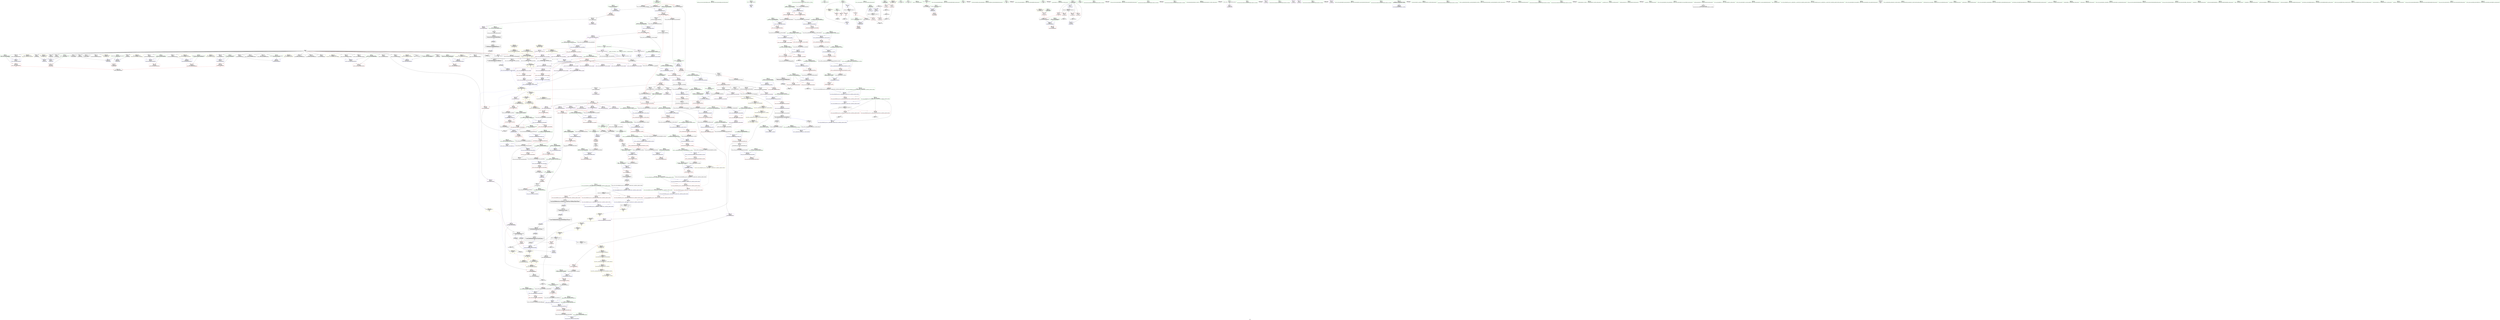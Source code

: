 digraph "SVFG" {
	label="SVFG";

	Node0x55d93e9800f0 [shape=record,color=grey,label="{NodeID: 0\nNullPtr|{|<s31>46}}"];
	Node0x55d93e9800f0 -> Node0x55d93e9bbfa0[style=solid];
	Node0x55d93e9800f0 -> Node0x55d93e9bc0a0[style=solid];
	Node0x55d93e9800f0 -> Node0x55d93e9bc170[style=solid];
	Node0x55d93e9800f0 -> Node0x55d93e9bc240[style=solid];
	Node0x55d93e9800f0 -> Node0x55d93e9bc310[style=solid];
	Node0x55d93e9800f0 -> Node0x55d93e9bc3e0[style=solid];
	Node0x55d93e9800f0 -> Node0x55d93e9bc4b0[style=solid];
	Node0x55d93e9800f0 -> Node0x55d93e9bc580[style=solid];
	Node0x55d93e9800f0 -> Node0x55d93e9bc650[style=solid];
	Node0x55d93e9800f0 -> Node0x55d93e9bc720[style=solid];
	Node0x55d93e9800f0 -> Node0x55d93e9bc7f0[style=solid];
	Node0x55d93e9800f0 -> Node0x55d93e9bc8c0[style=solid];
	Node0x55d93e9800f0 -> Node0x55d93e9bc990[style=solid];
	Node0x55d93e9800f0 -> Node0x55d93e9bca60[style=solid];
	Node0x55d93e9800f0 -> Node0x55d93e9bcb30[style=solid];
	Node0x55d93e9800f0 -> Node0x55d93e9bcc00[style=solid];
	Node0x55d93e9800f0 -> Node0x55d93e9bccd0[style=solid];
	Node0x55d93e9800f0 -> Node0x55d93e9bcda0[style=solid];
	Node0x55d93e9800f0 -> Node0x55d93e9bce70[style=solid];
	Node0x55d93e9800f0 -> Node0x55d93e9bcf40[style=solid];
	Node0x55d93e9800f0 -> Node0x55d93e9bd010[style=solid];
	Node0x55d93e9800f0 -> Node0x55d93e9bd0e0[style=solid];
	Node0x55d93e9800f0 -> Node0x55d93e9bd1b0[style=solid];
	Node0x55d93e9800f0 -> Node0x55d93e9bd280[style=solid];
	Node0x55d93e9800f0 -> Node0x55d93e9bd350[style=solid];
	Node0x55d93e9800f0 -> Node0x55d93e9bd6f0[style=solid];
	Node0x55d93e9800f0 -> Node0x55d93e9bfae0[style=solid];
	Node0x55d93e9800f0 -> Node0x55d93e9bfbb0[style=solid];
	Node0x55d93e9800f0 -> Node0x55d93e9bfc80[style=solid];
	Node0x55d93e9800f0 -> Node0x55d93e9deb60[style=solid];
	Node0x55d93e9800f0 -> Node0x55d93e9e0600[style=solid];
	Node0x55d93e9800f0:s31 -> Node0x55d93ea445b0[style=solid,color=red];
	Node0x55d93e9c9790 [shape=record,color=yellow,style=double,label="{NodeID: 775\n8V_1 = ENCHI(MR_8V_0)\npts\{624 \}\nFun[_ZSt20uninitialized_fill_nIPxmxET_S1_T0_RKT1_]|{<s0>51}}"];
	Node0x55d93e9c9790:s0 -> Node0x55d93e9cb9a0[style=dashed,color=red];
	Node0x55d93e9c04a0 [shape=record,color=blue,label="{NodeID: 443\n552\<--549\n.addr\<--\n_ZN9__gnu_cxx13new_allocatorIxEC2ERKS1_\n}"];
	Node0x55d93e9c39f0 [shape=record,color=purple,label="{NodeID: 277\n516\<--514\nadd.ptr\<--\n_ZNSt12_Vector_baseIxSaIxEE17_M_create_storageEm\n}"];
	Node0x55d93e9c39f0 -> Node0x55d93e9c0090[style=solid];
	Node0x55d93e9b4480 [shape=record,color=green,label="{NodeID: 111\n613\<--614\n_ZNK9__gnu_cxx13new_allocatorIxE8max_sizeEv\<--_ZNK9__gnu_cxx13new_allocatorIxE8max_sizeEv_field_insensitive\n}"];
	Node0x55d93ea16150 [shape=record,color=yellow,style=double,label="{NodeID: 1052\n86V_3 = CSCHI(MR_86V_2)\npts\{970000 970001 970002 \}\nCS[]|{<s0>23|<s1>23|<s2>23}}"];
	Node0x55d93ea16150:s0 -> Node0x55d93ea15cd0[style=dashed,color=blue];
	Node0x55d93ea16150:s1 -> Node0x55d93ea15e30[style=dashed,color=blue];
	Node0x55d93ea16150:s2 -> Node0x55d93ea15f10[style=dashed,color=blue];
	Node0x55d93e9dfa00 [shape=record,color=grey,label="{NodeID: 720\n448 = Binary(447, 449, )\n|{<s0>37}}"];
	Node0x55d93e9dfa00:s0 -> Node0x55d93ea460b0[style=solid,color=red];
	Node0x55d93e9bd7f0 [shape=record,color=blue,label="{NodeID: 388\n48\<--57\nretval\<--\nmain\n}"];
	Node0x55d93e9b8aa0 [shape=record,color=black,label="{NodeID: 222\n678\<--677\n\<--_M_impl\n_ZNSt12_Vector_baseIxSaIxEE19_M_get_Tp_allocatorEv\n}"];
	Node0x55d93e9b8aa0 -> Node0x55d93e9b8b70[style=solid];
	Node0x55d93e9b4ef0 [shape=record,color=green,label="{NodeID: 56\n230\<--231\n__a.addr\<--__a.addr_field_insensitive\n_ZNSt6vectorIxSaIxEEC2EmRKxRKS0_\n}"];
	Node0x55d93e9b4ef0 -> Node0x55d93e9c4e40[style=solid];
	Node0x55d93e9b4ef0 -> Node0x55d93e9be760[style=solid];
	Node0x55d93e9c6770 [shape=record,color=red,label="{NodeID: 333\n508\<--507\n\<--_M_start3\n_ZNSt12_Vector_baseIxSaIxEE17_M_create_storageEm\n}"];
	Node0x55d93e9c6770 -> Node0x55d93e9bffc0[style=solid];
	Node0x55d93e9bbfa0 [shape=record,color=black,label="{NodeID: 167\n2\<--3\ndummyVal\<--dummyVal\n}"];
	Node0x55d93ea43070 [shape=record,color=black,label="{NodeID: 1108\n221 = PHI(122, )\n1st arg _ZNSt6vectorIxSaIxEEC2EmRKxRKS0_ }"];
	Node0x55d93ea43070 -> Node0x55d93e9be5c0[style=solid];
	Node0x55d93e98d2a0 [shape=record,color=green,label="{NodeID: 1\n7\<--1\n__dso_handle\<--dummyObj\nGlob }"];
	Node0x55d93e9c0570 [shape=record,color=blue,label="{NodeID: 444\n561\<--559\nthis.addr\<--this\n_ZNSt12_Vector_baseIxSaIxEE11_M_allocateEm\n}"];
	Node0x55d93e9c0570 -> Node0x55d93e9c6c50[style=dashed];
	Node0x55d93e9c3ac0 [shape=record,color=red,label="{NodeID: 278\n69\<--50\n\<--T\nmain\n}"];
	Node0x55d93e9c3ac0 -> Node0x55d93e9e0300[style=solid];
	Node0x55d93e9b4580 [shape=record,color=green,label="{NodeID: 112\n618\<--619\n_ZSt17__throw_bad_allocv\<--_ZSt17__throw_bad_allocv_field_insensitive\n}"];
	Node0x55d93ea162b0 [shape=record,color=yellow,style=double,label="{NodeID: 1053\n8V_2 = CSCHI(MR_8V_1)\npts\{624 \}\nCS[]|{<s0>36}}"];
	Node0x55d93ea162b0:s0 -> Node0x55d93ea15b70[style=dashed,color=blue];
	Node0x55d93e9dfb80 [shape=record,color=grey,label="{NodeID: 721\n149 = Binary(148, 66, )\n}"];
	Node0x55d93e9dfb80 -> Node0x55d93e9bde70[style=solid];
	Node0x55d93e9bd8c0 [shape=record,color=blue,label="{NodeID: 389\n52\<--66\ni\<--\nmain\n}"];
	Node0x55d93e9bd8c0 -> Node0x55d93e9f8880[style=dashed];
	Node0x55d93e9b8b70 [shape=record,color=black,label="{NodeID: 223\n671\<--678\n_ZNSt12_Vector_baseIxSaIxEE19_M_get_Tp_allocatorEv_ret\<--\n_ZNSt12_Vector_baseIxSaIxEE19_M_get_Tp_allocatorEv\n|{<s0>27|<s1>35}}"];
	Node0x55d93e9b8b70:s0 -> Node0x55d93ea403f0[style=solid,color=blue];
	Node0x55d93e9b8b70:s1 -> Node0x55d93ea40140[style=solid,color=blue];
	Node0x55d93e9b4fc0 [shape=record,color=green,label="{NodeID: 57\n232\<--233\nexn.slot\<--exn.slot_field_insensitive\n_ZNSt6vectorIxSaIxEEC2EmRKxRKS0_\n}"];
	Node0x55d93e9b4fc0 -> Node0x55d93e9c4f10[style=solid];
	Node0x55d93e9b4fc0 -> Node0x55d93e9be830[style=solid];
	Node0x55d93e9ccc40 [shape=record,color=yellow,style=double,label="{NodeID: 832\n14V_1 = ENCHI(MR_14V_0)\npts\{95 \}\nFun[_ZN4Test3runEx]}"];
	Node0x55d93e9ccc40 -> Node0x55d93e9c3fa0[style=dashed];
	Node0x55d93e9ccc40 -> Node0x55d93e9c4070[style=dashed];
	Node0x55d93e9c6840 [shape=record,color=red,label="{NodeID: 334\n514\<--513\n\<--_M_start6\n_ZNSt12_Vector_baseIxSaIxEE17_M_create_storageEm\n}"];
	Node0x55d93e9c6840 -> Node0x55d93e9c39f0[style=solid];
	Node0x55d93e9bc0a0 [shape=record,color=black,label="{NodeID: 168\n152\<--3\n\<--dummyVal\n_ZN4Test3runEx\n}"];
	Node0x55d93ea431b0 [shape=record,color=black,label="{NodeID: 1109\n222 = PHI(98, )\n2nd arg _ZNSt6vectorIxSaIxEEC2EmRKxRKS0_ }"];
	Node0x55d93ea431b0 -> Node0x55d93e9be690[style=solid];
	Node0x55d93e98d330 [shape=record,color=green,label="{NodeID: 2\n8\<--1\n_ZSt3cin\<--dummyObj\nGlob }"];
	Node0x55d93e9c0640 [shape=record,color=blue,label="{NodeID: 445\n563\<--560\n__n.addr\<--__n\n_ZNSt12_Vector_baseIxSaIxEE11_M_allocateEm\n}"];
	Node0x55d93e9c0640 -> Node0x55d93e9c6d20[style=dashed];
	Node0x55d93e9c0640 -> Node0x55d93e9c6df0[style=dashed];
	Node0x55d93e9c3b90 [shape=record,color=red,label="{NodeID: 279\n68\<--52\n\<--i\nmain\n}"];
	Node0x55d93e9c3b90 -> Node0x55d93e9e0300[style=solid];
	Node0x55d93e9b4680 [shape=record,color=green,label="{NodeID: 113\n623\<--624\ncall2\<--call2_field_insensitive\n_ZN9__gnu_cxx13new_allocatorIxE8allocateEmPKv\n}"];
	Node0x55d93e9b4680 -> Node0x55d93e9b8760[style=solid];
	Node0x55d93ea16410 [shape=record,color=yellow,style=double,label="{NodeID: 1054\n8V_2 = CSCHI(MR_8V_1)\npts\{624 \}\nCS[]|{<s0>50}}"];
	Node0x55d93ea16410:s0 -> Node0x55d93ea162b0[style=dashed,color=blue];
	Node0x55d93e9dfd00 [shape=record,color=grey,label="{NodeID: 722\n145 = Binary(144, 66, )\n}"];
	Node0x55d93e9dfd00 -> Node0x55d93e9bdda0[style=solid];
	Node0x55d93e9bd990 [shape=record,color=blue,label="{NodeID: 390\n52\<--78\ni\<--inc\nmain\n}"];
	Node0x55d93e9bd990 -> Node0x55d93e9f8880[style=dashed];
	Node0x55d93e9b8c40 [shape=record,color=black,label="{NodeID: 224\n680\<--700\n_ZSt20uninitialized_fill_nIPxmxET_S1_T0_RKT1__ret\<--call\n_ZSt20uninitialized_fill_nIPxmxET_S1_T0_RKT1_\n|{<s0>50}}"];
	Node0x55d93e9b8c40:s0 -> Node0x55d93ea40b30[style=solid,color=blue];
	Node0x55d93e9b5090 [shape=record,color=green,label="{NodeID: 58\n234\<--235\nehselector.slot\<--ehselector.slot_field_insensitive\n_ZNSt6vectorIxSaIxEEC2EmRKxRKS0_\n}"];
	Node0x55d93e9b5090 -> Node0x55d93e9c4fe0[style=solid];
	Node0x55d93e9b5090 -> Node0x55d93e9be900[style=solid];
	Node0x55d93e9c6910 [shape=record,color=red,label="{NodeID: 335\n526\<--523\nthis1\<--this.addr\n_ZNSt12_Vector_baseIxSaIxEE12_Vector_implD2Ev\n}"];
	Node0x55d93e9c6910 -> Node0x55d93e9b81b0[style=solid];
	Node0x55d93e9bc170 [shape=record,color=black,label="{NodeID: 169\n153\<--3\n\<--dummyVal\n_ZN4Test3runEx\n}"];
	Node0x55d93e9bc170 -> Node0x55d93e9bdf40[style=solid];
	Node0x55d93ea432f0 [shape=record,color=black,label="{NodeID: 1110\n223 = PHI(100, )\n3rd arg _ZNSt6vectorIxSaIxEEC2EmRKxRKS0_ }"];
	Node0x55d93ea432f0 -> Node0x55d93e9be760[style=solid];
	Node0x55d93e9a0e90 [shape=record,color=green,label="{NodeID: 3\n9\<--1\n_ZSt4cout\<--dummyObj\nGlob }"];
	Node0x55d93e9c0710 [shape=record,color=blue,label="{NodeID: 446\n584\<--582\n__a.addr\<--__a\n_ZNSt16allocator_traitsISaIxEE8allocateERS0_m\n}"];
	Node0x55d93e9c0710 -> Node0x55d93e9c6ec0[style=dashed];
	Node0x55d93e9c3c60 [shape=record,color=red,label="{NodeID: 280\n72\<--52\n\<--i\nmain\n|{<s0>5}}"];
	Node0x55d93e9c3c60:s0 -> Node0x55d93ea44f50[style=solid,color=red];
	Node0x55d93e9b9230 [shape=record,color=green,label="{NodeID: 114\n625\<--626\n_Znwm\<--_Znwm_field_insensitive\n}"];
	Node0x55d93ea16570 [shape=record,color=yellow,style=double,label="{NodeID: 1055\n8V_2 = CSCHI(MR_8V_1)\npts\{624 \}\nCS[]|{<s0>51}}"];
	Node0x55d93ea16570:s0 -> Node0x55d93ea16410[style=dashed,color=blue];
	Node0x55d93e9dfe80 [shape=record,color=grey,label="{NodeID: 723\n622 = Binary(621, 449, )\n}"];
	Node0x55d93e9bda60 [shape=record,color=blue,label="{NodeID: 391\n90\<--88\nthis.addr\<--this\n_ZN4Test3runEx\n}"];
	Node0x55d93e9bda60 -> Node0x55d93e9c3e00[style=dashed];
	Node0x55d93e9b8d10 [shape=record,color=black,label="{NodeID: 225\n704\<--720\n_ZNSt22__uninitialized_fill_nILb1EE15__uninit_fill_nIPxmxEET_S3_T0_RKT1__ret\<--call\n_ZNSt22__uninitialized_fill_nILb1EE15__uninit_fill_nIPxmxEET_S3_T0_RKT1_\n|{<s0>51}}"];
	Node0x55d93e9b8d10:s0 -> Node0x55d93ea40c70[style=solid,color=blue];
	Node0x55d93e9b5160 [shape=record,color=green,label="{NodeID: 59\n245\<--246\n_ZNSt12_Vector_baseIxSaIxEEC2EmRKS0_\<--_ZNSt12_Vector_baseIxSaIxEEC2EmRKS0__field_insensitive\n}"];
	Node0x55d93e9cce00 [shape=record,color=yellow,style=double,label="{NodeID: 834\n18V_1 = ENCHI(MR_18V_0)\npts\{103 \}\nFun[_ZN4Test3runEx]}"];
	Node0x55d93e9cce00 -> Node0x55d93e9bdf40[style=dashed];
	Node0x55d93e9cce00 -> Node0x55d93e9be0e0[style=dashed];
	Node0x55d93e9c69e0 [shape=record,color=red,label="{NodeID: 336\n539\<--533\nthis1\<--this.addr\n_ZNSaIxEC2ERKS_\n}"];
	Node0x55d93e9c69e0 -> Node0x55d93e9b8280[style=solid];
	Node0x55d93e9bc240 [shape=record,color=black,label="{NodeID: 170\n155\<--3\n\<--dummyVal\n_ZN4Test3runEx\n}"];
	Node0x55d93e9bc240 -> Node0x55d93e9be010[style=solid];
	Node0x55d93ea43430 [shape=record,color=black,label="{NodeID: 1111\n582 = PHI(572, )\n0th arg _ZNSt16allocator_traitsISaIxEE8allocateERS0_m }"];
	Node0x55d93ea43430 -> Node0x55d93e9c0710[style=solid];
	Node0x55d93e9a0f20 [shape=record,color=green,label="{NodeID: 4\n10\<--1\n.str\<--dummyObj\nGlob }"];
	Node0x55d93e9c07e0 [shape=record,color=blue,label="{NodeID: 447\n586\<--583\n__n.addr\<--__n\n_ZNSt16allocator_traitsISaIxEE8allocateERS0_m\n}"];
	Node0x55d93e9c07e0 -> Node0x55d93e9c6f90[style=dashed];
	Node0x55d93e9c3d30 [shape=record,color=red,label="{NodeID: 281\n77\<--52\n\<--i\nmain\n}"];
	Node0x55d93e9c3d30 -> Node0x55d93e9df280[style=solid];
	Node0x55d93e9b92f0 [shape=record,color=green,label="{NodeID: 115\n631\<--632\nthis.addr\<--this.addr_field_insensitive\n_ZNK9__gnu_cxx13new_allocatorIxE8max_sizeEv\n}"];
	Node0x55d93e9b92f0 -> Node0x55d93e9c72d0[style=solid];
	Node0x55d93e9b92f0 -> Node0x55d93e9c0b20[style=solid];
	Node0x55d93ea374b0 [shape=record,color=black,label="{NodeID: 1056\n62 = PHI()\n}"];
	Node0x55d93e9e0000 [shape=record,color=grey,label="{NodeID: 724\n133 = Binary(134, 132, )\n}"];
	Node0x55d93e9e0000 -> Node0x55d93e9df400[style=solid];
	Node0x55d93e9bdb30 [shape=record,color=blue,label="{NodeID: 392\n92\<--89\ntestid.addr\<--testid\n_ZN4Test3runEx\n}"];
	Node0x55d93e9bdb30 -> Node0x55d93e9c3ed0[style=dashed];
	Node0x55d93e9b8de0 [shape=record,color=black,label="{NodeID: 226\n724\<--743\n_ZSt6fill_nIPxmxET_S1_T0_RKT1__ret\<--call1\n_ZSt6fill_nIPxmxET_S1_T0_RKT1_\n|{<s0>52}}"];
	Node0x55d93e9b8de0:s0 -> Node0x55d93ea40db0[style=solid,color=blue];
	Node0x55d93e9b5260 [shape=record,color=green,label="{NodeID: 60\n250\<--251\n_ZNSt6vectorIxSaIxEE18_M_fill_initializeEmRKx\<--_ZNSt6vectorIxSaIxEE18_M_fill_initializeEmRKx_field_insensitive\n}"];
	Node0x55d93e9ccee0 [shape=record,color=yellow,style=double,label="{NodeID: 835\n20V_1 = ENCHI(MR_20V_0)\npts\{105 \}\nFun[_ZN4Test3runEx]}"];
	Node0x55d93e9ccee0 -> Node0x55d93e9be010[style=dashed];
	Node0x55d93e9ccee0 -> Node0x55d93e9be1b0[style=dashed];
	Node0x55d93e9c6ab0 [shape=record,color=red,label="{NodeID: 337\n541\<--535\n\<--__a.addr\n_ZNSaIxEC2ERKS_\n}"];
	Node0x55d93e9c6ab0 -> Node0x55d93e9b8350[style=solid];
	Node0x55d93e9bc310 [shape=record,color=black,label="{NodeID: 171\n159\<--3\n\<--dummyVal\n_ZN4Test3runEx\n}"];
	Node0x55d93ea43570 [shape=record,color=black,label="{NodeID: 1112\n583 = PHI(573, )\n1st arg _ZNSt16allocator_traitsISaIxEE8allocateERS0_m }"];
	Node0x55d93ea43570 -> Node0x55d93e9c07e0[style=solid];
	Node0x55d93e9a0fb0 [shape=record,color=green,label="{NodeID: 5\n12\<--1\n.str.1\<--dummyObj\nGlob }"];
	Node0x55d93e9c08b0 [shape=record,color=blue,label="{NodeID: 448\n601\<--598\nthis.addr\<--this\n_ZN9__gnu_cxx13new_allocatorIxE8allocateEmPKv\n}"];
	Node0x55d93e9c08b0 -> Node0x55d93e9c7060[style=dashed];
	Node0x55d93e9c3e00 [shape=record,color=red,label="{NodeID: 282\n114\<--90\nthis1\<--this.addr\n_ZN4Test3runEx\n}"];
	Node0x55d93e9b93c0 [shape=record,color=green,label="{NodeID: 116\n642\<--643\nthis.addr\<--this.addr_field_insensitive\n_ZN9__gnu_cxx13new_allocatorIxED2Ev\n}"];
	Node0x55d93e9b93c0 -> Node0x55d93e9c73a0[style=solid];
	Node0x55d93e9b93c0 -> Node0x55d93e9c0bf0[style=solid];
	Node0x55d93ea369a0 [shape=record,color=black,label="{NodeID: 1057\n139 = PHI()\n}"];
	Node0x55d93e9e0180 [shape=record,color=grey,label="{NodeID: 725\n186 = Binary(185, 134, )\n}"];
	Node0x55d93e9e0180 -> Node0x55d93e9e0c00[style=solid];
	Node0x55d93e9bdc00 [shape=record,color=blue,label="{NodeID: 393\n98\<--117\nref.tmp\<--\n_ZN4Test3runEx\n|{<s0>8}}"];
	Node0x55d93e9bdc00:s0 -> Node0x55d93e9ca810[style=dashed,color=red];
	Node0x55d93e9b8eb0 [shape=record,color=black,label="{NodeID: 227\n747\<--785\n_ZSt10__fill_n_aIPxmxEN9__gnu_cxx11__enable_ifIXsr11__is_scalarIT1_EE7__valueET_E6__typeES4_T0_RKS3__ret\<--\n_ZSt10__fill_n_aIPxmxEN9__gnu_cxx11__enable_ifIXsr11__is_scalarIT1_EE7__valueET_E6__typeES4_T0_RKS3_\n|{<s0>54}}"];
	Node0x55d93e9b8eb0:s0 -> Node0x55d93ea3faf0[style=solid,color=blue];
	Node0x55d93e9b5360 [shape=record,color=green,label="{NodeID: 61\n260\<--261\n_ZNSt12_Vector_baseIxSaIxEED2Ev\<--_ZNSt12_Vector_baseIxSaIxEED2Ev_field_insensitive\n}"];
	Node0x55d93e9c6b80 [shape=record,color=red,label="{NodeID: 338\n556\<--550\nthis1\<--this.addr\n_ZN9__gnu_cxx13new_allocatorIxEC2ERKS1_\n}"];
	Node0x55d93e9bc3e0 [shape=record,color=black,label="{NodeID: 172\n160\<--3\n\<--dummyVal\n_ZN4Test3runEx\n}"];
	Node0x55d93e9bc3e0 -> Node0x55d93e9be0e0[style=solid];
	Node0x55d93ea436b0 [shape=record,color=black,label="{NodeID: 1113\n559 = PHI(498, )\n0th arg _ZNSt12_Vector_baseIxSaIxEE11_M_allocateEm }"];
	Node0x55d93ea436b0 -> Node0x55d93e9c0570[style=solid];
	Node0x55d93e9a1040 [shape=record,color=green,label="{NodeID: 6\n14\<--1\n.str.2\<--dummyObj\nGlob }"];
	Node0x55d93e9c0980 [shape=record,color=blue,label="{NodeID: 449\n603\<--599\n__n.addr\<--__n\n_ZN9__gnu_cxx13new_allocatorIxE8allocateEmPKv\n}"];
	Node0x55d93e9c0980 -> Node0x55d93e9c7130[style=dashed];
	Node0x55d93e9c0980 -> Node0x55d93e9c7200[style=dashed];
	Node0x55d93e9c3ed0 [shape=record,color=red,label="{NodeID: 283\n172\<--92\n\<--testid.addr\n_ZN4Test3runEx\n}"];
	Node0x55d93e9b9490 [shape=record,color=green,label="{NodeID: 117\n652\<--653\n__first.addr\<--__first.addr_field_insensitive\n_ZSt24__uninitialized_fill_n_aIPxmxxET_S1_T0_RKT1_RSaIT2_E\n}"];
	Node0x55d93e9b9490 -> Node0x55d93e9c7470[style=solid];
	Node0x55d93e9b9490 -> Node0x55d93e9c0cc0[style=solid];
	Node0x55d93ea3f300 [shape=record,color=black,label="{NodeID: 1058\n115 = PHI()\n}"];
	Node0x55d93e9e0300 [shape=record,color=grey,label="{NodeID: 726\n70 = cmp(68, 69, )\n}"];
	Node0x55d93e9bdcd0 [shape=record,color=blue,label="{NodeID: 394\n106\<--117\ni\<--\n_ZN4Test3runEx\n}"];
	Node0x55d93e9bdcd0 -> Node0x55d93e9f8f60[style=dashed];
	Node0x55d93e9b8f80 [shape=record,color=black,label="{NodeID: 228\n787\<--792\n_ZSt12__niter_baseIPxET_S1__ret\<--\n_ZSt12__niter_baseIPxET_S1_\n|{<s0>53}}"];
	Node0x55d93e9b8f80:s0 -> Node0x55d93ea3f9c0[style=solid,color=blue];
	Node0x55d93e9b5460 [shape=record,color=green,label="{NodeID: 62\n268\<--269\n__gxx_personality_v0\<--__gxx_personality_v0_field_insensitive\n}"];
	Node0x55d93e9f9090 [shape=record,color=yellow,style=double,label="{NodeID: 837\n24V_1 = ENCHI(MR_24V_0)\npts\{109 \}\nFun[_ZN4Test3runEx]}"];
	Node0x55d93e9f9090 -> Node0x55d93e9c4480[style=dashed];
	Node0x55d93e9c6c50 [shape=record,color=red,label="{NodeID: 339\n567\<--561\nthis1\<--this.addr\n_ZNSt12_Vector_baseIxSaIxEE11_M_allocateEm\n}"];
	Node0x55d93e9c6c50 -> Node0x55d93e9c35e0[style=solid];
	Node0x55d93e9bc4b0 [shape=record,color=black,label="{NodeID: 173\n162\<--3\n\<--dummyVal\n_ZN4Test3runEx\n}"];
	Node0x55d93e9bc4b0 -> Node0x55d93e9be1b0[style=solid];
	Node0x55d93ea437f0 [shape=record,color=black,label="{NodeID: 1114\n560 = PHI(499, )\n1st arg _ZNSt12_Vector_baseIxSaIxEE11_M_allocateEm }"];
	Node0x55d93ea437f0 -> Node0x55d93e9c0640[style=solid];
	Node0x55d93e9a1880 [shape=record,color=green,label="{NodeID: 7\n16\<--1\n.str.3\<--dummyObj\nGlob }"];
	Node0x55d93e9c0a50 [shape=record,color=blue,label="{NodeID: 450\n605\<--600\n.addr\<--\n_ZN9__gnu_cxx13new_allocatorIxE8allocateEmPKv\n}"];
	Node0x55d93e9c3fa0 [shape=record,color=red,label="{NodeID: 284\n131\<--94\n\<--N\n_ZN4Test3runEx\n}"];
	Node0x55d93e9c3fa0 -> Node0x55d93e9df580[style=solid];
	Node0x55d93e9b9560 [shape=record,color=green,label="{NodeID: 118\n654\<--655\n__n.addr\<--__n.addr_field_insensitive\n_ZSt24__uninitialized_fill_n_aIPxmxxET_S1_T0_RKT1_RSaIT2_E\n}"];
	Node0x55d93e9b9560 -> Node0x55d93e9c7540[style=solid];
	Node0x55d93e9b9560 -> Node0x55d93e9c0d90[style=solid];
	Node0x55d93ea3f400 [shape=record,color=black,label="{NodeID: 1059\n141 = PHI(283, )\n}"];
	Node0x55d93ea3f400 -> Node0x55d93e9c4890[style=solid];
	Node0x55d93ea3f400 -> Node0x55d93e9bdda0[style=solid];
	Node0x55d93e9e0480 [shape=record,color=grey,label="{NodeID: 727\n137 = cmp(130, 136, )\n}"];
	Node0x55d93e9bdda0 [shape=record,color=blue,label="{NodeID: 395\n141\<--145\ncall7\<--inc\n_ZN4Test3runEx\n}"];
	Node0x55d93e9bdda0 -> Node0x55d93e9fa8c0[style=dashed];
	Node0x55d93e9b9050 [shape=record,color=black,label="{NodeID: 229\n812\<--811\n\<--_M_impl\n_ZNSt12_Vector_baseIxSaIxEE13_M_deallocateEPxm\n|{<s0>55}}"];
	Node0x55d93e9b9050:s0 -> Node0x55d93ea43930[style=solid,color=red];
	Node0x55d93e9b5560 [shape=record,color=green,label="{NodeID: 63\n274\<--275\nthis.addr\<--this.addr_field_insensitive\n_ZNSaIxED2Ev\n}"];
	Node0x55d93e9b5560 -> Node0x55d93e9c50b0[style=solid];
	Node0x55d93e9b5560 -> Node0x55d93e9be9d0[style=solid];
	Node0x55d93e9c6d20 [shape=record,color=red,label="{NodeID: 340\n568\<--563\n\<--__n.addr\n_ZNSt12_Vector_baseIxSaIxEE11_M_allocateEm\n}"];
	Node0x55d93e9c6d20 -> Node0x55d93e9e0780[style=solid];
	Node0x55d93e9bc580 [shape=record,color=black,label="{NodeID: 174\n205\<--3\nlpad.val\<--dummyVal\n_ZN4Test3runEx\n}"];
	Node0x55d93ea43930 [shape=record,color=black,label="{NodeID: 1115\n833 = PHI(812, )\n0th arg _ZNSt16allocator_traitsISaIxEE10deallocateERS0_Pxm }"];
	Node0x55d93ea43930 -> Node0x55d93e9d1fa0[style=solid];
	Node0x55d93e9a1940 [shape=record,color=green,label="{NodeID: 8\n19\<--1\n\<--dummyObj\nCan only get source location for instruction, argument, global var or function.}"];
	Node0x55d93e9c0b20 [shape=record,color=blue,label="{NodeID: 451\n631\<--630\nthis.addr\<--this\n_ZNK9__gnu_cxx13new_allocatorIxE8max_sizeEv\n}"];
	Node0x55d93e9c0b20 -> Node0x55d93e9c72d0[style=dashed];
	Node0x55d93e9c4070 [shape=record,color=red,label="{NodeID: 285\n132\<--94\n\<--N\n_ZN4Test3runEx\n}"];
	Node0x55d93e9c4070 -> Node0x55d93e9e0000[style=solid];
	Node0x55d93e9b9630 [shape=record,color=green,label="{NodeID: 119\n656\<--657\n__x.addr\<--__x.addr_field_insensitive\n_ZSt24__uninitialized_fill_n_aIPxmxxET_S1_T0_RKT1_RSaIT2_E\n}"];
	Node0x55d93e9b9630 -> Node0x55d93e9c7610[style=solid];
	Node0x55d93e9b9630 -> Node0x55d93e9c0e60[style=solid];
	Node0x55d93ea3f680 [shape=record,color=black,label="{NodeID: 1060\n192 = PHI()\n}"];
	Node0x55d93e9e0600 [shape=record,color=grey,label="{NodeID: 728\n809 = cmp(808, 3, )\n}"];
	Node0x55d93e9bde70 [shape=record,color=blue,label="{NodeID: 396\n106\<--149\ni\<--inc8\n_ZN4Test3runEx\n}"];
	Node0x55d93e9bde70 -> Node0x55d93e9f8f60[style=dashed];
	Node0x55d93e9b9120 [shape=record,color=black,label="{NodeID: 230\n846\<--845\n\<--\n_ZNSt16allocator_traitsISaIxEE10deallocateERS0_Pxm\n|{<s0>58}}"];
	Node0x55d93e9b9120:s0 -> Node0x55d93ea41bc0[style=solid,color=red];
	Node0x55d93e9b5630 [shape=record,color=green,label="{NodeID: 64\n280\<--281\n_ZN9__gnu_cxx13new_allocatorIxED2Ev\<--_ZN9__gnu_cxx13new_allocatorIxED2Ev_field_insensitive\n}"];
	Node0x55d93e9f9250 [shape=record,color=yellow,style=double,label="{NodeID: 839\n8V_1 = ENCHI(MR_8V_0)\npts\{624 \}\nFun[_ZN4Test3runEx]|{<s0>8}}"];
	Node0x55d93e9f9250:s0 -> Node0x55d93e9cae60[style=dashed,color=red];
	Node0x55d93e9c6df0 [shape=record,color=red,label="{NodeID: 341\n573\<--563\n\<--__n.addr\n_ZNSt12_Vector_baseIxSaIxEE11_M_allocateEm\n|{<s0>45}}"];
	Node0x55d93e9c6df0:s0 -> Node0x55d93ea43570[style=solid,color=red];
	Node0x55d93e9bc650 [shape=record,color=black,label="{NodeID: 175\n206\<--3\nlpad.val30\<--dummyVal\n_ZN4Test3runEx\n}"];
	Node0x55d93ea43a70 [shape=record,color=black,label="{NodeID: 1116\n834 = PHI(813, )\n1st arg _ZNSt16allocator_traitsISaIxEE10deallocateERS0_Pxm }"];
	Node0x55d93ea43a70 -> Node0x55d93e9d2070[style=solid];
	Node0x55d93e9a1a00 [shape=record,color=green,label="{NodeID: 9\n57\<--1\n\<--dummyObj\nCan only get source location for instruction, argument, global var or function.}"];
	Node0x55d93e9c0bf0 [shape=record,color=blue,label="{NodeID: 452\n642\<--641\nthis.addr\<--this\n_ZN9__gnu_cxx13new_allocatorIxED2Ev\n}"];
	Node0x55d93e9c0bf0 -> Node0x55d93e9c73a0[style=dashed];
	Node0x55d93e9c4140 [shape=record,color=red,label="{NodeID: 286\n203\<--102\nexn\<--exn.slot\n_ZN4Test3runEx\n}"];
	Node0x55d93e9b9700 [shape=record,color=green,label="{NodeID: 120\n658\<--659\n.addr\<--.addr_field_insensitive\n_ZSt24__uninitialized_fill_n_aIPxmxxET_S1_T0_RKT1_RSaIT2_E\n}"];
	Node0x55d93e9b9700 -> Node0x55d93e9c0f30[style=solid];
	Node0x55d93ea3f750 [shape=record,color=black,label="{NodeID: 1061\n200 = PHI()\n}"];
	Node0x55d93e9e0780 [shape=record,color=grey,label="{NodeID: 729\n569 = cmp(568, 117, )\n}"];
	Node0x55d93e9bdf40 [shape=record,color=blue,label="{NodeID: 397\n102\<--153\nexn.slot\<--\n_ZN4Test3runEx\n}"];
	Node0x55d93e9bdf40 -> Node0x55d93e9c4140[style=dashed];
	Node0x55d93e9c1440 [shape=record,color=black,label="{NodeID: 231\n868\<--867\n\<--\n_ZN9__gnu_cxx13new_allocatorIxE10deallocateEPxm\n}"];
	Node0x55d93e9b5730 [shape=record,color=green,label="{NodeID: 65\n286\<--287\nthis.addr\<--this.addr_field_insensitive\n_ZNSt6vectorIxSaIxEEixEm\n}"];
	Node0x55d93e9b5730 -> Node0x55d93e9c5180[style=solid];
	Node0x55d93e9b5730 -> Node0x55d93e9beaa0[style=solid];
	Node0x55d93e9f9330 [shape=record,color=yellow,style=double,label="{NodeID: 840\n29V_1 = ENCHI(MR_29V_0)\npts\{970000 \}\nFun[_ZN4Test3runEx]|{<s0>8}}"];
	Node0x55d93e9f9330:s0 -> Node0x55d93e9caf40[style=dashed,color=red];
	Node0x55d93e9c6ec0 [shape=record,color=red,label="{NodeID: 342\n590\<--584\n\<--__a.addr\n_ZNSt16allocator_traitsISaIxEE8allocateERS0_m\n}"];
	Node0x55d93e9c6ec0 -> Node0x55d93e9b85c0[style=solid];
	Node0x55d93e9bc720 [shape=record,color=black,label="{NodeID: 176\n253\<--3\n\<--dummyVal\n_ZNSt6vectorIxSaIxEEC2EmRKxRKS0_\n}"];
	Node0x55d93ea43bb0 [shape=record,color=black,label="{NodeID: 1117\n835 = PHI(814, )\n2nd arg _ZNSt16allocator_traitsISaIxEE10deallocateERS0_Pxm }"];
	Node0x55d93ea43bb0 -> Node0x55d93e9d2140[style=solid];
	Node0x55d93e9a1b00 [shape=record,color=green,label="{NodeID: 10\n59\<--1\n\<--dummyObj\nCan only get source location for instruction, argument, global var or function.}"];
	Node0x55d93e9c0cc0 [shape=record,color=blue,label="{NodeID: 453\n652\<--648\n__first.addr\<--__first\n_ZSt24__uninitialized_fill_n_aIPxmxxET_S1_T0_RKT1_RSaIT2_E\n}"];
	Node0x55d93e9c0cc0 -> Node0x55d93e9c7470[style=dashed];
	Node0x55d93e9c4210 [shape=record,color=red,label="{NodeID: 287\n204\<--104\nsel\<--ehselector.slot\n_ZN4Test3runEx\n}"];
	Node0x55d93e9b97d0 [shape=record,color=green,label="{NodeID: 121\n668\<--669\n_ZSt20uninitialized_fill_nIPxmxET_S1_T0_RKT1_\<--_ZSt20uninitialized_fill_nIPxmxET_S1_T0_RKT1__field_insensitive\n}"];
	Node0x55d93ea3f820 [shape=record,color=black,label="{NodeID: 1062\n30 = PHI()\n}"];
	Node0x55d93e9e0900 [shape=record,color=grey,label="{NodeID: 730\n771 = cmp(770, 117, )\n}"];
	Node0x55d93e9be010 [shape=record,color=blue,label="{NodeID: 398\n104\<--155\nehselector.slot\<--\n_ZN4Test3runEx\n}"];
	Node0x55d93e9be010 -> Node0x55d93e9c4210[style=dashed];
	Node0x55d93e9c14d0 [shape=record,color=purple,label="{NodeID: 232\n29\<--4\n\<--_ZStL8__ioinit\n__cxx_global_var_init\n}"];
	Node0x55d93e9b5800 [shape=record,color=green,label="{NodeID: 66\n288\<--289\n__n.addr\<--__n.addr_field_insensitive\n_ZNSt6vectorIxSaIxEEixEm\n}"];
	Node0x55d93e9b5800 -> Node0x55d93e9c5250[style=solid];
	Node0x55d93e9b5800 -> Node0x55d93e9beb70[style=solid];
	Node0x55d93e9f9410 [shape=record,color=yellow,style=double,label="{NodeID: 841\n31V_1 = ENCHI(MR_31V_0)\npts\{970001 970002 \}\nFun[_ZN4Test3runEx]|{<s0>8|<s1>8}}"];
	Node0x55d93e9f9410:s0 -> Node0x55d93e9cb020[style=dashed,color=red];
	Node0x55d93e9f9410:s1 -> Node0x55d93e9cb100[style=dashed,color=red];
	Node0x55d93e9c6f90 [shape=record,color=red,label="{NodeID: 343\n592\<--586\n\<--__n.addr\n_ZNSt16allocator_traitsISaIxEE8allocateERS0_m\n|{<s0>46}}"];
	Node0x55d93e9c6f90:s0 -> Node0x55d93ea44470[style=solid,color=red];
	Node0x55d93e9bc7f0 [shape=record,color=black,label="{NodeID: 177\n254\<--3\n\<--dummyVal\n_ZNSt6vectorIxSaIxEEC2EmRKxRKS0_\n}"];
	Node0x55d93e9bc7f0 -> Node0x55d93e9be830[style=solid];
	Node0x55d93ea43cf0 [shape=record,color=black,label="{NodeID: 1118\n705 = PHI(697, )\n0th arg _ZNSt22__uninitialized_fill_nILb1EE15__uninit_fill_nIPxmxEET_S3_T0_RKT1_ }"];
	Node0x55d93ea43cf0 -> Node0x55d93e9d1100[style=solid];
	Node0x55d93e9a1c00 [shape=record,color=green,label="{NodeID: 11\n66\<--1\n\<--dummyObj\nCan only get source location for instruction, argument, global var or function.}"];
	Node0x55d93e9c0d90 [shape=record,color=blue,label="{NodeID: 454\n654\<--649\n__n.addr\<--__n\n_ZSt24__uninitialized_fill_n_aIPxmxxET_S1_T0_RKT1_RSaIT2_E\n}"];
	Node0x55d93e9c0d90 -> Node0x55d93e9c7540[style=dashed];
	Node0x55d93e9c42e0 [shape=record,color=red,label="{NodeID: 288\n130\<--106\n\<--i\n_ZN4Test3runEx\n}"];
	Node0x55d93e9c42e0 -> Node0x55d93e9e0480[style=solid];
	Node0x55d93e9b98d0 [shape=record,color=green,label="{NodeID: 122\n673\<--674\nthis.addr\<--this.addr_field_insensitive\n_ZNSt12_Vector_baseIxSaIxEE19_M_get_Tp_allocatorEv\n}"];
	Node0x55d93e9b98d0 -> Node0x55d93e9c76e0[style=solid];
	Node0x55d93e9b98d0 -> Node0x55d93e9c1000[style=solid];
	Node0x55d93ea3f8f0 [shape=record,color=black,label="{NodeID: 1063\n58 = PHI()\n}"];
	Node0x55d93e9e0a80 [shape=record,color=grey,label="{NodeID: 731\n615 = cmp(611, 612, )\n}"];
	Node0x55d93e9be0e0 [shape=record,color=blue,label="{NodeID: 399\n102\<--160\nexn.slot\<--\n_ZN4Test3runEx\n}"];
	Node0x55d93e9be0e0 -> Node0x55d93e9c4140[style=dashed];
	Node0x55d93e9c15a0 [shape=record,color=purple,label="{NodeID: 233\n168\<--10\n\<--.str\n_ZN4Test3runEx\n}"];
	Node0x55d93e9b58d0 [shape=record,color=green,label="{NodeID: 67\n308\<--309\nthis.addr\<--this.addr_field_insensitive\n_ZNSt6vectorIxSaIxEED2Ev\n}"];
	Node0x55d93e9b58d0 -> Node0x55d93e9c53f0[style=solid];
	Node0x55d93e9b58d0 -> Node0x55d93e9bec40[style=solid];
	Node0x55d93e9c7060 [shape=record,color=red,label="{NodeID: 344\n610\<--601\nthis1\<--this.addr\n_ZN9__gnu_cxx13new_allocatorIxE8allocateEmPKv\n|{<s0>47}}"];
	Node0x55d93e9c7060:s0 -> Node0x55d93ea453f0[style=solid,color=red];
	Node0x55d93e9bc8c0 [shape=record,color=black,label="{NodeID: 178\n256\<--3\n\<--dummyVal\n_ZNSt6vectorIxSaIxEEC2EmRKxRKS0_\n}"];
	Node0x55d93e9bc8c0 -> Node0x55d93e9be900[style=solid];
	Node0x55d93ea43e30 [shape=record,color=black,label="{NodeID: 1119\n706 = PHI(698, )\n1st arg _ZNSt22__uninitialized_fill_nILb1EE15__uninit_fill_nIPxmxEET_S3_T0_RKT1_ }"];
	Node0x55d93ea43e30 -> Node0x55d93e9d11d0[style=solid];
	Node0x55d93e9a1d00 [shape=record,color=green,label="{NodeID: 12\n117\<--1\n\<--dummyObj\nCan only get source location for instruction, argument, global var or function.}"];
	Node0x55d93e9c0e60 [shape=record,color=blue,label="{NodeID: 455\n656\<--650\n__x.addr\<--__x\n_ZSt24__uninitialized_fill_n_aIPxmxxET_S1_T0_RKT1_RSaIT2_E\n}"];
	Node0x55d93e9c0e60 -> Node0x55d93e9c7610[style=dashed];
	Node0x55d93e9c43b0 [shape=record,color=red,label="{NodeID: 289\n148\<--106\n\<--i\n_ZN4Test3runEx\n}"];
	Node0x55d93e9c43b0 -> Node0x55d93e9dfb80[style=solid];
	Node0x55d93e9b99a0 [shape=record,color=green,label="{NodeID: 123\n684\<--685\n__first.addr\<--__first.addr_field_insensitive\n_ZSt20uninitialized_fill_nIPxmxET_S1_T0_RKT1_\n}"];
	Node0x55d93e9b99a0 -> Node0x55d93e9c77b0[style=solid];
	Node0x55d93e9b99a0 -> Node0x55d93e9c10d0[style=solid];
	Node0x55d93ea3f9c0 [shape=record,color=black,label="{NodeID: 1064\n738 = PHI(787, )\n|{<s0>54}}"];
	Node0x55d93ea3f9c0:s0 -> Node0x55d93ea41ef0[style=solid,color=red];
	Node0x55d93e9e0c00 [shape=record,color=grey,label="{NodeID: 732\n187 = cmp(186, 66, )\n}"];
	Node0x55d93e9be1b0 [shape=record,color=blue,label="{NodeID: 400\n104\<--162\nehselector.slot\<--\n_ZN4Test3runEx\n}"];
	Node0x55d93e9be1b0 -> Node0x55d93e9c4210[style=dashed];
	Node0x55d93e9c1670 [shape=record,color=purple,label="{NodeID: 234\n176\<--12\n\<--.str.1\n_ZN4Test3runEx\n}"];
	Node0x55d93e9b59a0 [shape=record,color=green,label="{NodeID: 68\n310\<--311\nexn.slot\<--exn.slot_field_insensitive\n_ZNSt6vectorIxSaIxEED2Ev\n}"];
	Node0x55d93e9b59a0 -> Node0x55d93e9c54c0[style=solid];
	Node0x55d93e9b59a0 -> Node0x55d93e9bed10[style=solid];
	Node0x55d93e9c7130 [shape=record,color=red,label="{NodeID: 345\n611\<--603\n\<--__n.addr\n_ZN9__gnu_cxx13new_allocatorIxE8allocateEmPKv\n}"];
	Node0x55d93e9c7130 -> Node0x55d93e9e0a80[style=solid];
	Node0x55d93e9bc990 [shape=record,color=black,label="{NodeID: 179\n265\<--3\nlpad.val\<--dummyVal\n_ZNSt6vectorIxSaIxEEC2EmRKxRKS0_\n}"];
	Node0x55d93ea43f70 [shape=record,color=black,label="{NodeID: 1120\n707 = PHI(699, )\n2nd arg _ZNSt22__uninitialized_fill_nILb1EE15__uninit_fill_nIPxmxEET_S3_T0_RKT1_ }"];
	Node0x55d93ea43f70 -> Node0x55d93e9d12a0[style=solid];
	Node0x55d93e9a1e00 [shape=record,color=green,label="{NodeID: 13\n122\<--1\n\<--dummyObj\nCan only get source location for instruction, argument, global var or function.|{<s0>8}}"];
	Node0x55d93e9a1e00:s0 -> Node0x55d93ea43070[style=solid,color=red];
	Node0x55d93e9c0f30 [shape=record,color=blue,label="{NodeID: 456\n658\<--651\n.addr\<--\n_ZSt24__uninitialized_fill_n_aIPxmxxET_S1_T0_RKT1_RSaIT2_E\n}"];
	Node0x55d93e9c4480 [shape=record,color=red,label="{NodeID: 290\n140\<--108\n\<--v\n_ZN4Test3runEx\n|{<s0>11}}"];
	Node0x55d93e9c4480:s0 -> Node0x55d93ea44cc0[style=solid,color=red];
	Node0x55d93e9b9a70 [shape=record,color=green,label="{NodeID: 124\n686\<--687\n__n.addr\<--__n.addr_field_insensitive\n_ZSt20uninitialized_fill_nIPxmxET_S1_T0_RKT1_\n}"];
	Node0x55d93e9b9a70 -> Node0x55d93e9c7880[style=solid];
	Node0x55d93e9b9a70 -> Node0x55d93e9c11a0[style=solid];
	Node0x55d93ea3faf0 [shape=record,color=black,label="{NodeID: 1065\n743 = PHI(747, )\n}"];
	Node0x55d93ea3faf0 -> Node0x55d93e9b8de0[style=solid];
	Node0x55d93e9e0d80 [shape=record,color=grey,label="{NodeID: 733\n181 = cmp(180, 122, )\n}"];
	Node0x55d93e9be280 [shape=record,color=blue,label="{NodeID: 401\n110\<--117\ni15\<--\n_ZN4Test3runEx\n}"];
	Node0x55d93e9be280 -> Node0x55d93e9f8e70[style=dashed];
	Node0x55d93e9c1740 [shape=record,color=purple,label="{NodeID: 235\n189\<--14\n\<--.str.2\n_ZN4Test3runEx\n}"];
	Node0x55d93e9b5a70 [shape=record,color=green,label="{NodeID: 69\n312\<--313\nehselector.slot\<--ehselector.slot_field_insensitive\n_ZNSt6vectorIxSaIxEED2Ev\n}"];
	Node0x55d93e9b5a70 -> Node0x55d93e9bede0[style=solid];
	Node0x55d93e9c7200 [shape=record,color=red,label="{NodeID: 346\n621\<--603\n\<--__n.addr\n_ZN9__gnu_cxx13new_allocatorIxE8allocateEmPKv\n}"];
	Node0x55d93e9c7200 -> Node0x55d93e9dfe80[style=solid];
	Node0x55d93e9bca60 [shape=record,color=black,label="{NodeID: 180\n266\<--3\nlpad.val2\<--dummyVal\n_ZNSt6vectorIxSaIxEEC2EmRKxRKS0_\n}"];
	Node0x55d93ea440b0 [shape=record,color=black,label="{NodeID: 1121\n468 = PHI(372, )\n0th arg _ZNSt12_Vector_baseIxSaIxEE12_Vector_implC2ERKS0_ }"];
	Node0x55d93ea440b0 -> Node0x55d93e9bf940[style=solid];
	Node0x55d93e9a1f00 [shape=record,color=green,label="{NodeID: 14\n134\<--1\n\<--dummyObj\nCan only get source location for instruction, argument, global var or function.}"];
	Node0x55d93e9c1000 [shape=record,color=blue,label="{NodeID: 457\n673\<--672\nthis.addr\<--this\n_ZNSt12_Vector_baseIxSaIxEE19_M_get_Tp_allocatorEv\n}"];
	Node0x55d93e9c1000 -> Node0x55d93e9c76e0[style=dashed];
	Node0x55d93e9c4550 [shape=record,color=red,label="{NodeID: 291\n180\<--110\n\<--i15\n_ZN4Test3runEx\n}"];
	Node0x55d93e9c4550 -> Node0x55d93e9e0d80[style=solid];
	Node0x55d93e9b9b40 [shape=record,color=green,label="{NodeID: 125\n688\<--689\n__x.addr\<--__x.addr_field_insensitive\n_ZSt20uninitialized_fill_nIPxmxET_S1_T0_RKT1_\n}"];
	Node0x55d93e9b9b40 -> Node0x55d93e9c7950[style=solid];
	Node0x55d93e9b9b40 -> Node0x55d93e9c1270[style=solid];
	Node0x55d93ea3fc30 [shape=record,color=black,label="{NodeID: 1066\n169 = PHI()\n}"];
	Node0x55d93e9f8880 [shape=record,color=black,label="{NodeID: 734\nMR_6V_3 = PHI(MR_6V_4, MR_6V_2, )\npts\{53 \}\n}"];
	Node0x55d93e9f8880 -> Node0x55d93e9c3b90[style=dashed];
	Node0x55d93e9f8880 -> Node0x55d93e9c3c60[style=dashed];
	Node0x55d93e9f8880 -> Node0x55d93e9c3d30[style=dashed];
	Node0x55d93e9f8880 -> Node0x55d93e9bd990[style=dashed];
	Node0x55d93e9be350 [shape=record,color=blue,label="{NodeID: 402\n110\<--196\ni15\<--inc26\n_ZN4Test3runEx\n}"];
	Node0x55d93e9be350 -> Node0x55d93e9f8e70[style=dashed];
	Node0x55d93e9c1810 [shape=record,color=purple,label="{NodeID: 236\n199\<--16\n\<--.str.3\n_ZN4Test3runEx\n}"];
	Node0x55d93e9b5b40 [shape=record,color=green,label="{NodeID: 70\n326\<--327\n_ZNSt12_Vector_baseIxSaIxEE19_M_get_Tp_allocatorEv\<--_ZNSt12_Vector_baseIxSaIxEE19_M_get_Tp_allocatorEv_field_insensitive\n}"];
	Node0x55d93e9c72d0 [shape=record,color=red,label="{NodeID: 347\n634\<--631\nthis1\<--this.addr\n_ZNK9__gnu_cxx13new_allocatorIxE8max_sizeEv\n}"];
	Node0x55d93e9bcb30 [shape=record,color=black,label="{NodeID: 181\n334\<--3\n\<--dummyVal\n_ZNSt6vectorIxSaIxEED2Ev\n}"];
	Node0x55d93ea441f0 [shape=record,color=black,label="{NodeID: 1122\n469 = PHI(373, )\n1st arg _ZNSt12_Vector_baseIxSaIxEE12_Vector_implC2ERKS0_ }"];
	Node0x55d93ea441f0 -> Node0x55d93e9bfa10[style=solid];
	Node0x55d93e9a2000 [shape=record,color=green,label="{NodeID: 15\n449\<--1\n\<--dummyObj\nCan only get source location for instruction, argument, global var or function.}"];
	Node0x55d93e9ca570 [shape=record,color=yellow,style=double,label="{NodeID: 790\n82V_1 = ENCHI(MR_82V_0)\npts\{365 \}\nFun[_ZNSt12_Vector_baseIxSaIxEEC2EmRKS0_]}"];
	Node0x55d93e9ca570 -> Node0x55d93e9bf1f0[style=dashed];
	Node0x55d93e9c10d0 [shape=record,color=blue,label="{NodeID: 458\n684\<--681\n__first.addr\<--__first\n_ZSt20uninitialized_fill_nIPxmxET_S1_T0_RKT1_\n}"];
	Node0x55d93e9c10d0 -> Node0x55d93e9c77b0[style=dashed];
	Node0x55d93e9c4620 [shape=record,color=red,label="{NodeID: 292\n183\<--110\n\<--i15\n_ZN4Test3runEx\n|{<s0>17}}"];
	Node0x55d93e9c4620:s0 -> Node0x55d93ea44cc0[style=solid,color=red];
	Node0x55d93e9b9c10 [shape=record,color=green,label="{NodeID: 126\n690\<--691\n__assignable\<--__assignable_field_insensitive\n_ZSt20uninitialized_fill_nIPxmxET_S1_T0_RKT1_\n}"];
	Node0x55d93e9b9c10 -> Node0x55d93e9c1340[style=solid];
	Node0x55d93ea3fd00 [shape=record,color=black,label="{NodeID: 1067\n173 = PHI()\n}"];
	Node0x55d93e9f8970 [shape=record,color=black,label="{NodeID: 735\nMR_8V_2 = PHI(MR_8V_3, MR_8V_1, )\npts\{624 \}\n|{<s0>5}}"];
	Node0x55d93e9f8970:s0 -> Node0x55d93e9f9250[style=dashed,color=red];
	Node0x55d93e9be420 [shape=record,color=blue,label="{NodeID: 403\n210\<--209\nthis.addr\<--this\n_ZNSaIxEC2Ev\n}"];
	Node0x55d93e9be420 -> Node0x55d93e9c4a30[style=dashed];
	Node0x55d93e9c18e0 [shape=record,color=purple,label="{NodeID: 237\n923\<--18\nllvm.global_ctors_0\<--llvm.global_ctors\nGlob }"];
	Node0x55d93e9c18e0 -> Node0x55d93e9bd4f0[style=solid];
	Node0x55d93e9b5c40 [shape=record,color=green,label="{NodeID: 71\n329\<--330\n_ZSt8_DestroyIPxxEvT_S1_RSaIT0_E\<--_ZSt8_DestroyIPxxEvT_S1_RSaIT0_E_field_insensitive\n}"];
	Node0x55d93e9c73a0 [shape=record,color=red,label="{NodeID: 348\n645\<--642\nthis1\<--this.addr\n_ZN9__gnu_cxx13new_allocatorIxED2Ev\n}"];
	Node0x55d93e9bcc00 [shape=record,color=black,label="{NodeID: 182\n335\<--3\n\<--dummyVal\n_ZNSt6vectorIxSaIxEED2Ev\n}"];
	Node0x55d93e9bcc00 -> Node0x55d93e9bed10[style=solid];
	Node0x55d93ea44330 [shape=record,color=black,label="{NodeID: 1123\n598 = PHI(591, )\n0th arg _ZN9__gnu_cxx13new_allocatorIxE8allocateEmPKv }"];
	Node0x55d93ea44330 -> Node0x55d93e9c08b0[style=solid];
	Node0x55d93e9a2100 [shape=record,color=green,label="{NodeID: 16\n636\<--1\n\<--dummyObj\nCan only get source location for instruction, argument, global var or function.}"];
	Node0x55d93e9ca650 [shape=record,color=yellow,style=double,label="{NodeID: 791\n84V_1 = ENCHI(MR_84V_0)\npts\{367 \}\nFun[_ZNSt12_Vector_baseIxSaIxEEC2EmRKS0_]}"];
	Node0x55d93e9ca650 -> Node0x55d93e9bf2c0[style=dashed];
	Node0x55d93e9c11a0 [shape=record,color=blue,label="{NodeID: 459\n686\<--682\n__n.addr\<--__n\n_ZSt20uninitialized_fill_nIPxmxET_S1_T0_RKT1_\n}"];
	Node0x55d93e9c11a0 -> Node0x55d93e9c7880[style=dashed];
	Node0x55d93e9c46f0 [shape=record,color=red,label="{NodeID: 293\n191\<--110\n\<--i15\n_ZN4Test3runEx\n}"];
	Node0x55d93e9b9ce0 [shape=record,color=green,label="{NodeID: 127\n701\<--702\n_ZNSt22__uninitialized_fill_nILb1EE15__uninit_fill_nIPxmxEET_S3_T0_RKT1_\<--_ZNSt22__uninitialized_fill_nILb1EE15__uninit_fill_nIPxmxEET_S3_T0_RKT1__field_insensitive\n}"];
	Node0x55d93ea3fdd0 [shape=record,color=black,label="{NodeID: 1068\n177 = PHI()\n}"];
	Node0x55d93e9f8e70 [shape=record,color=black,label="{NodeID: 736\nMR_26V_4 = PHI(MR_26V_5, MR_26V_3, )\npts\{111 \}\n}"];
	Node0x55d93e9f8e70 -> Node0x55d93e9c4550[style=dashed];
	Node0x55d93e9f8e70 -> Node0x55d93e9c4620[style=dashed];
	Node0x55d93e9f8e70 -> Node0x55d93e9c46f0[style=dashed];
	Node0x55d93e9f8e70 -> Node0x55d93e9c47c0[style=dashed];
	Node0x55d93e9f8e70 -> Node0x55d93e9be350[style=dashed];
	Node0x55d93e9be4f0 [shape=record,color=blue,label="{NodeID: 404\n224\<--220\nthis.addr\<--this\n_ZNSt6vectorIxSaIxEEC2EmRKxRKS0_\n}"];
	Node0x55d93e9be4f0 -> Node0x55d93e9c4b00[style=dashed];
	Node0x55d93e9c19e0 [shape=record,color=purple,label="{NodeID: 238\n924\<--18\nllvm.global_ctors_1\<--llvm.global_ctors\nGlob }"];
	Node0x55d93e9c19e0 -> Node0x55d93e9bd5f0[style=solid];
	Node0x55d93e9b5d40 [shape=record,color=green,label="{NodeID: 72\n344\<--345\n__clang_call_terminate\<--__clang_call_terminate_field_insensitive\n}"];
	Node0x55d93e9f9a10 [shape=record,color=yellow,style=double,label="{NodeID: 847\n63V_1 = ENCHI(MR_63V_0)\npts\{311 \}\nFun[_ZNSt6vectorIxSaIxEED2Ev]}"];
	Node0x55d93e9f9a10 -> Node0x55d93e9bed10[style=dashed];
	Node0x55d93e9c7470 [shape=record,color=red,label="{NodeID: 349\n664\<--652\n\<--__first.addr\n_ZSt24__uninitialized_fill_n_aIPxmxxET_S1_T0_RKT1_RSaIT2_E\n|{<s0>50}}"];
	Node0x55d93e9c7470:s0 -> Node0x55d93ea422b0[style=solid,color=red];
	Node0x55d93e9bccd0 [shape=record,color=black,label="{NodeID: 183\n337\<--3\n\<--dummyVal\n_ZNSt6vectorIxSaIxEED2Ev\n}"];
	Node0x55d93e9bccd0 -> Node0x55d93e9bede0[style=solid];
	Node0x55d93ea44470 [shape=record,color=black,label="{NodeID: 1124\n599 = PHI(592, )\n1st arg _ZN9__gnu_cxx13new_allocatorIxE8allocateEmPKv }"];
	Node0x55d93ea44470 -> Node0x55d93e9c0980[style=solid];
	Node0x55d93e9a2200 [shape=record,color=green,label="{NodeID: 17\n696\<--1\n\<--dummyObj\nCan only get source location for instruction, argument, global var or function.}"];
	Node0x55d93e9ca730 [shape=record,color=yellow,style=double,label="{NodeID: 792\n86V_1 = ENCHI(MR_86V_0)\npts\{970000 970001 970002 \}\nFun[_ZNSt12_Vector_baseIxSaIxEEC2EmRKS0_]|{<s0>32|<s1>32|<s2>32}}"];
	Node0x55d93e9ca730:s0 -> Node0x55d93e9bfae0[style=dashed,color=red];
	Node0x55d93e9ca730:s1 -> Node0x55d93e9bfbb0[style=dashed,color=red];
	Node0x55d93e9ca730:s2 -> Node0x55d93e9bfc80[style=dashed,color=red];
	Node0x55d93e9c1270 [shape=record,color=blue,label="{NodeID: 460\n688\<--683\n__x.addr\<--__x\n_ZSt20uninitialized_fill_nIPxmxET_S1_T0_RKT1_\n}"];
	Node0x55d93e9c1270 -> Node0x55d93e9c7950[style=dashed];
	Node0x55d93e9c47c0 [shape=record,color=red,label="{NodeID: 294\n195\<--110\n\<--i15\n_ZN4Test3runEx\n}"];
	Node0x55d93e9c47c0 -> Node0x55d93e9df100[style=solid];
	Node0x55d93e9b9de0 [shape=record,color=green,label="{NodeID: 128\n708\<--709\n__first.addr\<--__first.addr_field_insensitive\n_ZNSt22__uninitialized_fill_nILb1EE15__uninit_fill_nIPxmxEET_S3_T0_RKT1_\n}"];
	Node0x55d93e9b9de0 -> Node0x55d93e9c7a20[style=solid];
	Node0x55d93e9b9de0 -> Node0x55d93e9d1100[style=solid];
	Node0x55d93ea3fea0 [shape=record,color=black,label="{NodeID: 1069\n184 = PHI(283, )\n}"];
	Node0x55d93ea3fea0 -> Node0x55d93e9c4960[style=solid];
	Node0x55d93e9f8f60 [shape=record,color=black,label="{NodeID: 737\nMR_22V_3 = PHI(MR_22V_4, MR_22V_2, )\npts\{107 \}\n}"];
	Node0x55d93e9f8f60 -> Node0x55d93e9c42e0[style=dashed];
	Node0x55d93e9f8f60 -> Node0x55d93e9c43b0[style=dashed];
	Node0x55d93e9f8f60 -> Node0x55d93e9bde70[style=dashed];
	Node0x55d93e9be5c0 [shape=record,color=blue,label="{NodeID: 405\n226\<--221\n__n.addr\<--__n\n_ZNSt6vectorIxSaIxEEC2EmRKxRKS0_\n}"];
	Node0x55d93e9be5c0 -> Node0x55d93e9c4bd0[style=dashed];
	Node0x55d93e9be5c0 -> Node0x55d93e9c4ca0[style=dashed];
	Node0x55d93e9c1ae0 [shape=record,color=purple,label="{NodeID: 239\n925\<--18\nllvm.global_ctors_2\<--llvm.global_ctors\nGlob }"];
	Node0x55d93e9c1ae0 -> Node0x55d93e9bd6f0[style=solid];
	Node0x55d93e9b5e40 [shape=record,color=green,label="{NodeID: 73\n349\<--350\nthis.addr\<--this.addr_field_insensitive\n_ZN9__gnu_cxx13new_allocatorIxEC2Ev\n}"];
	Node0x55d93e9b5e40 -> Node0x55d93e9c5730[style=solid];
	Node0x55d93e9b5e40 -> Node0x55d93e9beeb0[style=solid];
	Node0x55d93e9f9af0 [shape=record,color=yellow,style=double,label="{NodeID: 848\n65V_1 = ENCHI(MR_65V_0)\npts\{313 \}\nFun[_ZNSt6vectorIxSaIxEED2Ev]}"];
	Node0x55d93e9f9af0 -> Node0x55d93e9bede0[style=dashed];
	Node0x55d93e9c7540 [shape=record,color=red,label="{NodeID: 350\n665\<--654\n\<--__n.addr\n_ZSt24__uninitialized_fill_n_aIPxmxxET_S1_T0_RKT1_RSaIT2_E\n|{<s0>50}}"];
	Node0x55d93e9c7540:s0 -> Node0x55d93ea423f0[style=solid,color=red];
	Node0x55d93e9bcda0 [shape=record,color=black,label="{NodeID: 184\n382\<--3\n\<--dummyVal\n_ZNSt12_Vector_baseIxSaIxEEC2EmRKS0_\n}"];
	Node0x55d93ea445b0 [shape=record,color=black,label="{NodeID: 1125\n600 = PHI(3, )\n2nd arg _ZN9__gnu_cxx13new_allocatorIxE8allocateEmPKv }"];
	Node0x55d93ea445b0 -> Node0x55d93e9c0a50[style=solid];
	Node0x55d93e9a2300 [shape=record,color=green,label="{NodeID: 18\n779\<--1\n\<--dummyObj\nCan only get source location for instruction, argument, global var or function.}"];
	Node0x55d93e9ca810 [shape=record,color=yellow,style=double,label="{NodeID: 793\n16V_1 = ENCHI(MR_16V_0)\npts\{99 \}\nFun[_ZNSt6vectorIxSaIxEEC2EmRKxRKS0_]|{<s0>24}}"];
	Node0x55d93e9ca810:s0 -> Node0x55d93e9febe0[style=dashed,color=red];
	Node0x55d93e9c1340 [shape=record,color=blue,label="{NodeID: 461\n690\<--696\n__assignable\<--\n_ZSt20uninitialized_fill_nIPxmxET_S1_T0_RKT1_\n}"];
	Node0x55d93e9c4890 [shape=record,color=red,label="{NodeID: 295\n144\<--141\n\<--call7\n_ZN4Test3runEx\n}"];
	Node0x55d93e9c4890 -> Node0x55d93e9dfd00[style=solid];
	Node0x55d93e9b9eb0 [shape=record,color=green,label="{NodeID: 129\n710\<--711\n__n.addr\<--__n.addr_field_insensitive\n_ZNSt22__uninitialized_fill_nILb1EE15__uninit_fill_nIPxmxEET_S3_T0_RKT1_\n}"];
	Node0x55d93e9b9eb0 -> Node0x55d93e9c7af0[style=solid];
	Node0x55d93e9b9eb0 -> Node0x55d93e9d11d0[style=solid];
	Node0x55d93ea40070 [shape=record,color=black,label="{NodeID: 1070\n190 = PHI()\n}"];
	Node0x55d93e9fa8c0 [shape=record,color=black,label="{NodeID: 738\nMR_8V_3 = PHI(MR_8V_4, MR_8V_2, )\npts\{624 \}\n|{|<s3>5}}"];
	Node0x55d93e9fa8c0 -> Node0x55d93e9c4890[style=dashed];
	Node0x55d93e9fa8c0 -> Node0x55d93e9c4960[style=dashed];
	Node0x55d93e9fa8c0 -> Node0x55d93e9bdda0[style=dashed];
	Node0x55d93e9fa8c0:s3 -> Node0x55d93e9f8970[style=dashed,color=blue];
	Node0x55d93e9be690 [shape=record,color=blue,label="{NodeID: 406\n228\<--222\n__value.addr\<--__value\n_ZNSt6vectorIxSaIxEEC2EmRKxRKS0_\n}"];
	Node0x55d93e9be690 -> Node0x55d93e9c4d70[style=dashed];
	Node0x55d93e9c1be0 [shape=record,color=purple,label="{NodeID: 240\n294\<--293\n_M_impl\<--\n_ZNSt6vectorIxSaIxEEixEm\n}"];
	Node0x55d93e9b5f10 [shape=record,color=green,label="{NodeID: 74\n358\<--359\nthis.addr\<--this.addr_field_insensitive\n_ZNSt12_Vector_baseIxSaIxEEC2EmRKS0_\n}"];
	Node0x55d93e9b5f10 -> Node0x55d93e9c5800[style=solid];
	Node0x55d93e9b5f10 -> Node0x55d93e9bef80[style=solid];
	Node0x55d93e9f9bd0 [shape=record,color=yellow,style=double,label="{NodeID: 849\n29V_1 = ENCHI(MR_29V_0)\npts\{970000 \}\nFun[_ZNSt6vectorIxSaIxEED2Ev]|{|<s1>29|<s2>30}}"];
	Node0x55d93e9f9bd0 -> Node0x55d93e9c5590[style=dashed];
	Node0x55d93e9f9bd0:s1 -> Node0x55d93ea0a1c0[style=dashed,color=red];
	Node0x55d93e9f9bd0:s2 -> Node0x55d93ea0a1c0[style=dashed,color=red];
	Node0x55d93e9c7610 [shape=record,color=red,label="{NodeID: 351\n666\<--656\n\<--__x.addr\n_ZSt24__uninitialized_fill_n_aIPxmxxET_S1_T0_RKT1_RSaIT2_E\n|{<s0>50}}"];
	Node0x55d93e9c7610:s0 -> Node0x55d93ea42530[style=solid,color=red];
	Node0x55d93e9bce70 [shape=record,color=black,label="{NodeID: 185\n383\<--3\n\<--dummyVal\n_ZNSt12_Vector_baseIxSaIxEEC2EmRKS0_\n}"];
	Node0x55d93e9bce70 -> Node0x55d93e9bf1f0[style=solid];
	Node0x55d93ea446f0 [shape=record,color=black,label="{NodeID: 1126\n641 = PHI(278, )\n0th arg _ZN9__gnu_cxx13new_allocatorIxED2Ev }"];
	Node0x55d93ea446f0 -> Node0x55d93e9c0bf0[style=solid];
	Node0x55d93e9a2400 [shape=record,color=green,label="{NodeID: 19\n4\<--6\n_ZStL8__ioinit\<--_ZStL8__ioinit_field_insensitive\nGlob }"];
	Node0x55d93e9a2400 -> Node0x55d93e9c14d0[style=solid];
	Node0x55d93e9d1100 [shape=record,color=blue,label="{NodeID: 462\n708\<--705\n__first.addr\<--__first\n_ZNSt22__uninitialized_fill_nILb1EE15__uninit_fill_nIPxmxEET_S3_T0_RKT1_\n}"];
	Node0x55d93e9d1100 -> Node0x55d93e9c7a20[style=dashed];
	Node0x55d93e9c4960 [shape=record,color=red,label="{NodeID: 296\n185\<--184\n\<--call19\n_ZN4Test3runEx\n}"];
	Node0x55d93e9c4960 -> Node0x55d93e9e0180[style=solid];
	Node0x55d93e9b9f80 [shape=record,color=green,label="{NodeID: 130\n712\<--713\n__x.addr\<--__x.addr_field_insensitive\n_ZNSt22__uninitialized_fill_nILb1EE15__uninit_fill_nIPxmxEET_S3_T0_RKT1_\n}"];
	Node0x55d93e9b9f80 -> Node0x55d93e9c7bc0[style=solid];
	Node0x55d93e9b9f80 -> Node0x55d93e9d12a0[style=solid];
	Node0x55d93ea40140 [shape=record,color=black,label="{NodeID: 1071\n417 = PHI(671, )\n|{<s0>36}}"];
	Node0x55d93ea40140:s0 -> Node0x55d93ea45a70[style=solid,color=red];
	Node0x55d93e9fad90 [shape=record,color=black,label="{NodeID: 739\nMR_8V_2 = PHI(MR_8V_3, MR_8V_1, )\npts\{624 \}\n|{|<s1>54}}"];
	Node0x55d93e9fad90 -> Node0x55d93e9d19f0[style=dashed];
	Node0x55d93e9fad90:s1 -> Node0x55d93ea15a10[style=dashed,color=blue];
	Node0x55d93e9be760 [shape=record,color=blue,label="{NodeID: 407\n230\<--223\n__a.addr\<--__a\n_ZNSt6vectorIxSaIxEEC2EmRKxRKS0_\n}"];
	Node0x55d93e9be760 -> Node0x55d93e9c4e40[style=dashed];
	Node0x55d93e9c1cb0 [shape=record,color=purple,label="{NodeID: 241\n295\<--293\n_M_start\<--\n_ZNSt6vectorIxSaIxEEixEm\n}"];
	Node0x55d93e9c1cb0 -> Node0x55d93e9c5320[style=solid];
	Node0x55d93e9b5fe0 [shape=record,color=green,label="{NodeID: 75\n360\<--361\n__n.addr\<--__n.addr_field_insensitive\n_ZNSt12_Vector_baseIxSaIxEEC2EmRKS0_\n}"];
	Node0x55d93e9b5fe0 -> Node0x55d93e9c58d0[style=solid];
	Node0x55d93e9b5fe0 -> Node0x55d93e9bf050[style=solid];
	Node0x55d93e9f9cb0 [shape=record,color=yellow,style=double,label="{NodeID: 850\n50V_1 = ENCHI(MR_50V_0)\npts\{970001 \}\nFun[_ZNSt6vectorIxSaIxEED2Ev]}"];
	Node0x55d93e9f9cb0 -> Node0x55d93e9c5660[style=dashed];
	Node0x55d93e9c76e0 [shape=record,color=red,label="{NodeID: 352\n676\<--673\nthis1\<--this.addr\n_ZNSt12_Vector_baseIxSaIxEE19_M_get_Tp_allocatorEv\n}"];
	Node0x55d93e9c76e0 -> Node0x55d93e9c36b0[style=solid];
	Node0x55d93e9bcf40 [shape=record,color=black,label="{NodeID: 186\n385\<--3\n\<--dummyVal\n_ZNSt12_Vector_baseIxSaIxEEC2EmRKS0_\n}"];
	Node0x55d93e9bcf40 -> Node0x55d93e9bf2c0[style=solid];
	Node0x55d93ea44830 [shape=record,color=black,label="{NodeID: 1127\n910 = PHI(903, )\n0th arg _ZNSt12_Destroy_auxILb1EE9__destroyIPxEEvT_S3_ }"];
	Node0x55d93ea44830 -> Node0x55d93e9d2890[style=solid];
	Node0x55d93e9a2500 [shape=record,color=green,label="{NodeID: 20\n18\<--22\nllvm.global_ctors\<--llvm.global_ctors_field_insensitive\nGlob }"];
	Node0x55d93e9a2500 -> Node0x55d93e9c18e0[style=solid];
	Node0x55d93e9a2500 -> Node0x55d93e9c19e0[style=solid];
	Node0x55d93e9a2500 -> Node0x55d93e9c1ae0[style=solid];
	Node0x55d93e9d11d0 [shape=record,color=blue,label="{NodeID: 463\n710\<--706\n__n.addr\<--__n\n_ZNSt22__uninitialized_fill_nILb1EE15__uninit_fill_nIPxmxEET_S3_T0_RKT1_\n}"];
	Node0x55d93e9d11d0 -> Node0x55d93e9c7af0[style=dashed];
	Node0x55d93e9c4a30 [shape=record,color=red,label="{NodeID: 297\n213\<--210\nthis1\<--this.addr\n_ZNSaIxEC2Ev\n}"];
	Node0x55d93e9c4a30 -> Node0x55d93e9b73e0[style=solid];
	Node0x55d93e9ba050 [shape=record,color=green,label="{NodeID: 131\n721\<--722\n_ZSt6fill_nIPxmxET_S1_T0_RKT1_\<--_ZSt6fill_nIPxmxET_S1_T0_RKT1__field_insensitive\n}"];
	Node0x55d93ea402b0 [shape=record,color=black,label="{NodeID: 1072\n418 = PHI(647, )\n}"];
	Node0x55d93ea402b0 -> Node0x55d93e9bf600[style=solid];
	Node0x55d93e9fb290 [shape=record,color=black,label="{NodeID: 740\nMR_184V_3 = PHI(MR_184V_4, MR_184V_2, )\npts\{752 \}\n}"];
	Node0x55d93e9fb290 -> Node0x55d93e9c7f00[style=dashed];
	Node0x55d93e9fb290 -> Node0x55d93e9c7fd0[style=dashed];
	Node0x55d93e9fb290 -> Node0x55d93e9c80a0[style=dashed];
	Node0x55d93e9fb290 -> Node0x55d93e9d1b90[style=dashed];
	Node0x55d93e9be830 [shape=record,color=blue,label="{NodeID: 408\n232\<--254\nexn.slot\<--\n_ZNSt6vectorIxSaIxEEC2EmRKxRKS0_\n}"];
	Node0x55d93e9be830 -> Node0x55d93e9c4f10[style=dashed];
	Node0x55d93e9c1d80 [shape=record,color=purple,label="{NodeID: 242\n317\<--316\n_M_impl\<--\n_ZNSt6vectorIxSaIxEED2Ev\n}"];
	Node0x55d93e9b60b0 [shape=record,color=green,label="{NodeID: 76\n362\<--363\n__a.addr\<--__a.addr_field_insensitive\n_ZNSt12_Vector_baseIxSaIxEEC2EmRKS0_\n}"];
	Node0x55d93e9b60b0 -> Node0x55d93e9c59a0[style=solid];
	Node0x55d93e9b60b0 -> Node0x55d93e9bf120[style=solid];
	Node0x55d93e9f9d90 [shape=record,color=yellow,style=double,label="{NodeID: 851\n52V_1 = ENCHI(MR_52V_0)\npts\{970002 \}\nFun[_ZNSt6vectorIxSaIxEED2Ev]|{<s0>29|<s1>30}}"];
	Node0x55d93e9f9d90:s0 -> Node0x55d93ea0a2a0[style=dashed,color=red];
	Node0x55d93e9f9d90:s1 -> Node0x55d93ea0a2a0[style=dashed,color=red];
	Node0x55d93e9c77b0 [shape=record,color=red,label="{NodeID: 353\n697\<--684\n\<--__first.addr\n_ZSt20uninitialized_fill_nIPxmxET_S1_T0_RKT1_\n|{<s0>51}}"];
	Node0x55d93e9c77b0:s0 -> Node0x55d93ea43cf0[style=solid,color=red];
	Node0x55d93e9bd010 [shape=record,color=black,label="{NodeID: 187\n393\<--3\nlpad.val\<--dummyVal\n_ZNSt12_Vector_baseIxSaIxEEC2EmRKS0_\n}"];
	Node0x55d93ea44970 [shape=record,color=black,label="{NodeID: 1128\n911 = PHI(904, )\n1st arg _ZNSt12_Destroy_auxILb1EE9__destroyIPxEEvT_S3_ }"];
	Node0x55d93ea44970 -> Node0x55d93e9d2960[style=solid];
	Node0x55d93e9a2600 [shape=record,color=green,label="{NodeID: 21\n23\<--24\n__cxx_global_var_init\<--__cxx_global_var_init_field_insensitive\n}"];
	Node0x55d93e9d12a0 [shape=record,color=blue,label="{NodeID: 464\n712\<--707\n__x.addr\<--__x\n_ZNSt22__uninitialized_fill_nILb1EE15__uninit_fill_nIPxmxEET_S3_T0_RKT1_\n}"];
	Node0x55d93e9d12a0 -> Node0x55d93e9c7bc0[style=dashed];
	Node0x55d93e9c4b00 [shape=record,color=red,label="{NodeID: 298\n240\<--224\nthis1\<--this.addr\n_ZNSt6vectorIxSaIxEEC2EmRKxRKS0_\n|{|<s2>24}}"];
	Node0x55d93e9c4b00 -> Node0x55d93e9b74b0[style=solid];
	Node0x55d93e9c4b00 -> Node0x55d93e9b7580[style=solid];
	Node0x55d93e9c4b00:s2 -> Node0x55d93ea41710[style=solid,color=red];
	Node0x55d93e9ba150 [shape=record,color=green,label="{NodeID: 132\n728\<--729\n__first.addr\<--__first.addr_field_insensitive\n_ZSt6fill_nIPxmxET_S1_T0_RKT1_\n}"];
	Node0x55d93e9ba150 -> Node0x55d93e9c7c90[style=solid];
	Node0x55d93e9ba150 -> Node0x55d93e9d1370[style=solid];
	Node0x55d93ea403f0 [shape=record,color=black,label="{NodeID: 1073\n325 = PHI(671, )\n|{<s0>28}}"];
	Node0x55d93ea403f0:s0 -> Node0x55d93ea41170[style=solid,color=red];
	Node0x55d93e9fb790 [shape=record,color=black,label="{NodeID: 741\nMR_192V_3 = PHI(MR_192V_4, MR_192V_2, )\npts\{760 \}\n}"];
	Node0x55d93e9fb790 -> Node0x55d93e9c83e0[style=dashed];
	Node0x55d93e9fb790 -> Node0x55d93e9c84b0[style=dashed];
	Node0x55d93e9fb790 -> Node0x55d93e9d1ac0[style=dashed];
	Node0x55d93e9be900 [shape=record,color=blue,label="{NodeID: 409\n234\<--256\nehselector.slot\<--\n_ZNSt6vectorIxSaIxEEC2EmRKxRKS0_\n}"];
	Node0x55d93e9be900 -> Node0x55d93e9c4fe0[style=dashed];
	Node0x55d93e9c1e50 [shape=record,color=purple,label="{NodeID: 243\n318\<--316\n_M_start\<--\n_ZNSt6vectorIxSaIxEED2Ev\n}"];
	Node0x55d93e9c1e50 -> Node0x55d93e9c5590[style=solid];
	Node0x55d93e9b6180 [shape=record,color=green,label="{NodeID: 77\n364\<--365\nexn.slot\<--exn.slot_field_insensitive\n_ZNSt12_Vector_baseIxSaIxEEC2EmRKS0_\n}"];
	Node0x55d93e9b6180 -> Node0x55d93e9c5a70[style=solid];
	Node0x55d93e9b6180 -> Node0x55d93e9bf1f0[style=solid];
	Node0x55d93e9f9e70 [shape=record,color=yellow,style=double,label="{NodeID: 852\n16V_1 = ENCHI(MR_16V_0)\npts\{99 \}\nFun[_ZSt24__uninitialized_fill_n_aIPxmxxET_S1_T0_RKT1_RSaIT2_E]|{<s0>50}}"];
	Node0x55d93e9f9e70:s0 -> Node0x55d93e9c9680[style=dashed,color=red];
	Node0x55d93e9c7880 [shape=record,color=red,label="{NodeID: 354\n698\<--686\n\<--__n.addr\n_ZSt20uninitialized_fill_nIPxmxET_S1_T0_RKT1_\n|{<s0>51}}"];
	Node0x55d93e9c7880:s0 -> Node0x55d93ea43e30[style=solid,color=red];
	Node0x55d93e9bd0e0 [shape=record,color=black,label="{NodeID: 188\n394\<--3\nlpad.val2\<--dummyVal\n_ZNSt12_Vector_baseIxSaIxEEC2EmRKS0_\n}"];
	Node0x55d93ea44ab0 [shape=record,color=black,label="{NodeID: 1129\n284 = PHI(96, 96, )\n0th arg _ZNSt6vectorIxSaIxEEixEm }"];
	Node0x55d93ea44ab0 -> Node0x55d93e9beaa0[style=solid];
	Node0x55d93e9a2700 [shape=record,color=green,label="{NodeID: 22\n27\<--28\n_ZNSt8ios_base4InitC1Ev\<--_ZNSt8ios_base4InitC1Ev_field_insensitive\n}"];
	Node0x55d93e9d1370 [shape=record,color=blue,label="{NodeID: 465\n728\<--725\n__first.addr\<--__first\n_ZSt6fill_nIPxmxET_S1_T0_RKT1_\n}"];
	Node0x55d93e9d1370 -> Node0x55d93e9c7c90[style=dashed];
	Node0x55d93e9c4bd0 [shape=record,color=red,label="{NodeID: 299\n242\<--226\n\<--__n.addr\n_ZNSt6vectorIxSaIxEEC2EmRKxRKS0_\n|{<s0>23}}"];
	Node0x55d93e9c4bd0:s0 -> Node0x55d93ea42cb0[style=solid,color=red];
	Node0x55d93e9ba220 [shape=record,color=green,label="{NodeID: 133\n730\<--731\n__n.addr\<--__n.addr_field_insensitive\n_ZSt6fill_nIPxmxET_S1_T0_RKT1_\n}"];
	Node0x55d93e9ba220 -> Node0x55d93e9c7d60[style=solid];
	Node0x55d93e9ba220 -> Node0x55d93e9d1440[style=solid];
	Node0x55d93ea40530 [shape=record,color=black,label="{NodeID: 1074\n822 = PHI()\n}"];
	Node0x55d93e9be9d0 [shape=record,color=blue,label="{NodeID: 410\n274\<--273\nthis.addr\<--this\n_ZNSaIxED2Ev\n}"];
	Node0x55d93e9be9d0 -> Node0x55d93e9c50b0[style=dashed];
	Node0x55d93e9c1f20 [shape=record,color=purple,label="{NodeID: 244\n321\<--320\n_M_impl2\<--\n_ZNSt6vectorIxSaIxEED2Ev\n}"];
	Node0x55d93e9b6250 [shape=record,color=green,label="{NodeID: 78\n366\<--367\nehselector.slot\<--ehselector.slot_field_insensitive\n_ZNSt12_Vector_baseIxSaIxEEC2EmRKS0_\n}"];
	Node0x55d93e9b6250 -> Node0x55d93e9c5b40[style=solid];
	Node0x55d93e9b6250 -> Node0x55d93e9bf2c0[style=solid];
	Node0x55d93e9f9f80 [shape=record,color=yellow,style=double,label="{NodeID: 853\n8V_1 = ENCHI(MR_8V_0)\npts\{624 \}\nFun[_ZSt24__uninitialized_fill_n_aIPxmxxET_S1_T0_RKT1_RSaIT2_E]|{<s0>50}}"];
	Node0x55d93e9f9f80:s0 -> Node0x55d93e9c9790[style=dashed,color=red];
	Node0x55d93e9c7950 [shape=record,color=red,label="{NodeID: 355\n699\<--688\n\<--__x.addr\n_ZSt20uninitialized_fill_nIPxmxET_S1_T0_RKT1_\n|{<s0>51}}"];
	Node0x55d93e9c7950:s0 -> Node0x55d93ea43f70[style=solid,color=red];
	Node0x55d93e9bd1b0 [shape=record,color=black,label="{NodeID: 189\n456\<--3\n\<--dummyVal\n_ZNSt12_Vector_baseIxSaIxEED2Ev\n}"];
	Node0x55d93ea44cc0 [shape=record,color=black,label="{NodeID: 1130\n285 = PHI(140, 183, )\n1st arg _ZNSt6vectorIxSaIxEEixEm }"];
	Node0x55d93ea44cc0 -> Node0x55d93e9beb70[style=solid];
	Node0x55d93e9a2800 [shape=record,color=green,label="{NodeID: 23\n33\<--34\n__cxa_atexit\<--__cxa_atexit_field_insensitive\n}"];
	Node0x55d93e9caca0 [shape=record,color=yellow,style=double,label="{NodeID: 798\n44V_1 = ENCHI(MR_44V_0)\npts\{233 \}\nFun[_ZNSt6vectorIxSaIxEEC2EmRKxRKS0_]}"];
	Node0x55d93e9caca0 -> Node0x55d93e9be830[style=dashed];
	Node0x55d93e9d1440 [shape=record,color=blue,label="{NodeID: 466\n730\<--726\n__n.addr\<--__n\n_ZSt6fill_nIPxmxET_S1_T0_RKT1_\n}"];
	Node0x55d93e9d1440 -> Node0x55d93e9c7d60[style=dashed];
	Node0x55d93e9c4ca0 [shape=record,color=red,label="{NodeID: 300\n247\<--226\n\<--__n.addr\n_ZNSt6vectorIxSaIxEEC2EmRKxRKS0_\n|{<s0>24}}"];
	Node0x55d93e9c4ca0:s0 -> Node0x55d93ea41820[style=solid,color=red];
	Node0x55d93e9ba2f0 [shape=record,color=green,label="{NodeID: 134\n732\<--733\n__value.addr\<--__value.addr_field_insensitive\n_ZSt6fill_nIPxmxET_S1_T0_RKT1_\n}"];
	Node0x55d93e9ba2f0 -> Node0x55d93e9c7e30[style=solid];
	Node0x55d93e9ba2f0 -> Node0x55d93e9d1510[style=solid];
	Node0x55d93ea40600 [shape=record,color=black,label="{NodeID: 1075\n500 = PHI(558, )\n}"];
	Node0x55d93ea40600 -> Node0x55d93e9bfef0[style=solid];
	Node0x55d93e9beaa0 [shape=record,color=blue,label="{NodeID: 411\n286\<--284\nthis.addr\<--this\n_ZNSt6vectorIxSaIxEEixEm\n}"];
	Node0x55d93e9beaa0 -> Node0x55d93e9c5180[style=dashed];
	Node0x55d93e9c1ff0 [shape=record,color=purple,label="{NodeID: 245\n322\<--320\n_M_finish\<--\n_ZNSt6vectorIxSaIxEED2Ev\n}"];
	Node0x55d93e9c1ff0 -> Node0x55d93e9c5660[style=solid];
	Node0x55d93e9b6320 [shape=record,color=green,label="{NodeID: 79\n375\<--376\n_ZNSt12_Vector_baseIxSaIxEE12_Vector_implC2ERKS0_\<--_ZNSt12_Vector_baseIxSaIxEE12_Vector_implC2ERKS0__field_insensitive\n}"];
	Node0x55d93e9c7a20 [shape=record,color=red,label="{NodeID: 356\n717\<--708\n\<--__first.addr\n_ZNSt22__uninitialized_fill_nILb1EE15__uninit_fill_nIPxmxEET_S3_T0_RKT1_\n|{<s0>52}}"];
	Node0x55d93e9c7a20:s0 -> Node0x55d93ea46690[style=solid,color=red];
	Node0x55d93e9bd280 [shape=record,color=black,label="{NodeID: 190\n457\<--3\n\<--dummyVal\n_ZNSt12_Vector_baseIxSaIxEED2Ev\n}"];
	Node0x55d93e9bd280 -> Node0x55d93e9bf7a0[style=solid];
	Node0x55d93ea44e40 [shape=record,color=black,label="{NodeID: 1131\n88 = PHI(54, )\n0th arg _ZN4Test3runEx }"];
	Node0x55d93ea44e40 -> Node0x55d93e9bda60[style=solid];
	Node0x55d93e9a2900 [shape=record,color=green,label="{NodeID: 24\n32\<--38\n_ZNSt8ios_base4InitD1Ev\<--_ZNSt8ios_base4InitD1Ev_field_insensitive\n}"];
	Node0x55d93e9a2900 -> Node0x55d93e9b7210[style=solid];
	Node0x55d93e9cad80 [shape=record,color=yellow,style=double,label="{NodeID: 799\n46V_1 = ENCHI(MR_46V_0)\npts\{235 \}\nFun[_ZNSt6vectorIxSaIxEEC2EmRKxRKS0_]}"];
	Node0x55d93e9cad80 -> Node0x55d93e9be900[style=dashed];
	Node0x55d93e9d1510 [shape=record,color=blue,label="{NodeID: 467\n732\<--727\n__value.addr\<--__value\n_ZSt6fill_nIPxmxET_S1_T0_RKT1_\n}"];
	Node0x55d93e9d1510 -> Node0x55d93e9c7e30[style=dashed];
	Node0x55d93e9c4d70 [shape=record,color=red,label="{NodeID: 301\n248\<--228\n\<--__value.addr\n_ZNSt6vectorIxSaIxEEC2EmRKxRKS0_\n|{<s0>24}}"];
	Node0x55d93e9c4d70:s0 -> Node0x55d93ea41930[style=solid,color=red];
	Node0x55d93e9ba3c0 [shape=record,color=green,label="{NodeID: 135\n739\<--740\n_ZSt12__niter_baseIPxET_S1_\<--_ZSt12__niter_baseIPxET_S1__field_insensitive\n}"];
	Node0x55d93ea40770 [shape=record,color=black,label="{NodeID: 1076\n574 = PHI(581, )\n}"];
	Node0x55d93ea40770 -> Node0x55d93e9deb60[style=solid];
	Node0x55d93e9beb70 [shape=record,color=blue,label="{NodeID: 412\n288\<--285\n__n.addr\<--__n\n_ZNSt6vectorIxSaIxEEixEm\n}"];
	Node0x55d93e9beb70 -> Node0x55d93e9c5250[style=dashed];
	Node0x55d93e9c20c0 [shape=record,color=purple,label="{NodeID: 246\n372\<--371\n_M_impl\<--this1\n_ZNSt12_Vector_baseIxSaIxEEC2EmRKS0_\n|{<s0>32|<s1>34}}"];
	Node0x55d93e9c20c0:s0 -> Node0x55d93ea440b0[style=solid,color=red];
	Node0x55d93e9c20c0:s1 -> Node0x55d93ea414c0[style=solid,color=red];
	Node0x55d93e9b6420 [shape=record,color=green,label="{NodeID: 80\n379\<--380\n_ZNSt12_Vector_baseIxSaIxEE17_M_create_storageEm\<--_ZNSt12_Vector_baseIxSaIxEE17_M_create_storageEm_field_insensitive\n}"];
	Node0x55d93e9c7af0 [shape=record,color=red,label="{NodeID: 357\n718\<--710\n\<--__n.addr\n_ZNSt22__uninitialized_fill_nILb1EE15__uninit_fill_nIPxmxEET_S3_T0_RKT1_\n|{<s0>52}}"];
	Node0x55d93e9c7af0:s0 -> Node0x55d93ea467a0[style=solid,color=red];
	Node0x55d93e9bd350 [shape=record,color=black,label="{NodeID: 191\n459\<--3\n\<--dummyVal\n_ZNSt12_Vector_baseIxSaIxEED2Ev\n}"];
	Node0x55d93e9bd350 -> Node0x55d93e9bf870[style=solid];
	Node0x55d93ea44f50 [shape=record,color=black,label="{NodeID: 1132\n89 = PHI(72, )\n1st arg _ZN4Test3runEx }"];
	Node0x55d93ea44f50 -> Node0x55d93e9bdb30[style=solid];
	Node0x55d93e9a2a00 [shape=record,color=green,label="{NodeID: 25\n45\<--46\nmain\<--main_field_insensitive\n}"];
	Node0x55d93e9cae60 [shape=record,color=yellow,style=double,label="{NodeID: 800\n8V_1 = ENCHI(MR_8V_0)\npts\{624 \}\nFun[_ZNSt6vectorIxSaIxEEC2EmRKxRKS0_]|{<s0>24}}"];
	Node0x55d93e9cae60:s0 -> Node0x55d93e9fef90[style=dashed,color=red];
	Node0x55d93e9d15e0 [shape=record,color=blue,label="{NodeID: 468\n751\<--748\n__first.addr\<--__first\n_ZSt10__fill_n_aIPxmxEN9__gnu_cxx11__enable_ifIXsr11__is_scalarIT1_EE7__valueET_E6__typeES4_T0_RKS3_\n}"];
	Node0x55d93e9d15e0 -> Node0x55d93e9fb290[style=dashed];
	Node0x55d93e9c4e40 [shape=record,color=red,label="{NodeID: 302\n243\<--230\n\<--__a.addr\n_ZNSt6vectorIxSaIxEEC2EmRKxRKS0_\n|{<s0>23}}"];
	Node0x55d93e9c4e40:s0 -> Node0x55d93ea42df0[style=solid,color=red];
	Node0x55d93e9ba4c0 [shape=record,color=green,label="{NodeID: 136\n744\<--745\n_ZSt10__fill_n_aIPxmxEN9__gnu_cxx11__enable_ifIXsr11__is_scalarIT1_EE7__valueET_E6__typeES4_T0_RKS3_\<--_ZSt10__fill_n_aIPxmxEN9__gnu_cxx11__enable_ifIXsr11__is_scalarIT1_EE7__valueET_E6__typeES4_T0_RKS3__field_insensitive\n}"];
	Node0x55d93ea408b0 [shape=record,color=black,label="{NodeID: 1077\n593 = PHI(597, )\n}"];
	Node0x55d93ea408b0 -> Node0x55d93e9b8690[style=solid];
	Node0x55d93e9bec40 [shape=record,color=blue,label="{NodeID: 413\n308\<--307\nthis.addr\<--this\n_ZNSt6vectorIxSaIxEED2Ev\n}"];
	Node0x55d93e9bec40 -> Node0x55d93e9c53f0[style=dashed];
	Node0x55d93e9c2190 [shape=record,color=purple,label="{NodeID: 247\n411\<--410\n_M_impl\<--\n_ZNSt6vectorIxSaIxEE18_M_fill_initializeEmRKx\n}"];
	Node0x55d93e9b6520 [shape=record,color=green,label="{NodeID: 81\n388\<--389\n_ZNSt12_Vector_baseIxSaIxEE12_Vector_implD2Ev\<--_ZNSt12_Vector_baseIxSaIxEE12_Vector_implD2Ev_field_insensitive\n}"];
	Node0x55d93e9c7bc0 [shape=record,color=red,label="{NodeID: 358\n719\<--712\n\<--__x.addr\n_ZNSt22__uninitialized_fill_nILb1EE15__uninit_fill_nIPxmxEET_S3_T0_RKT1_\n|{<s0>52}}"];
	Node0x55d93e9c7bc0:s0 -> Node0x55d93ea468b0[style=solid,color=red];
	Node0x55d93e9b7210 [shape=record,color=black,label="{NodeID: 192\n31\<--32\n\<--_ZNSt8ios_base4InitD1Ev\nCan only get source location for instruction, argument, global var or function.}"];
	Node0x55d93ea45060 [shape=record,color=black,label="{NodeID: 1133\n348 = PHI(214, )\n0th arg _ZN9__gnu_cxx13new_allocatorIxEC2Ev }"];
	Node0x55d93ea45060 -> Node0x55d93e9beeb0[style=solid];
	Node0x55d93e9a2b00 [shape=record,color=green,label="{NodeID: 26\n48\<--49\nretval\<--retval_field_insensitive\nmain\n}"];
	Node0x55d93e9a2b00 -> Node0x55d93e9bd7f0[style=solid];
	Node0x55d93e9caf40 [shape=record,color=yellow,style=double,label="{NodeID: 801\n29V_1 = ENCHI(MR_29V_0)\npts\{970000 \}\nFun[_ZNSt6vectorIxSaIxEEC2EmRKxRKS0_]|{<s0>23}}"];
	Node0x55d93e9caf40:s0 -> Node0x55d93e9ca730[style=dashed,color=red];
	Node0x55d93e9d16b0 [shape=record,color=blue,label="{NodeID: 469\n753\<--749\n__n.addr\<--__n\n_ZSt10__fill_n_aIPxmxEN9__gnu_cxx11__enable_ifIXsr11__is_scalarIT1_EE7__valueET_E6__typeES4_T0_RKS3_\n}"];
	Node0x55d93e9d16b0 -> Node0x55d93e9c8170[style=dashed];
	Node0x55d93e9c4f10 [shape=record,color=red,label="{NodeID: 303\n263\<--232\nexn\<--exn.slot\n_ZNSt6vectorIxSaIxEEC2EmRKxRKS0_\n}"];
	Node0x55d93e9ba5c0 [shape=record,color=green,label="{NodeID: 137\n751\<--752\n__first.addr\<--__first.addr_field_insensitive\n_ZSt10__fill_n_aIPxmxEN9__gnu_cxx11__enable_ifIXsr11__is_scalarIT1_EE7__valueET_E6__typeES4_T0_RKS3_\n}"];
	Node0x55d93e9ba5c0 -> Node0x55d93e9c7f00[style=solid];
	Node0x55d93e9ba5c0 -> Node0x55d93e9c7fd0[style=solid];
	Node0x55d93e9ba5c0 -> Node0x55d93e9c80a0[style=solid];
	Node0x55d93e9ba5c0 -> Node0x55d93e9d15e0[style=solid];
	Node0x55d93e9ba5c0 -> Node0x55d93e9d1b90[style=solid];
	Node0x55d93ea409f0 [shape=record,color=black,label="{NodeID: 1078\n612 = PHI(629, )\n}"];
	Node0x55d93ea409f0 -> Node0x55d93e9e0a80[style=solid];
	Node0x55d93e9bed10 [shape=record,color=blue,label="{NodeID: 414\n310\<--335\nexn.slot\<--\n_ZNSt6vectorIxSaIxEED2Ev\n}"];
	Node0x55d93e9bed10 -> Node0x55d93e9c54c0[style=dashed];
	Node0x55d93e9c2260 [shape=record,color=purple,label="{NodeID: 248\n412\<--410\n_M_start\<--\n_ZNSt6vectorIxSaIxEE18_M_fill_initializeEmRKx\n}"];
	Node0x55d93e9c2260 -> Node0x55d93e9c5e80[style=solid];
	Node0x55d93e9b6620 [shape=record,color=green,label="{NodeID: 82\n400\<--401\nthis.addr\<--this.addr_field_insensitive\n_ZNSt6vectorIxSaIxEE18_M_fill_initializeEmRKx\n}"];
	Node0x55d93e9b6620 -> Node0x55d93e9c5c10[style=solid];
	Node0x55d93e9b6620 -> Node0x55d93e9bf390[style=solid];
	Node0x55d93e9c7c90 [shape=record,color=red,label="{NodeID: 359\n737\<--728\n\<--__first.addr\n_ZSt6fill_nIPxmxET_S1_T0_RKT1_\n|{<s0>53}}"];
	Node0x55d93e9c7c90:s0 -> Node0x55d93ea42670[style=solid,color=red];
	Node0x55d93e9b7310 [shape=record,color=black,label="{NodeID: 193\n47\<--57\nmain_ret\<--\nmain\n}"];
	Node0x55d93ea45170 [shape=record,color=black,label="{NodeID: 1134\n531 = PHI(477, )\n0th arg _ZNSaIxEC2ERKS_ }"];
	Node0x55d93ea45170 -> Node0x55d93e9c0230[style=solid];
	Node0x55d93e9b2570 [shape=record,color=green,label="{NodeID: 27\n50\<--51\nT\<--T_field_insensitive\nmain\n}"];
	Node0x55d93e9b2570 -> Node0x55d93e9c3ac0[style=solid];
	Node0x55d93e9cb020 [shape=record,color=yellow,style=double,label="{NodeID: 802\n50V_1 = ENCHI(MR_50V_0)\npts\{970001 \}\nFun[_ZNSt6vectorIxSaIxEEC2EmRKxRKS0_]|{<s0>23}}"];
	Node0x55d93e9cb020:s0 -> Node0x55d93e9ca730[style=dashed,color=red];
	Node0x55d93e9d1780 [shape=record,color=blue,label="{NodeID: 470\n755\<--750\n__value.addr\<--__value\n_ZSt10__fill_n_aIPxmxEN9__gnu_cxx11__enable_ifIXsr11__is_scalarIT1_EE7__valueET_E6__typeES4_T0_RKS3_\n}"];
	Node0x55d93e9d1780 -> Node0x55d93e9c8240[style=dashed];
	Node0x55d93e9c4fe0 [shape=record,color=red,label="{NodeID: 304\n264\<--234\nsel\<--ehselector.slot\n_ZNSt6vectorIxSaIxEEC2EmRKxRKS0_\n}"];
	Node0x55d93e9ba690 [shape=record,color=green,label="{NodeID: 138\n753\<--754\n__n.addr\<--__n.addr_field_insensitive\n_ZSt10__fill_n_aIPxmxEN9__gnu_cxx11__enable_ifIXsr11__is_scalarIT1_EE7__valueET_E6__typeES4_T0_RKS3_\n}"];
	Node0x55d93e9ba690 -> Node0x55d93e9c8170[style=solid];
	Node0x55d93e9ba690 -> Node0x55d93e9d16b0[style=solid];
	Node0x55d93ea40b30 [shape=record,color=black,label="{NodeID: 1079\n667 = PHI(680, )\n}"];
	Node0x55d93ea40b30 -> Node0x55d93e9b89d0[style=solid];
	Node0x55d93e9bede0 [shape=record,color=blue,label="{NodeID: 415\n312\<--337\nehselector.slot\<--\n_ZNSt6vectorIxSaIxEED2Ev\n}"];
	Node0x55d93e9c2330 [shape=record,color=purple,label="{NodeID: 249\n422\<--421\n_M_impl3\<--\n_ZNSt6vectorIxSaIxEE18_M_fill_initializeEmRKx\n}"];
	Node0x55d93e9b66f0 [shape=record,color=green,label="{NodeID: 83\n402\<--403\n__n.addr\<--__n.addr_field_insensitive\n_ZNSt6vectorIxSaIxEE18_M_fill_initializeEmRKx\n}"];
	Node0x55d93e9b66f0 -> Node0x55d93e9c5ce0[style=solid];
	Node0x55d93e9b66f0 -> Node0x55d93e9bf460[style=solid];
	Node0x55d93e9c7d60 [shape=record,color=red,label="{NodeID: 360\n741\<--730\n\<--__n.addr\n_ZSt6fill_nIPxmxET_S1_T0_RKT1_\n|{<s0>54}}"];
	Node0x55d93e9c7d60:s0 -> Node0x55d93ea42030[style=solid,color=red];
	Node0x55d93e9b73e0 [shape=record,color=black,label="{NodeID: 194\n214\<--213\n\<--this1\n_ZNSaIxEC2Ev\n|{<s0>22}}"];
	Node0x55d93e9b73e0:s0 -> Node0x55d93ea45060[style=solid,color=red];
	Node0x55d93ea452b0 [shape=record,color=black,label="{NodeID: 1135\n532 = PHI(478, )\n1st arg _ZNSaIxEC2ERKS_ }"];
	Node0x55d93ea452b0 -> Node0x55d93e9c0300[style=solid];
	Node0x55d93e9b2600 [shape=record,color=green,label="{NodeID: 28\n52\<--53\ni\<--i_field_insensitive\nmain\n}"];
	Node0x55d93e9b2600 -> Node0x55d93e9c3b90[style=solid];
	Node0x55d93e9b2600 -> Node0x55d93e9c3c60[style=solid];
	Node0x55d93e9b2600 -> Node0x55d93e9c3d30[style=solid];
	Node0x55d93e9b2600 -> Node0x55d93e9bd8c0[style=solid];
	Node0x55d93e9b2600 -> Node0x55d93e9bd990[style=solid];
	Node0x55d93e9cb100 [shape=record,color=yellow,style=double,label="{NodeID: 803\n52V_1 = ENCHI(MR_52V_0)\npts\{970002 \}\nFun[_ZNSt6vectorIxSaIxEEC2EmRKxRKS0_]|{<s0>23}}"];
	Node0x55d93e9cb100:s0 -> Node0x55d93e9ca730[style=dashed,color=red];
	Node0x55d93e9d1850 [shape=record,color=blue,label="{NodeID: 471\n757\<--765\n__tmp\<--\n_ZSt10__fill_n_aIPxmxEN9__gnu_cxx11__enable_ifIXsr11__is_scalarIT1_EE7__valueET_E6__typeES4_T0_RKS3_\n}"];
	Node0x55d93e9d1850 -> Node0x55d93e9c8310[style=dashed];
	Node0x55d93e9c50b0 [shape=record,color=red,label="{NodeID: 305\n277\<--274\nthis1\<--this.addr\n_ZNSaIxED2Ev\n}"];
	Node0x55d93e9c50b0 -> Node0x55d93e9b7650[style=solid];
	Node0x55d93e9ba760 [shape=record,color=green,label="{NodeID: 139\n755\<--756\n__value.addr\<--__value.addr_field_insensitive\n_ZSt10__fill_n_aIPxmxEN9__gnu_cxx11__enable_ifIXsr11__is_scalarIT1_EE7__valueET_E6__typeES4_T0_RKS3_\n}"];
	Node0x55d93e9ba760 -> Node0x55d93e9c8240[style=solid];
	Node0x55d93e9ba760 -> Node0x55d93e9d1780[style=solid];
	Node0x55d93ea40c70 [shape=record,color=black,label="{NodeID: 1080\n700 = PHI(704, )\n}"];
	Node0x55d93ea40c70 -> Node0x55d93e9b8c40[style=solid];
	Node0x55d93e9beeb0 [shape=record,color=blue,label="{NodeID: 416\n349\<--348\nthis.addr\<--this\n_ZN9__gnu_cxx13new_allocatorIxEC2Ev\n}"];
	Node0x55d93e9beeb0 -> Node0x55d93e9c5730[style=dashed];
	Node0x55d93e9c2400 [shape=record,color=purple,label="{NodeID: 250\n423\<--421\n_M_finish\<--\n_ZNSt6vectorIxSaIxEE18_M_fill_initializeEmRKx\n}"];
	Node0x55d93e9c2400 -> Node0x55d93e9bf600[style=solid];
	Node0x55d93e9b67c0 [shape=record,color=green,label="{NodeID: 84\n404\<--405\n__value.addr\<--__value.addr_field_insensitive\n_ZNSt6vectorIxSaIxEE18_M_fill_initializeEmRKx\n}"];
	Node0x55d93e9b67c0 -> Node0x55d93e9c5db0[style=solid];
	Node0x55d93e9b67c0 -> Node0x55d93e9bf530[style=solid];
	Node0x55d93e9c7e30 [shape=record,color=red,label="{NodeID: 361\n742\<--732\n\<--__value.addr\n_ZSt6fill_nIPxmxET_S1_T0_RKT1_\n|{<s0>54}}"];
	Node0x55d93e9c7e30:s0 -> Node0x55d93ea42170[style=solid,color=red];
	Node0x55d93e9b74b0 [shape=record,color=black,label="{NodeID: 195\n241\<--240\n\<--this1\n_ZNSt6vectorIxSaIxEEC2EmRKxRKS0_\n|{<s0>23}}"];
	Node0x55d93e9b74b0:s0 -> Node0x55d93ea42b70[style=solid,color=red];
	Node0x55d93ea453f0 [shape=record,color=black,label="{NodeID: 1136\n630 = PHI(610, )\n0th arg _ZNK9__gnu_cxx13new_allocatorIxE8max_sizeEv }"];
	Node0x55d93ea453f0 -> Node0x55d93e9c0b20[style=solid];
	Node0x55d93e9b26d0 [shape=record,color=green,label="{NodeID: 29\n54\<--55\ntest\<--test_field_insensitive\nmain\n|{<s0>5}}"];
	Node0x55d93e9b26d0:s0 -> Node0x55d93ea44e40[style=solid,color=red];
	Node0x55d93e9d1920 [shape=record,color=blue,label="{NodeID: 472\n759\<--767\n__niter\<--\n_ZSt10__fill_n_aIPxmxEN9__gnu_cxx11__enable_ifIXsr11__is_scalarIT1_EE7__valueET_E6__typeES4_T0_RKS3_\n}"];
	Node0x55d93e9d1920 -> Node0x55d93e9fb790[style=dashed];
	Node0x55d93e9c5180 [shape=record,color=red,label="{NodeID: 306\n292\<--286\nthis1\<--this.addr\n_ZNSt6vectorIxSaIxEEixEm\n}"];
	Node0x55d93e9c5180 -> Node0x55d93e9b7720[style=solid];
	Node0x55d93e9ba830 [shape=record,color=green,label="{NodeID: 140\n757\<--758\n__tmp\<--__tmp_field_insensitive\n_ZSt10__fill_n_aIPxmxEN9__gnu_cxx11__enable_ifIXsr11__is_scalarIT1_EE7__valueET_E6__typeES4_T0_RKS3_\n}"];
	Node0x55d93e9ba830 -> Node0x55d93e9c8310[style=solid];
	Node0x55d93e9ba830 -> Node0x55d93e9d1850[style=solid];
	Node0x55d93ea40db0 [shape=record,color=black,label="{NodeID: 1081\n720 = PHI(724, )\n}"];
	Node0x55d93ea40db0 -> Node0x55d93e9b8d10[style=solid];
	Node0x55d93e9bef80 [shape=record,color=blue,label="{NodeID: 417\n358\<--355\nthis.addr\<--this\n_ZNSt12_Vector_baseIxSaIxEEC2EmRKS0_\n}"];
	Node0x55d93e9bef80 -> Node0x55d93e9c5800[style=dashed];
	Node0x55d93e9c24d0 [shape=record,color=purple,label="{NodeID: 251\n436\<--435\n_M_impl\<--this1\n_ZNSt12_Vector_baseIxSaIxEED2Ev\n}"];
	Node0x55d93e9b6890 [shape=record,color=green,label="{NodeID: 85\n419\<--420\n_ZSt24__uninitialized_fill_n_aIPxmxxET_S1_T0_RKT1_RSaIT2_E\<--_ZSt24__uninitialized_fill_n_aIPxmxxET_S1_T0_RKT1_RSaIT2_E_field_insensitive\n}"];
	Node0x55d93e9c7f00 [shape=record,color=red,label="{NodeID: 362\n774\<--751\n\<--__first.addr\n_ZSt10__fill_n_aIPxmxEN9__gnu_cxx11__enable_ifIXsr11__is_scalarIT1_EE7__valueET_E6__typeES4_T0_RKS3_\n}"];
	Node0x55d93e9c7f00 -> Node0x55d93e9d19f0[style=solid];
	Node0x55d93e9b7580 [shape=record,color=black,label="{NodeID: 196\n258\<--240\n\<--this1\n_ZNSt6vectorIxSaIxEEC2EmRKxRKS0_\n|{<s0>25}}"];
	Node0x55d93e9b7580:s0 -> Node0x55d93ea464d0[style=solid,color=red];
	Node0x55d93ea45530 [shape=record,color=black,label="{NodeID: 1137\n307 = PHI(96, 96, )\n0th arg _ZNSt6vectorIxSaIxEED2Ev }"];
	Node0x55d93ea45530 -> Node0x55d93e9bec40[style=solid];
	Node0x55d93e9b27a0 [shape=record,color=green,label="{NodeID: 30\n60\<--61\n_ZNSt8ios_base15sync_with_stdioEb\<--_ZNSt8ios_base15sync_with_stdioEb_field_insensitive\n}"];
	Node0x55d93e9d19f0 [shape=record,color=blue,label="{NodeID: 473\n774\<--773\n\<--\n_ZSt10__fill_n_aIPxmxEN9__gnu_cxx11__enable_ifIXsr11__is_scalarIT1_EE7__valueET_E6__typeES4_T0_RKS3_\n}"];
	Node0x55d93e9d19f0 -> Node0x55d93e9fad90[style=dashed];
	Node0x55d93e9c5250 [shape=record,color=red,label="{NodeID: 307\n297\<--288\n\<--__n.addr\n_ZNSt6vectorIxSaIxEEixEm\n}"];
	Node0x55d93e9ba900 [shape=record,color=green,label="{NodeID: 141\n759\<--760\n__niter\<--__niter_field_insensitive\n_ZSt10__fill_n_aIPxmxEN9__gnu_cxx11__enable_ifIXsr11__is_scalarIT1_EE7__valueET_E6__typeES4_T0_RKS3_\n}"];
	Node0x55d93e9ba900 -> Node0x55d93e9c83e0[style=solid];
	Node0x55d93e9ba900 -> Node0x55d93e9c84b0[style=solid];
	Node0x55d93e9ba900 -> Node0x55d93e9d1920[style=solid];
	Node0x55d93e9ba900 -> Node0x55d93e9d1ac0[style=solid];
	Node0x55d93ea40ef0 [shape=record,color=black,label="{NodeID: 1082\n876 = PHI(319, )\n0th arg _ZSt8_DestroyIPxxEvT_S1_RSaIT0_E }"];
	Node0x55d93ea40ef0 -> Node0x55d93e9d2480[style=solid];
	Node0x55d93e9bf050 [shape=record,color=blue,label="{NodeID: 418\n360\<--356\n__n.addr\<--__n\n_ZNSt12_Vector_baseIxSaIxEEC2EmRKS0_\n}"];
	Node0x55d93e9bf050 -> Node0x55d93e9c58d0[style=dashed];
	Node0x55d93e9c25a0 [shape=record,color=purple,label="{NodeID: 252\n437\<--435\n_M_start\<--this1\n_ZNSt12_Vector_baseIxSaIxEED2Ev\n}"];
	Node0x55d93e9c25a0 -> Node0x55d93e9c60f0[style=solid];
	Node0x55d93e9b6990 [shape=record,color=green,label="{NodeID: 86\n428\<--429\nthis.addr\<--this.addr_field_insensitive\n_ZNSt12_Vector_baseIxSaIxEED2Ev\n}"];
	Node0x55d93e9b6990 -> Node0x55d93e9c5f50[style=solid];
	Node0x55d93e9b6990 -> Node0x55d93e9bf6d0[style=solid];
	Node0x55d93e9c7fd0 [shape=record,color=red,label="{NodeID: 363\n781\<--751\n\<--__first.addr\n_ZSt10__fill_n_aIPxmxEN9__gnu_cxx11__enable_ifIXsr11__is_scalarIT1_EE7__valueET_E6__typeES4_T0_RKS3_\n}"];
	Node0x55d93e9c7fd0 -> Node0x55d93e9c3780[style=solid];
	Node0x55d93e9b7650 [shape=record,color=black,label="{NodeID: 197\n278\<--277\n\<--this1\n_ZNSaIxED2Ev\n|{<s0>26}}"];
	Node0x55d93e9b7650:s0 -> Node0x55d93ea446f0[style=solid,color=red];
	Node0x55d93ea45740 [shape=record,color=black,label="{NodeID: 1138\n648 = PHI(413, )\n0th arg _ZSt24__uninitialized_fill_n_aIPxmxxET_S1_T0_RKT1_RSaIT2_E }"];
	Node0x55d93ea45740 -> Node0x55d93e9c0cc0[style=solid];
	Node0x55d93e9b28a0 [shape=record,color=green,label="{NodeID: 31\n63\<--64\n_ZNSirsERx\<--_ZNSirsERx_field_insensitive\n}"];
	Node0x55d93e9d1ac0 [shape=record,color=blue,label="{NodeID: 474\n759\<--778\n__niter\<--dec\n_ZSt10__fill_n_aIPxmxEN9__gnu_cxx11__enable_ifIXsr11__is_scalarIT1_EE7__valueET_E6__typeES4_T0_RKS3_\n}"];
	Node0x55d93e9d1ac0 -> Node0x55d93e9fb790[style=dashed];
	Node0x55d93e9c5320 [shape=record,color=red,label="{NodeID: 308\n296\<--295\n\<--_M_start\n_ZNSt6vectorIxSaIxEEixEm\n}"];
	Node0x55d93e9c5320 -> Node0x55d93e9c3920[style=solid];
	Node0x55d93e9ba9d0 [shape=record,color=green,label="{NodeID: 142\n789\<--790\n__it.addr\<--__it.addr_field_insensitive\n_ZSt12__niter_baseIPxET_S1_\n}"];
	Node0x55d93e9ba9d0 -> Node0x55d93e9c8650[style=solid];
	Node0x55d93e9ba9d0 -> Node0x55d93e9d1c60[style=solid];
	Node0x55d93ea41030 [shape=record,color=black,label="{NodeID: 1083\n877 = PHI(323, )\n1st arg _ZSt8_DestroyIPxxEvT_S1_RSaIT0_E }"];
	Node0x55d93ea41030 -> Node0x55d93e9d2550[style=solid];
	Node0x55d93e9bf120 [shape=record,color=blue,label="{NodeID: 419\n362\<--357\n__a.addr\<--__a\n_ZNSt12_Vector_baseIxSaIxEEC2EmRKS0_\n}"];
	Node0x55d93e9bf120 -> Node0x55d93e9c59a0[style=dashed];
	Node0x55d93e9c2670 [shape=record,color=purple,label="{NodeID: 253\n439\<--435\n_M_impl2\<--this1\n_ZNSt12_Vector_baseIxSaIxEED2Ev\n}"];
	Node0x55d93e9b6a60 [shape=record,color=green,label="{NodeID: 87\n430\<--431\nexn.slot\<--exn.slot_field_insensitive\n_ZNSt12_Vector_baseIxSaIxEED2Ev\n}"];
	Node0x55d93e9b6a60 -> Node0x55d93e9c6020[style=solid];
	Node0x55d93e9b6a60 -> Node0x55d93e9bf7a0[style=solid];
	Node0x55d93e9c80a0 [shape=record,color=red,label="{NodeID: 364\n785\<--751\n\<--__first.addr\n_ZSt10__fill_n_aIPxmxEN9__gnu_cxx11__enable_ifIXsr11__is_scalarIT1_EE7__valueET_E6__typeES4_T0_RKS3_\n}"];
	Node0x55d93e9c80a0 -> Node0x55d93e9b8eb0[style=solid];
	Node0x55d93e9b7720 [shape=record,color=black,label="{NodeID: 198\n293\<--292\n\<--this1\n_ZNSt6vectorIxSaIxEEixEm\n}"];
	Node0x55d93e9b7720 -> Node0x55d93e9c1be0[style=solid];
	Node0x55d93e9b7720 -> Node0x55d93e9c1cb0[style=solid];
	Node0x55d93ea45850 [shape=record,color=black,label="{NodeID: 1139\n649 = PHI(414, )\n1st arg _ZSt24__uninitialized_fill_n_aIPxmxxET_S1_T0_RKT1_RSaIT2_E }"];
	Node0x55d93ea45850 -> Node0x55d93e9c0d90[style=solid];
	Node0x55d93e9b29a0 [shape=record,color=green,label="{NodeID: 32\n74\<--75\n_ZN4Test3runEx\<--_ZN4Test3runEx_field_insensitive\n}"];
	Node0x55d93e9d1b90 [shape=record,color=blue,label="{NodeID: 475\n751\<--782\n__first.addr\<--incdec.ptr\n_ZSt10__fill_n_aIPxmxEN9__gnu_cxx11__enable_ifIXsr11__is_scalarIT1_EE7__valueET_E6__typeES4_T0_RKS3_\n}"];
	Node0x55d93e9d1b90 -> Node0x55d93e9fb290[style=dashed];
	Node0x55d93e9c53f0 [shape=record,color=red,label="{NodeID: 309\n315\<--308\nthis1\<--this.addr\n_ZNSt6vectorIxSaIxEED2Ev\n}"];
	Node0x55d93e9c53f0 -> Node0x55d93e9b78c0[style=solid];
	Node0x55d93e9c53f0 -> Node0x55d93e9b7990[style=solid];
	Node0x55d93e9c53f0 -> Node0x55d93e9b7a60[style=solid];
	Node0x55d93e9c53f0 -> Node0x55d93e9b7b30[style=solid];
	Node0x55d93e9c53f0 -> Node0x55d93e9b7c00[style=solid];
	Node0x55d93e9baaa0 [shape=record,color=green,label="{NodeID: 143\n798\<--799\nthis.addr\<--this.addr_field_insensitive\n_ZNSt12_Vector_baseIxSaIxEE13_M_deallocateEPxm\n}"];
	Node0x55d93e9baaa0 -> Node0x55d93e9c8720[style=solid];
	Node0x55d93e9baaa0 -> Node0x55d93e9d1d30[style=solid];
	Node0x55d93ea41170 [shape=record,color=black,label="{NodeID: 1084\n878 = PHI(325, )\n2nd arg _ZSt8_DestroyIPxxEvT_S1_RSaIT0_E }"];
	Node0x55d93ea41170 -> Node0x55d93e9d2620[style=solid];
	Node0x55d93e9bf1f0 [shape=record,color=blue,label="{NodeID: 420\n364\<--383\nexn.slot\<--\n_ZNSt12_Vector_baseIxSaIxEEC2EmRKS0_\n}"];
	Node0x55d93e9bf1f0 -> Node0x55d93e9c5a70[style=dashed];
	Node0x55d93e9c2740 [shape=record,color=purple,label="{NodeID: 254\n440\<--435\n_M_end_of_storage\<--this1\n_ZNSt12_Vector_baseIxSaIxEED2Ev\n}"];
	Node0x55d93e9c2740 -> Node0x55d93e9c61c0[style=solid];
	Node0x55d93e9b6b30 [shape=record,color=green,label="{NodeID: 88\n432\<--433\nehselector.slot\<--ehselector.slot_field_insensitive\n_ZNSt12_Vector_baseIxSaIxEED2Ev\n}"];
	Node0x55d93e9b6b30 -> Node0x55d93e9bf870[style=solid];
	Node0x55d93e9c8170 [shape=record,color=red,label="{NodeID: 365\n767\<--753\n\<--__n.addr\n_ZSt10__fill_n_aIPxmxEN9__gnu_cxx11__enable_ifIXsr11__is_scalarIT1_EE7__valueET_E6__typeES4_T0_RKS3_\n}"];
	Node0x55d93e9c8170 -> Node0x55d93e9d1920[style=solid];
	Node0x55d93e9b77f0 [shape=record,color=black,label="{NodeID: 199\n283\<--298\n_ZNSt6vectorIxSaIxEEixEm_ret\<--add.ptr\n_ZNSt6vectorIxSaIxEEixEm\n|{<s0>11|<s1>17}}"];
	Node0x55d93e9b77f0:s0 -> Node0x55d93ea3f400[style=solid,color=blue];
	Node0x55d93e9b77f0:s1 -> Node0x55d93ea3fea0[style=solid,color=blue];
	Node0x55d93ea45960 [shape=record,color=black,label="{NodeID: 1140\n650 = PHI(415, )\n2nd arg _ZSt24__uninitialized_fill_n_aIPxmxxET_S1_T0_RKT1_RSaIT2_E }"];
	Node0x55d93ea45960 -> Node0x55d93e9c0e60[style=solid];
	Node0x55d93e9b2aa0 [shape=record,color=green,label="{NodeID: 33\n90\<--91\nthis.addr\<--this.addr_field_insensitive\n_ZN4Test3runEx\n}"];
	Node0x55d93e9b2aa0 -> Node0x55d93e9c3e00[style=solid];
	Node0x55d93e9b2aa0 -> Node0x55d93e9bda60[style=solid];
	Node0x55d93e9d1c60 [shape=record,color=blue,label="{NodeID: 476\n789\<--788\n__it.addr\<--__it\n_ZSt12__niter_baseIPxET_S1_\n}"];
	Node0x55d93e9d1c60 -> Node0x55d93e9c8650[style=dashed];
	Node0x55d93e9c54c0 [shape=record,color=red,label="{NodeID: 310\n342\<--310\nexn\<--exn.slot\n_ZNSt6vectorIxSaIxEED2Ev\n|{<s0>31}}"];
	Node0x55d93e9c54c0:s0 -> Node0x55d93ea41a40[style=solid,color=red];
	Node0x55d93e9bab70 [shape=record,color=green,label="{NodeID: 144\n800\<--801\n__p.addr\<--__p.addr_field_insensitive\n_ZNSt12_Vector_baseIxSaIxEE13_M_deallocateEPxm\n}"];
	Node0x55d93e9bab70 -> Node0x55d93e9c87f0[style=solid];
	Node0x55d93e9bab70 -> Node0x55d93e9c88c0[style=solid];
	Node0x55d93e9bab70 -> Node0x55d93e9d1e00[style=solid];
	Node0x55d93ea412b0 [shape=record,color=black,label="{NodeID: 1085\n672 = PHI(324, 416, )\n0th arg _ZNSt12_Vector_baseIxSaIxEE19_M_get_Tp_allocatorEv }"];
	Node0x55d93ea412b0 -> Node0x55d93e9c1000[style=solid];
	Node0x55d93e9bf2c0 [shape=record,color=blue,label="{NodeID: 421\n366\<--385\nehselector.slot\<--\n_ZNSt12_Vector_baseIxSaIxEEC2EmRKS0_\n}"];
	Node0x55d93e9bf2c0 -> Node0x55d93e9c5b40[style=dashed];
	Node0x55d93e9c2810 [shape=record,color=purple,label="{NodeID: 255\n442\<--435\n_M_impl3\<--this1\n_ZNSt12_Vector_baseIxSaIxEED2Ev\n}"];
	Node0x55d93e9b6c00 [shape=record,color=green,label="{NodeID: 89\n451\<--452\n_ZNSt12_Vector_baseIxSaIxEE13_M_deallocateEPxm\<--_ZNSt12_Vector_baseIxSaIxEE13_M_deallocateEPxm_field_insensitive\n}"];
	Node0x55d93e9c8240 [shape=record,color=red,label="{NodeID: 366\n764\<--755\n\<--__value.addr\n_ZSt10__fill_n_aIPxmxEN9__gnu_cxx11__enable_ifIXsr11__is_scalarIT1_EE7__valueET_E6__typeES4_T0_RKS3_\n}"];
	Node0x55d93e9c8240 -> Node0x55d93e9c8580[style=solid];
	Node0x55d93e9b78c0 [shape=record,color=black,label="{NodeID: 200\n316\<--315\n\<--this1\n_ZNSt6vectorIxSaIxEED2Ev\n}"];
	Node0x55d93e9b78c0 -> Node0x55d93e9c1d80[style=solid];
	Node0x55d93e9b78c0 -> Node0x55d93e9c1e50[style=solid];
	Node0x55d93ea45a70 [shape=record,color=black,label="{NodeID: 1141\n651 = PHI(417, )\n3rd arg _ZSt24__uninitialized_fill_n_aIPxmxxET_S1_T0_RKT1_RSaIT2_E }"];
	Node0x55d93ea45a70 -> Node0x55d93e9c0f30[style=solid];
	Node0x55d93e9b2b70 [shape=record,color=green,label="{NodeID: 34\n92\<--93\ntestid.addr\<--testid.addr_field_insensitive\n_ZN4Test3runEx\n}"];
	Node0x55d93e9b2b70 -> Node0x55d93e9c3ed0[style=solid];
	Node0x55d93e9b2b70 -> Node0x55d93e9bdb30[style=solid];
	Node0x55d93e9d1d30 [shape=record,color=blue,label="{NodeID: 477\n798\<--795\nthis.addr\<--this\n_ZNSt12_Vector_baseIxSaIxEE13_M_deallocateEPxm\n}"];
	Node0x55d93e9d1d30 -> Node0x55d93e9c8720[style=dashed];
	Node0x55d93e9c5590 [shape=record,color=red,label="{NodeID: 311\n319\<--318\n\<--_M_start\n_ZNSt6vectorIxSaIxEED2Ev\n|{<s0>28}}"];
	Node0x55d93e9c5590:s0 -> Node0x55d93ea40ef0[style=solid,color=red];
	Node0x55d93e9bac40 [shape=record,color=green,label="{NodeID: 145\n802\<--803\n__n.addr\<--__n.addr_field_insensitive\n_ZNSt12_Vector_baseIxSaIxEE13_M_deallocateEPxm\n}"];
	Node0x55d93e9bac40 -> Node0x55d93e9c8990[style=solid];
	Node0x55d93e9bac40 -> Node0x55d93e9d1ed0[style=solid];
	Node0x55d93ea414c0 [shape=record,color=black,label="{NodeID: 1086\n522 = PHI(372, 453, 461, )\n0th arg _ZNSt12_Vector_baseIxSaIxEE12_Vector_implD2Ev }"];
	Node0x55d93ea414c0 -> Node0x55d93e9c0160[style=solid];
	Node0x55d93e9fe940 [shape=record,color=yellow,style=double,label="{NodeID: 754\n4V_1 = ENCHI(MR_4V_0)\npts\{51 \}\nFun[main]}"];
	Node0x55d93e9fe940 -> Node0x55d93e9c3ac0[style=dashed];
	Node0x55d93e9bf390 [shape=record,color=blue,label="{NodeID: 422\n400\<--397\nthis.addr\<--this\n_ZNSt6vectorIxSaIxEE18_M_fill_initializeEmRKx\n}"];
	Node0x55d93e9bf390 -> Node0x55d93e9c5c10[style=dashed];
	Node0x55d93e9c28e0 [shape=record,color=purple,label="{NodeID: 256\n443\<--435\n_M_start4\<--this1\n_ZNSt12_Vector_baseIxSaIxEED2Ev\n}"];
	Node0x55d93e9c28e0 -> Node0x55d93e9c6290[style=solid];
	Node0x55d93e9b6d00 [shape=record,color=green,label="{NodeID: 90\n470\<--471\nthis.addr\<--this.addr_field_insensitive\n_ZNSt12_Vector_baseIxSaIxEE12_Vector_implC2ERKS0_\n}"];
	Node0x55d93e9b6d00 -> Node0x55d93e9c6360[style=solid];
	Node0x55d93e9b6d00 -> Node0x55d93e9bf940[style=solid];
	Node0x55d93ea0a000 [shape=record,color=yellow,style=double,label="{NodeID: 865\n100V_1 = ENCHI(MR_100V_0)\npts\{431 \}\nFun[_ZNSt12_Vector_baseIxSaIxEED2Ev]}"];
	Node0x55d93ea0a000 -> Node0x55d93e9bf7a0[style=dashed];
	Node0x55d93e9c8310 [shape=record,color=red,label="{NodeID: 367\n773\<--757\n\<--__tmp\n_ZSt10__fill_n_aIPxmxEN9__gnu_cxx11__enable_ifIXsr11__is_scalarIT1_EE7__valueET_E6__typeES4_T0_RKS3_\n}"];
	Node0x55d93e9c8310 -> Node0x55d93e9d19f0[style=solid];
	Node0x55d93e9b7990 [shape=record,color=black,label="{NodeID: 201\n320\<--315\n\<--this1\n_ZNSt6vectorIxSaIxEED2Ev\n}"];
	Node0x55d93e9b7990 -> Node0x55d93e9c1f20[style=solid];
	Node0x55d93e9b7990 -> Node0x55d93e9c1ff0[style=solid];
	Node0x55d93ea45bb0 [shape=record,color=black,label="{NodeID: 1142\n895 = PHI(888, )\n0th arg _ZSt8_DestroyIPxEvT_S1_ }"];
	Node0x55d93ea45bb0 -> Node0x55d93e9d26f0[style=solid];
	Node0x55d93e9b2c40 [shape=record,color=green,label="{NodeID: 35\n94\<--95\nN\<--N_field_insensitive\n_ZN4Test3runEx\n}"];
	Node0x55d93e9b2c40 -> Node0x55d93e9c3fa0[style=solid];
	Node0x55d93e9b2c40 -> Node0x55d93e9c4070[style=solid];
	Node0x55d93e9d1e00 [shape=record,color=blue,label="{NodeID: 478\n800\<--796\n__p.addr\<--__p\n_ZNSt12_Vector_baseIxSaIxEE13_M_deallocateEPxm\n}"];
	Node0x55d93e9d1e00 -> Node0x55d93e9c87f0[style=dashed];
	Node0x55d93e9d1e00 -> Node0x55d93e9c88c0[style=dashed];
	Node0x55d93e9c5660 [shape=record,color=red,label="{NodeID: 312\n323\<--322\n\<--_M_finish\n_ZNSt6vectorIxSaIxEED2Ev\n|{<s0>28}}"];
	Node0x55d93e9c5660:s0 -> Node0x55d93ea41030[style=solid,color=red];
	Node0x55d93e9bad10 [shape=record,color=green,label="{NodeID: 146\n816\<--817\n_ZNSt16allocator_traitsISaIxEE10deallocateERS0_Pxm\<--_ZNSt16allocator_traitsISaIxEE10deallocateERS0_Pxm_field_insensitive\n}"];
	Node0x55d93ea41710 [shape=record,color=black,label="{NodeID: 1087\n397 = PHI(240, )\n0th arg _ZNSt6vectorIxSaIxEE18_M_fill_initializeEmRKx }"];
	Node0x55d93ea41710 -> Node0x55d93e9bf390[style=solid];
	Node0x55d93e9bf460 [shape=record,color=blue,label="{NodeID: 423\n402\<--398\n__n.addr\<--__n\n_ZNSt6vectorIxSaIxEE18_M_fill_initializeEmRKx\n}"];
	Node0x55d93e9bf460 -> Node0x55d93e9c5ce0[style=dashed];
	Node0x55d93e9c29b0 [shape=record,color=purple,label="{NodeID: 257\n453\<--435\n_M_impl5\<--this1\n_ZNSt12_Vector_baseIxSaIxEED2Ev\n|{<s0>38}}"];
	Node0x55d93e9c29b0:s0 -> Node0x55d93ea414c0[style=solid,color=red];
	Node0x55d93e9b6dd0 [shape=record,color=green,label="{NodeID: 91\n472\<--473\n__a.addr\<--__a.addr_field_insensitive\n_ZNSt12_Vector_baseIxSaIxEE12_Vector_implC2ERKS0_\n}"];
	Node0x55d93e9b6dd0 -> Node0x55d93e9c6430[style=solid];
	Node0x55d93e9b6dd0 -> Node0x55d93e9bfa10[style=solid];
	Node0x55d93ea0a0e0 [shape=record,color=yellow,style=double,label="{NodeID: 866\n102V_1 = ENCHI(MR_102V_0)\npts\{433 \}\nFun[_ZNSt12_Vector_baseIxSaIxEED2Ev]}"];
	Node0x55d93ea0a0e0 -> Node0x55d93e9bf870[style=dashed];
	Node0x55d93e9c83e0 [shape=record,color=red,label="{NodeID: 368\n770\<--759\n\<--__niter\n_ZSt10__fill_n_aIPxmxEN9__gnu_cxx11__enable_ifIXsr11__is_scalarIT1_EE7__valueET_E6__typeES4_T0_RKS3_\n}"];
	Node0x55d93e9c83e0 -> Node0x55d93e9e0900[style=solid];
	Node0x55d93e9b7a60 [shape=record,color=black,label="{NodeID: 202\n324\<--315\n\<--this1\n_ZNSt6vectorIxSaIxEED2Ev\n|{<s0>27}}"];
	Node0x55d93e9b7a60:s0 -> Node0x55d93ea412b0[style=solid,color=red];
	Node0x55d93ea45cf0 [shape=record,color=black,label="{NodeID: 1143\n896 = PHI(889, )\n1st arg _ZSt8_DestroyIPxEvT_S1_ }"];
	Node0x55d93ea45cf0 -> Node0x55d93e9d27c0[style=solid];
	Node0x55d93e9b2d10 [shape=record,color=green,label="{NodeID: 36\n96\<--97\ncnt\<--cnt_field_insensitive\n_ZN4Test3runEx\n|{<s0>8|<s1>11|<s2>13|<s3>17|<s4>21}}"];
	Node0x55d93e9b2d10:s0 -> Node0x55d93ea42f30[style=solid,color=red];
	Node0x55d93e9b2d10:s1 -> Node0x55d93ea44ab0[style=solid,color=red];
	Node0x55d93e9b2d10:s2 -> Node0x55d93ea45530[style=solid,color=red];
	Node0x55d93e9b2d10:s3 -> Node0x55d93ea44ab0[style=solid,color=red];
	Node0x55d93e9b2d10:s4 -> Node0x55d93ea45530[style=solid,color=red];
	Node0x55d93e9cb890 [shape=record,color=yellow,style=double,label="{NodeID: 811\n16V_1 = ENCHI(MR_16V_0)\npts\{99 \}\nFun[_ZNSt22__uninitialized_fill_nILb1EE15__uninit_fill_nIPxmxEET_S3_T0_RKT1_]|{<s0>52}}"];
	Node0x55d93e9cb890:s0 -> Node0x55d93ea0a380[style=dashed,color=red];
	Node0x55d93e9d1ed0 [shape=record,color=blue,label="{NodeID: 479\n802\<--797\n__n.addr\<--__n\n_ZNSt12_Vector_baseIxSaIxEE13_M_deallocateEPxm\n}"];
	Node0x55d93e9d1ed0 -> Node0x55d93e9c8990[style=dashed];
	Node0x55d93e9c5730 [shape=record,color=red,label="{NodeID: 313\n352\<--349\nthis1\<--this.addr\n_ZN9__gnu_cxx13new_allocatorIxEC2Ev\n}"];
	Node0x55d93e9bae10 [shape=record,color=green,label="{NodeID: 147\n823\<--824\n__cxa_begin_catch\<--__cxa_begin_catch_field_insensitive\n}"];
	Node0x55d93ea41820 [shape=record,color=black,label="{NodeID: 1088\n398 = PHI(247, )\n1st arg _ZNSt6vectorIxSaIxEE18_M_fill_initializeEmRKx }"];
	Node0x55d93ea41820 -> Node0x55d93e9bf460[style=solid];
	Node0x55d93e9bf530 [shape=record,color=blue,label="{NodeID: 424\n404\<--399\n__value.addr\<--__value\n_ZNSt6vectorIxSaIxEE18_M_fill_initializeEmRKx\n}"];
	Node0x55d93e9bf530 -> Node0x55d93e9c5db0[style=dashed];
	Node0x55d93e9c2a80 [shape=record,color=purple,label="{NodeID: 258\n461\<--435\n_M_impl6\<--this1\n_ZNSt12_Vector_baseIxSaIxEED2Ev\n|{<s0>39}}"];
	Node0x55d93e9c2a80:s0 -> Node0x55d93ea414c0[style=solid,color=red];
	Node0x55d93e9b6ea0 [shape=record,color=green,label="{NodeID: 92\n480\<--481\n_ZNSaIxEC2ERKS_\<--_ZNSaIxEC2ERKS__field_insensitive\n}"];
	Node0x55d93ea0a1c0 [shape=record,color=yellow,style=double,label="{NodeID: 867\n29V_1 = ENCHI(MR_29V_0)\npts\{970000 \}\nFun[_ZNSt12_Vector_baseIxSaIxEED2Ev]}"];
	Node0x55d93ea0a1c0 -> Node0x55d93e9c60f0[style=dashed];
	Node0x55d93ea0a1c0 -> Node0x55d93e9c6290[style=dashed];
	Node0x55d93e9c84b0 [shape=record,color=red,label="{NodeID: 369\n777\<--759\n\<--__niter\n_ZSt10__fill_n_aIPxmxEN9__gnu_cxx11__enable_ifIXsr11__is_scalarIT1_EE7__valueET_E6__typeES4_T0_RKS3_\n}"];
	Node0x55d93e9c84b0 -> Node0x55d93e9df700[style=solid];
	Node0x55d93e9b7b30 [shape=record,color=black,label="{NodeID: 203\n331\<--315\n\<--this1\n_ZNSt6vectorIxSaIxEED2Ev\n|{<s0>29}}"];
	Node0x55d93e9b7b30:s0 -> Node0x55d93ea464d0[style=solid,color=red];
	Node0x55d93ea45e30 [shape=record,color=black,label="{NodeID: 1144\n795 = PHI(435, )\n0th arg _ZNSt12_Vector_baseIxSaIxEE13_M_deallocateEPxm }"];
	Node0x55d93ea45e30 -> Node0x55d93e9d1d30[style=solid];
	Node0x55d93e9b2de0 [shape=record,color=green,label="{NodeID: 37\n98\<--99\nref.tmp\<--ref.tmp_field_insensitive\n_ZN4Test3runEx\n|{|<s1>8}}"];
	Node0x55d93e9b2de0 -> Node0x55d93e9bdc00[style=solid];
	Node0x55d93e9b2de0:s1 -> Node0x55d93ea431b0[style=solid,color=red];
	Node0x55d93e9cb9a0 [shape=record,color=yellow,style=double,label="{NodeID: 812\n8V_1 = ENCHI(MR_8V_0)\npts\{624 \}\nFun[_ZNSt22__uninitialized_fill_nILb1EE15__uninit_fill_nIPxmxEET_S3_T0_RKT1_]|{<s0>52}}"];
	Node0x55d93e9cb9a0:s0 -> Node0x55d93ea0a490[style=dashed,color=red];
	Node0x55d93e9d1fa0 [shape=record,color=blue,label="{NodeID: 480\n836\<--833\n__a.addr\<--__a\n_ZNSt16allocator_traitsISaIxEE10deallocateERS0_Pxm\n}"];
	Node0x55d93e9d1fa0 -> Node0x55d93e9c8a60[style=dashed];
	Node0x55d93e9c5800 [shape=record,color=red,label="{NodeID: 314\n371\<--358\nthis1\<--this.addr\n_ZNSt12_Vector_baseIxSaIxEEC2EmRKS0_\n|{|<s1>33}}"];
	Node0x55d93e9c5800 -> Node0x55d93e9c20c0[style=solid];
	Node0x55d93e9c5800:s1 -> Node0x55d93ea427b0[style=solid,color=red];
	Node0x55d93e9baf10 [shape=record,color=green,label="{NodeID: 148\n826\<--827\n_ZSt9terminatev\<--_ZSt9terminatev_field_insensitive\n}"];
	Node0x55d93ea41930 [shape=record,color=black,label="{NodeID: 1089\n399 = PHI(248, )\n2nd arg _ZNSt6vectorIxSaIxEE18_M_fill_initializeEmRKx }"];
	Node0x55d93ea41930 -> Node0x55d93e9bf530[style=solid];
	Node0x55d93e9febe0 [shape=record,color=yellow,style=double,label="{NodeID: 757\n16V_1 = ENCHI(MR_16V_0)\npts\{99 \}\nFun[_ZNSt6vectorIxSaIxEE18_M_fill_initializeEmRKx]|{<s0>36}}"];
	Node0x55d93e9febe0:s0 -> Node0x55d93e9f9e70[style=dashed,color=red];
	Node0x55d93e9bf600 [shape=record,color=blue,label="{NodeID: 425\n423\<--418\n_M_finish\<--call2\n_ZNSt6vectorIxSaIxEE18_M_fill_initializeEmRKx\n|{<s0>24}}"];
	Node0x55d93e9bf600:s0 -> Node0x55d93ea154b0[style=dashed,color=blue];
	Node0x55d93e9c2b50 [shape=record,color=purple,label="{NodeID: 259\n482\<--476\n_M_start\<--this1\n_ZNSt12_Vector_baseIxSaIxEE12_Vector_implC2ERKS0_\n}"];
	Node0x55d93e9c2b50 -> Node0x55d93e9bfae0[style=solid];
	Node0x55d93e9b6fa0 [shape=record,color=green,label="{NodeID: 93\n492\<--493\nthis.addr\<--this.addr_field_insensitive\n_ZNSt12_Vector_baseIxSaIxEE17_M_create_storageEm\n}"];
	Node0x55d93e9b6fa0 -> Node0x55d93e9c6500[style=solid];
	Node0x55d93e9b6fa0 -> Node0x55d93e9bfd50[style=solid];
	Node0x55d93ea0a2a0 [shape=record,color=yellow,style=double,label="{NodeID: 868\n52V_1 = ENCHI(MR_52V_0)\npts\{970002 \}\nFun[_ZNSt12_Vector_baseIxSaIxEED2Ev]}"];
	Node0x55d93ea0a2a0 -> Node0x55d93e9c61c0[style=dashed];
	Node0x55d93e9c8580 [shape=record,color=red,label="{NodeID: 370\n765\<--764\n\<--\n_ZSt10__fill_n_aIPxmxEN9__gnu_cxx11__enable_ifIXsr11__is_scalarIT1_EE7__valueET_E6__typeES4_T0_RKS3_\n}"];
	Node0x55d93e9c8580 -> Node0x55d93e9d1850[style=solid];
	Node0x55d93e9b7c00 [shape=record,color=black,label="{NodeID: 204\n339\<--315\n\<--this1\n_ZNSt6vectorIxSaIxEED2Ev\n|{<s0>30}}"];
	Node0x55d93e9b7c00:s0 -> Node0x55d93ea464d0[style=solid,color=red];
	Node0x55d93ea45f70 [shape=record,color=black,label="{NodeID: 1145\n796 = PHI(438, )\n1st arg _ZNSt12_Vector_baseIxSaIxEE13_M_deallocateEPxm }"];
	Node0x55d93ea45f70 -> Node0x55d93e9d1e00[style=solid];
	Node0x55d93e9b2eb0 [shape=record,color=green,label="{NodeID: 38\n100\<--101\nref.tmp2\<--ref.tmp2_field_insensitive\n_ZN4Test3runEx\n|{<s0>7|<s1>8|<s2>9|<s3>12}}"];
	Node0x55d93e9b2eb0:s0 -> Node0x55d93ea42a30[style=solid,color=red];
	Node0x55d93e9b2eb0:s1 -> Node0x55d93ea432f0[style=solid,color=red];
	Node0x55d93e9b2eb0:s2 -> Node0x55d93ea461f0[style=solid,color=red];
	Node0x55d93e9b2eb0:s3 -> Node0x55d93ea461f0[style=solid,color=red];
	Node0x55d93e9d2070 [shape=record,color=blue,label="{NodeID: 481\n838\<--834\n__p.addr\<--__p\n_ZNSt16allocator_traitsISaIxEE10deallocateERS0_Pxm\n}"];
	Node0x55d93e9d2070 -> Node0x55d93e9c8b30[style=dashed];
	Node0x55d93e9c58d0 [shape=record,color=red,label="{NodeID: 315\n377\<--360\n\<--__n.addr\n_ZNSt12_Vector_baseIxSaIxEEC2EmRKS0_\n|{<s0>33}}"];
	Node0x55d93e9c58d0:s0 -> Node0x55d93ea428f0[style=solid,color=red];
	Node0x55d93e9bb010 [shape=record,color=green,label="{NodeID: 149\n836\<--837\n__a.addr\<--__a.addr_field_insensitive\n_ZNSt16allocator_traitsISaIxEE10deallocateERS0_Pxm\n}"];
	Node0x55d93e9bb010 -> Node0x55d93e9c8a60[style=solid];
	Node0x55d93e9bb010 -> Node0x55d93e9d1fa0[style=solid];
	Node0x55d93ea41a40 [shape=record,color=black,label="{NodeID: 1090\n821 = PHI(342, 464, )\n0th arg __clang_call_terminate }"];
	Node0x55d93e9bf6d0 [shape=record,color=blue,label="{NodeID: 426\n428\<--427\nthis.addr\<--this\n_ZNSt12_Vector_baseIxSaIxEED2Ev\n}"];
	Node0x55d93e9bf6d0 -> Node0x55d93e9c5f50[style=dashed];
	Node0x55d93e9c2c20 [shape=record,color=purple,label="{NodeID: 260\n484\<--476\n_M_finish\<--this1\n_ZNSt12_Vector_baseIxSaIxEE12_Vector_implC2ERKS0_\n}"];
	Node0x55d93e9c2c20 -> Node0x55d93e9bfbb0[style=solid];
	Node0x55d93e9b7070 [shape=record,color=green,label="{NodeID: 94\n494\<--495\n__n.addr\<--__n.addr_field_insensitive\n_ZNSt12_Vector_baseIxSaIxEE17_M_create_storageEm\n}"];
	Node0x55d93e9b7070 -> Node0x55d93e9c65d0[style=solid];
	Node0x55d93e9b7070 -> Node0x55d93e9c66a0[style=solid];
	Node0x55d93e9b7070 -> Node0x55d93e9bfe20[style=solid];
	Node0x55d93ea0a380 [shape=record,color=yellow,style=double,label="{NodeID: 869\n16V_1 = ENCHI(MR_16V_0)\npts\{99 \}\nFun[_ZSt6fill_nIPxmxET_S1_T0_RKT1_]|{<s0>54}}"];
	Node0x55d93ea0a380:s0 -> Node0x55d93e9ff500[style=dashed,color=red];
	Node0x55d93e9c8650 [shape=record,color=red,label="{NodeID: 371\n792\<--789\n\<--__it.addr\n_ZSt12__niter_baseIPxET_S1_\n}"];
	Node0x55d93e9c8650 -> Node0x55d93e9b8f80[style=solid];
	Node0x55d93e9b7cd0 [shape=record,color=black,label="{NodeID: 205\n410\<--409\n\<--this1\n_ZNSt6vectorIxSaIxEE18_M_fill_initializeEmRKx\n}"];
	Node0x55d93e9b7cd0 -> Node0x55d93e9c2190[style=solid];
	Node0x55d93e9b7cd0 -> Node0x55d93e9c2260[style=solid];
	Node0x55d93ea460b0 [shape=record,color=black,label="{NodeID: 1146\n797 = PHI(448, )\n2nd arg _ZNSt12_Vector_baseIxSaIxEE13_M_deallocateEPxm }"];
	Node0x55d93ea460b0 -> Node0x55d93e9d1ed0[style=solid];
	Node0x55d93e9b2f80 [shape=record,color=green,label="{NodeID: 39\n102\<--103\nexn.slot\<--exn.slot_field_insensitive\n_ZN4Test3runEx\n}"];
	Node0x55d93e9b2f80 -> Node0x55d93e9c4140[style=solid];
	Node0x55d93e9b2f80 -> Node0x55d93e9bdf40[style=solid];
	Node0x55d93e9b2f80 -> Node0x55d93e9be0e0[style=solid];
	Node0x55d93e9d2140 [shape=record,color=blue,label="{NodeID: 482\n840\<--835\n__n.addr\<--__n\n_ZNSt16allocator_traitsISaIxEE10deallocateERS0_Pxm\n}"];
	Node0x55d93e9d2140 -> Node0x55d93e9c8c00[style=dashed];
	Node0x55d93e9c59a0 [shape=record,color=red,label="{NodeID: 316\n373\<--362\n\<--__a.addr\n_ZNSt12_Vector_baseIxSaIxEEC2EmRKS0_\n|{<s0>32}}"];
	Node0x55d93e9c59a0:s0 -> Node0x55d93ea441f0[style=solid,color=red];
	Node0x55d93e9bb0e0 [shape=record,color=green,label="{NodeID: 150\n838\<--839\n__p.addr\<--__p.addr_field_insensitive\n_ZNSt16allocator_traitsISaIxEE10deallocateERS0_Pxm\n}"];
	Node0x55d93e9bb0e0 -> Node0x55d93e9c8b30[style=solid];
	Node0x55d93e9bb0e0 -> Node0x55d93e9d2070[style=solid];
	Node0x55d93ea41bc0 [shape=record,color=black,label="{NodeID: 1091\n854 = PHI(846, )\n0th arg _ZN9__gnu_cxx13new_allocatorIxE10deallocateEPxm }"];
	Node0x55d93ea41bc0 -> Node0x55d93e9d2210[style=solid];
	Node0x55d93e9bf7a0 [shape=record,color=blue,label="{NodeID: 427\n430\<--457\nexn.slot\<--\n_ZNSt12_Vector_baseIxSaIxEED2Ev\n}"];
	Node0x55d93e9bf7a0 -> Node0x55d93e9c6020[style=dashed];
	Node0x55d93e9c2cf0 [shape=record,color=purple,label="{NodeID: 261\n486\<--476\n_M_end_of_storage\<--this1\n_ZNSt12_Vector_baseIxSaIxEE12_Vector_implC2ERKS0_\n}"];
	Node0x55d93e9c2cf0 -> Node0x55d93e9bfc80[style=solid];
	Node0x55d93e9b7140 [shape=record,color=green,label="{NodeID: 95\n501\<--502\n_ZNSt12_Vector_baseIxSaIxEE11_M_allocateEm\<--_ZNSt12_Vector_baseIxSaIxEE11_M_allocateEm_field_insensitive\n}"];
	Node0x55d93ea0a490 [shape=record,color=yellow,style=double,label="{NodeID: 870\n8V_1 = ENCHI(MR_8V_0)\npts\{624 \}\nFun[_ZSt6fill_nIPxmxET_S1_T0_RKT1_]|{<s0>54}}"];
	Node0x55d93ea0a490:s0 -> Node0x55d93e9fad90[style=dashed,color=red];
	Node0x55d93e9c8720 [shape=record,color=red,label="{NodeID: 372\n807\<--798\nthis1\<--this.addr\n_ZNSt12_Vector_baseIxSaIxEE13_M_deallocateEPxm\n}"];
	Node0x55d93e9c8720 -> Node0x55d93e9c3850[style=solid];
	Node0x55d93e9b7da0 [shape=record,color=black,label="{NodeID: 206\n416\<--409\n\<--this1\n_ZNSt6vectorIxSaIxEE18_M_fill_initializeEmRKx\n|{<s0>35}}"];
	Node0x55d93e9b7da0:s0 -> Node0x55d93ea412b0[style=solid,color=red];
	Node0x55d93ea461f0 [shape=record,color=black,label="{NodeID: 1147\n273 = PHI(100, 100, 527, )\n0th arg _ZNSaIxED2Ev }"];
	Node0x55d93ea461f0 -> Node0x55d93e9be9d0[style=solid];
	Node0x55d93e9b3050 [shape=record,color=green,label="{NodeID: 40\n104\<--105\nehselector.slot\<--ehselector.slot_field_insensitive\n_ZN4Test3runEx\n}"];
	Node0x55d93e9b3050 -> Node0x55d93e9c4210[style=solid];
	Node0x55d93e9b3050 -> Node0x55d93e9be010[style=solid];
	Node0x55d93e9b3050 -> Node0x55d93e9be1b0[style=solid];
	Node0x55d93e9d2210 [shape=record,color=blue,label="{NodeID: 483\n857\<--854\nthis.addr\<--this\n_ZN9__gnu_cxx13new_allocatorIxE10deallocateEPxm\n}"];
	Node0x55d93e9d2210 -> Node0x55d93e9c8cd0[style=dashed];
	Node0x55d93e9c5a70 [shape=record,color=red,label="{NodeID: 317\n391\<--364\nexn\<--exn.slot\n_ZNSt12_Vector_baseIxSaIxEEC2EmRKS0_\n}"];
	Node0x55d93e9bb1b0 [shape=record,color=green,label="{NodeID: 151\n840\<--841\n__n.addr\<--__n.addr_field_insensitive\n_ZNSt16allocator_traitsISaIxEE10deallocateERS0_Pxm\n}"];
	Node0x55d93e9bb1b0 -> Node0x55d93e9c8c00[style=solid];
	Node0x55d93e9bb1b0 -> Node0x55d93e9d2140[style=solid];
	Node0x55d93ea41cd0 [shape=record,color=black,label="{NodeID: 1092\n855 = PHI(847, )\n1st arg _ZN9__gnu_cxx13new_allocatorIxE10deallocateEPxm }"];
	Node0x55d93ea41cd0 -> Node0x55d93e9d22e0[style=solid];
	Node0x55d93e9bf870 [shape=record,color=blue,label="{NodeID: 428\n432\<--459\nehselector.slot\<--\n_ZNSt12_Vector_baseIxSaIxEED2Ev\n}"];
	Node0x55d93e9c2dc0 [shape=record,color=purple,label="{NodeID: 262\n503\<--498\n_M_impl\<--this1\n_ZNSt12_Vector_baseIxSaIxEE17_M_create_storageEm\n}"];
	Node0x55d93e9b3790 [shape=record,color=green,label="{NodeID: 96\n523\<--524\nthis.addr\<--this.addr_field_insensitive\n_ZNSt12_Vector_baseIxSaIxEE12_Vector_implD2Ev\n}"];
	Node0x55d93e9b3790 -> Node0x55d93e9c6910[style=solid];
	Node0x55d93e9b3790 -> Node0x55d93e9c0160[style=solid];
	Node0x55d93e9c87f0 [shape=record,color=red,label="{NodeID: 373\n808\<--800\n\<--__p.addr\n_ZNSt12_Vector_baseIxSaIxEE13_M_deallocateEPxm\n}"];
	Node0x55d93e9c87f0 -> Node0x55d93e9e0600[style=solid];
	Node0x55d93e9b7e70 [shape=record,color=black,label="{NodeID: 207\n421\<--409\n\<--this1\n_ZNSt6vectorIxSaIxEE18_M_fill_initializeEmRKx\n}"];
	Node0x55d93e9b7e70 -> Node0x55d93e9c2330[style=solid];
	Node0x55d93e9b7e70 -> Node0x55d93e9c2400[style=solid];
	Node0x55d93ea464d0 [shape=record,color=black,label="{NodeID: 1148\n427 = PHI(258, 331, 339, )\n0th arg _ZNSt12_Vector_baseIxSaIxEED2Ev }"];
	Node0x55d93ea464d0 -> Node0x55d93e9bf6d0[style=solid];
	Node0x55d93e9b3120 [shape=record,color=green,label="{NodeID: 41\n106\<--107\ni\<--i_field_insensitive\n_ZN4Test3runEx\n}"];
	Node0x55d93e9b3120 -> Node0x55d93e9c42e0[style=solid];
	Node0x55d93e9b3120 -> Node0x55d93e9c43b0[style=solid];
	Node0x55d93e9b3120 -> Node0x55d93e9bdcd0[style=solid];
	Node0x55d93e9b3120 -> Node0x55d93e9bde70[style=solid];
	Node0x55d93e9d22e0 [shape=record,color=blue,label="{NodeID: 484\n859\<--855\n__p.addr\<--__p\n_ZN9__gnu_cxx13new_allocatorIxE10deallocateEPxm\n}"];
	Node0x55d93e9d22e0 -> Node0x55d93e9c8da0[style=dashed];
	Node0x55d93e9c5b40 [shape=record,color=red,label="{NodeID: 318\n392\<--366\nsel\<--ehselector.slot\n_ZNSt12_Vector_baseIxSaIxEEC2EmRKS0_\n}"];
	Node0x55d93e9bb280 [shape=record,color=green,label="{NodeID: 152\n850\<--851\n_ZN9__gnu_cxx13new_allocatorIxE10deallocateEPxm\<--_ZN9__gnu_cxx13new_allocatorIxE10deallocateEPxm_field_insensitive\n}"];
	Node0x55d93ea41de0 [shape=record,color=black,label="{NodeID: 1093\n856 = PHI(848, )\n2nd arg _ZN9__gnu_cxx13new_allocatorIxE10deallocateEPxm }"];
	Node0x55d93ea41de0 -> Node0x55d93e9d23b0[style=solid];
	Node0x55d93e9fef90 [shape=record,color=yellow,style=double,label="{NodeID: 761\n8V_1 = ENCHI(MR_8V_0)\npts\{624 \}\nFun[_ZNSt6vectorIxSaIxEE18_M_fill_initializeEmRKx]|{<s0>36}}"];
	Node0x55d93e9fef90:s0 -> Node0x55d93e9f9f80[style=dashed,color=red];
	Node0x55d93e9bf940 [shape=record,color=blue,label="{NodeID: 429\n470\<--468\nthis.addr\<--this\n_ZNSt12_Vector_baseIxSaIxEE12_Vector_implC2ERKS0_\n}"];
	Node0x55d93e9bf940 -> Node0x55d93e9c6360[style=dashed];
	Node0x55d93e9c2e90 [shape=record,color=purple,label="{NodeID: 263\n504\<--498\n_M_start\<--this1\n_ZNSt12_Vector_baseIxSaIxEE17_M_create_storageEm\n}"];
	Node0x55d93e9c2e90 -> Node0x55d93e9bfef0[style=solid];
	Node0x55d93e9b3860 [shape=record,color=green,label="{NodeID: 97\n533\<--534\nthis.addr\<--this.addr_field_insensitive\n_ZNSaIxEC2ERKS_\n}"];
	Node0x55d93e9b3860 -> Node0x55d93e9c69e0[style=solid];
	Node0x55d93e9b3860 -> Node0x55d93e9c0230[style=solid];
	Node0x55d93e9c88c0 [shape=record,color=red,label="{NodeID: 374\n813\<--800\n\<--__p.addr\n_ZNSt12_Vector_baseIxSaIxEE13_M_deallocateEPxm\n|{<s0>55}}"];
	Node0x55d93e9c88c0:s0 -> Node0x55d93ea43a70[style=solid,color=red];
	Node0x55d93e9b7f40 [shape=record,color=black,label="{NodeID: 208\n445\<--441\nsub.ptr.lhs.cast\<--\n_ZNSt12_Vector_baseIxSaIxEED2Ev\n}"];
	Node0x55d93e9b7f40 -> Node0x55d93e9df880[style=solid];
	Node0x55d93ea46690 [shape=record,color=black,label="{NodeID: 1149\n725 = PHI(717, )\n0th arg _ZSt6fill_nIPxmxET_S1_T0_RKT1_ }"];
	Node0x55d93ea46690 -> Node0x55d93e9d1370[style=solid];
	Node0x55d93e9b31f0 [shape=record,color=green,label="{NodeID: 42\n108\<--109\nv\<--v_field_insensitive\n_ZN4Test3runEx\n}"];
	Node0x55d93e9b31f0 -> Node0x55d93e9c4480[style=solid];
	Node0x55d93e9d23b0 [shape=record,color=blue,label="{NodeID: 485\n861\<--856\n.addr\<--\n_ZN9__gnu_cxx13new_allocatorIxE10deallocateEPxm\n}"];
	Node0x55d93e9c5c10 [shape=record,color=red,label="{NodeID: 319\n409\<--400\nthis1\<--this.addr\n_ZNSt6vectorIxSaIxEE18_M_fill_initializeEmRKx\n}"];
	Node0x55d93e9c5c10 -> Node0x55d93e9b7cd0[style=solid];
	Node0x55d93e9c5c10 -> Node0x55d93e9b7da0[style=solid];
	Node0x55d93e9c5c10 -> Node0x55d93e9b7e70[style=solid];
	Node0x55d93e9bb380 [shape=record,color=green,label="{NodeID: 153\n857\<--858\nthis.addr\<--this.addr_field_insensitive\n_ZN9__gnu_cxx13new_allocatorIxE10deallocateEPxm\n}"];
	Node0x55d93e9bb380 -> Node0x55d93e9c8cd0[style=solid];
	Node0x55d93e9bb380 -> Node0x55d93e9d2210[style=solid];
	Node0x55d93ea41ef0 [shape=record,color=black,label="{NodeID: 1094\n748 = PHI(738, )\n0th arg _ZSt10__fill_n_aIPxmxEN9__gnu_cxx11__enable_ifIXsr11__is_scalarIT1_EE7__valueET_E6__typeES4_T0_RKS3_ }"];
	Node0x55d93ea41ef0 -> Node0x55d93e9d15e0[style=solid];
	Node0x55d93e9ff070 [shape=record,color=yellow,style=double,label="{NodeID: 762\n29V_1 = ENCHI(MR_29V_0)\npts\{970000 \}\nFun[_ZNSt6vectorIxSaIxEE18_M_fill_initializeEmRKx]}"];
	Node0x55d93e9ff070 -> Node0x55d93e9c5e80[style=dashed];
	Node0x55d93e9bfa10 [shape=record,color=blue,label="{NodeID: 430\n472\<--469\n__a.addr\<--__a\n_ZNSt12_Vector_baseIxSaIxEE12_Vector_implC2ERKS0_\n}"];
	Node0x55d93e9bfa10 -> Node0x55d93e9c6430[style=dashed];
	Node0x55d93e9c2f60 [shape=record,color=purple,label="{NodeID: 264\n506\<--498\n_M_impl2\<--this1\n_ZNSt12_Vector_baseIxSaIxEE17_M_create_storageEm\n}"];
	Node0x55d93e9b3930 [shape=record,color=green,label="{NodeID: 98\n535\<--536\n__a.addr\<--__a.addr_field_insensitive\n_ZNSaIxEC2ERKS_\n}"];
	Node0x55d93e9b3930 -> Node0x55d93e9c6ab0[style=solid];
	Node0x55d93e9b3930 -> Node0x55d93e9c0300[style=solid];
	Node0x55d93e9c8990 [shape=record,color=red,label="{NodeID: 375\n814\<--802\n\<--__n.addr\n_ZNSt12_Vector_baseIxSaIxEE13_M_deallocateEPxm\n|{<s0>55}}"];
	Node0x55d93e9c8990:s0 -> Node0x55d93ea43bb0[style=solid,color=red];
	Node0x55d93e9b8010 [shape=record,color=black,label="{NodeID: 209\n446\<--444\nsub.ptr.rhs.cast\<--\n_ZNSt12_Vector_baseIxSaIxEED2Ev\n}"];
	Node0x55d93e9b8010 -> Node0x55d93e9df880[style=solid];
	Node0x55d93ea467a0 [shape=record,color=black,label="{NodeID: 1150\n726 = PHI(718, )\n1st arg _ZSt6fill_nIPxmxET_S1_T0_RKT1_ }"];
	Node0x55d93ea467a0 -> Node0x55d93e9d1440[style=solid];
	Node0x55d93e9b32c0 [shape=record,color=green,label="{NodeID: 43\n110\<--111\ni15\<--i15_field_insensitive\n_ZN4Test3runEx\n}"];
	Node0x55d93e9b32c0 -> Node0x55d93e9c4550[style=solid];
	Node0x55d93e9b32c0 -> Node0x55d93e9c4620[style=solid];
	Node0x55d93e9b32c0 -> Node0x55d93e9c46f0[style=solid];
	Node0x55d93e9b32c0 -> Node0x55d93e9c47c0[style=solid];
	Node0x55d93e9b32c0 -> Node0x55d93e9be280[style=solid];
	Node0x55d93e9b32c0 -> Node0x55d93e9be350[style=solid];
	Node0x55d93e9d2480 [shape=record,color=blue,label="{NodeID: 486\n879\<--876\n__first.addr\<--__first\n_ZSt8_DestroyIPxxEvT_S1_RSaIT0_E\n}"];
	Node0x55d93e9d2480 -> Node0x55d93e9c8e70[style=dashed];
	Node0x55d93e9c5ce0 [shape=record,color=red,label="{NodeID: 320\n414\<--402\n\<--__n.addr\n_ZNSt6vectorIxSaIxEE18_M_fill_initializeEmRKx\n|{<s0>36}}"];
	Node0x55d93e9c5ce0:s0 -> Node0x55d93ea45850[style=solid,color=red];
	Node0x55d93e9bb450 [shape=record,color=green,label="{NodeID: 154\n859\<--860\n__p.addr\<--__p.addr_field_insensitive\n_ZN9__gnu_cxx13new_allocatorIxE10deallocateEPxm\n}"];
	Node0x55d93e9bb450 -> Node0x55d93e9c8da0[style=solid];
	Node0x55d93e9bb450 -> Node0x55d93e9d22e0[style=solid];
	Node0x55d93ea42030 [shape=record,color=black,label="{NodeID: 1095\n749 = PHI(741, )\n1st arg _ZSt10__fill_n_aIPxmxEN9__gnu_cxx11__enable_ifIXsr11__is_scalarIT1_EE7__valueET_E6__typeES4_T0_RKS3_ }"];
	Node0x55d93ea42030 -> Node0x55d93e9d16b0[style=solid];
	Node0x55d93e9bfae0 [shape=record,color=blue, style = dotted,label="{NodeID: 431\n482\<--3\n_M_start\<--dummyVal\n_ZNSt12_Vector_baseIxSaIxEE12_Vector_implC2ERKS0_\n|{<s0>32}}"];
	Node0x55d93e9bfae0:s0 -> Node0x55d93ea15ff0[style=dashed,color=blue];
	Node0x55d93e9c3030 [shape=record,color=purple,label="{NodeID: 265\n507\<--498\n_M_start3\<--this1\n_ZNSt12_Vector_baseIxSaIxEE17_M_create_storageEm\n}"];
	Node0x55d93e9c3030 -> Node0x55d93e9c6770[style=solid];
	Node0x55d93e9b3a00 [shape=record,color=green,label="{NodeID: 99\n544\<--545\n_ZN9__gnu_cxx13new_allocatorIxEC2ERKS1_\<--_ZN9__gnu_cxx13new_allocatorIxEC2ERKS1__field_insensitive\n}"];
	Node0x55d93ea15350 [shape=record,color=yellow,style=double,label="{NodeID: 1040\n8V_2 = CSCHI(MR_8V_1)\npts\{624 \}\nCS[]|{<s0>8}}"];
	Node0x55d93ea15350:s0 -> Node0x55d93e9fa8c0[style=dashed,color=blue];
	Node0x55d93e9c8a60 [shape=record,color=red,label="{NodeID: 376\n845\<--836\n\<--__a.addr\n_ZNSt16allocator_traitsISaIxEE10deallocateERS0_Pxm\n}"];
	Node0x55d93e9c8a60 -> Node0x55d93e9b9120[style=solid];
	Node0x55d93e9b80e0 [shape=record,color=black,label="{NodeID: 210\n477\<--476\n\<--this1\n_ZNSt12_Vector_baseIxSaIxEE12_Vector_implC2ERKS0_\n|{<s0>41}}"];
	Node0x55d93e9b80e0:s0 -> Node0x55d93ea45170[style=solid,color=red];
	Node0x55d93ea468b0 [shape=record,color=black,label="{NodeID: 1151\n727 = PHI(719, )\n2nd arg _ZSt6fill_nIPxmxET_S1_T0_RKT1_ }"];
	Node0x55d93ea468b0 -> Node0x55d93e9d1510[style=solid];
	Node0x55d93e9b3390 [shape=record,color=green,label="{NodeID: 44\n119\<--120\n_ZNSaIxEC2Ev\<--_ZNSaIxEC2Ev_field_insensitive\n}"];
	Node0x55d93e9d2550 [shape=record,color=blue,label="{NodeID: 487\n881\<--877\n__last.addr\<--__last\n_ZSt8_DestroyIPxxEvT_S1_RSaIT0_E\n}"];
	Node0x55d93e9d2550 -> Node0x55d93e9c8f40[style=dashed];
	Node0x55d93e9c5db0 [shape=record,color=red,label="{NodeID: 321\n415\<--404\n\<--__value.addr\n_ZNSt6vectorIxSaIxEE18_M_fill_initializeEmRKx\n|{<s0>36}}"];
	Node0x55d93e9c5db0:s0 -> Node0x55d93ea45960[style=solid,color=red];
	Node0x55d93e9bb520 [shape=record,color=green,label="{NodeID: 155\n861\<--862\n.addr\<--.addr_field_insensitive\n_ZN9__gnu_cxx13new_allocatorIxE10deallocateEPxm\n}"];
	Node0x55d93e9bb520 -> Node0x55d93e9d23b0[style=solid];
	Node0x55d93ea42170 [shape=record,color=black,label="{NodeID: 1096\n750 = PHI(742, )\n2nd arg _ZSt10__fill_n_aIPxmxEN9__gnu_cxx11__enable_ifIXsr11__is_scalarIT1_EE7__valueET_E6__typeES4_T0_RKS3_ }"];
	Node0x55d93ea42170 -> Node0x55d93e9d1780[style=solid];
	Node0x55d93e9bfbb0 [shape=record,color=blue, style = dotted,label="{NodeID: 432\n484\<--3\n_M_finish\<--dummyVal\n_ZNSt12_Vector_baseIxSaIxEE12_Vector_implC2ERKS0_\n|{<s0>32}}"];
	Node0x55d93e9bfbb0:s0 -> Node0x55d93ea15ff0[style=dashed,color=blue];
	Node0x55d93e9c3100 [shape=record,color=purple,label="{NodeID: 266\n509\<--498\n_M_impl4\<--this1\n_ZNSt12_Vector_baseIxSaIxEE17_M_create_storageEm\n}"];
	Node0x55d93e9b3b00 [shape=record,color=green,label="{NodeID: 100\n550\<--551\nthis.addr\<--this.addr_field_insensitive\n_ZN9__gnu_cxx13new_allocatorIxEC2ERKS1_\n}"];
	Node0x55d93e9b3b00 -> Node0x55d93e9c6b80[style=solid];
	Node0x55d93e9b3b00 -> Node0x55d93e9c03d0[style=solid];
	Node0x55d93ea154b0 [shape=record,color=yellow,style=double,label="{NodeID: 1041\n50V_3 = CSCHI(MR_50V_2)\npts\{970001 \}\nCS[]|{<s0>8}}"];
	Node0x55d93ea154b0:s0 -> Node0x55d93ea157d0[style=dashed,color=blue];
	Node0x55d93e9c8b30 [shape=record,color=red,label="{NodeID: 377\n847\<--838\n\<--__p.addr\n_ZNSt16allocator_traitsISaIxEE10deallocateERS0_Pxm\n|{<s0>58}}"];
	Node0x55d93e9c8b30:s0 -> Node0x55d93ea41cd0[style=solid,color=red];
	Node0x55d93e9b81b0 [shape=record,color=black,label="{NodeID: 211\n527\<--526\n\<--this1\n_ZNSt12_Vector_baseIxSaIxEE12_Vector_implD2Ev\n|{<s0>43}}"];
	Node0x55d93e9b81b0:s0 -> Node0x55d93ea461f0[style=solid,color=red];
	Node0x55d93ea469c0 [shape=record,color=black,label="{NodeID: 1152\n548 = PHI(540, )\n0th arg _ZN9__gnu_cxx13new_allocatorIxEC2ERKS1_ }"];
	Node0x55d93ea469c0 -> Node0x55d93e9c03d0[style=solid];
	Node0x55d93e9b3490 [shape=record,color=green,label="{NodeID: 45\n123\<--124\n_ZNSt6vectorIxSaIxEEC2EmRKxRKS0_\<--_ZNSt6vectorIxSaIxEEC2EmRKxRKS0__field_insensitive\n}"];
	Node0x55d93e9d2620 [shape=record,color=blue,label="{NodeID: 488\n883\<--878\n.addr\<--\n_ZSt8_DestroyIPxxEvT_S1_RSaIT0_E\n}"];
	Node0x55d93e9c5e80 [shape=record,color=red,label="{NodeID: 322\n413\<--412\n\<--_M_start\n_ZNSt6vectorIxSaIxEE18_M_fill_initializeEmRKx\n|{<s0>36}}"];
	Node0x55d93e9c5e80:s0 -> Node0x55d93ea45740[style=solid,color=red];
	Node0x55d93e9bb5f0 [shape=record,color=green,label="{NodeID: 156\n870\<--871\n_ZdlPv\<--_ZdlPv_field_insensitive\n}"];
	Node0x55d93ea422b0 [shape=record,color=black,label="{NodeID: 1097\n681 = PHI(664, )\n0th arg _ZSt20uninitialized_fill_nIPxmxET_S1_T0_RKT1_ }"];
	Node0x55d93ea422b0 -> Node0x55d93e9c10d0[style=solid];
	Node0x55d93e9bfc80 [shape=record,color=blue, style = dotted,label="{NodeID: 433\n486\<--3\n_M_end_of_storage\<--dummyVal\n_ZNSt12_Vector_baseIxSaIxEE12_Vector_implC2ERKS0_\n|{<s0>32}}"];
	Node0x55d93e9bfc80:s0 -> Node0x55d93ea15ff0[style=dashed,color=blue];
	Node0x55d93e9c31d0 [shape=record,color=purple,label="{NodeID: 267\n510\<--498\n_M_finish\<--this1\n_ZNSt12_Vector_baseIxSaIxEE17_M_create_storageEm\n}"];
	Node0x55d93e9c31d0 -> Node0x55d93e9bffc0[style=solid];
	Node0x55d93e9b3bd0 [shape=record,color=green,label="{NodeID: 101\n552\<--553\n.addr\<--.addr_field_insensitive\n_ZN9__gnu_cxx13new_allocatorIxEC2ERKS1_\n}"];
	Node0x55d93e9b3bd0 -> Node0x55d93e9c04a0[style=solid];
	Node0x55d93e9c8c00 [shape=record,color=red,label="{NodeID: 378\n848\<--840\n\<--__n.addr\n_ZNSt16allocator_traitsISaIxEE10deallocateERS0_Pxm\n|{<s0>58}}"];
	Node0x55d93e9c8c00:s0 -> Node0x55d93ea41de0[style=solid,color=red];
	Node0x55d93e9b8280 [shape=record,color=black,label="{NodeID: 212\n540\<--539\n\<--this1\n_ZNSaIxEC2ERKS_\n|{<s0>44}}"];
	Node0x55d93e9b8280:s0 -> Node0x55d93ea469c0[style=solid,color=red];
	Node0x55d93ea46ad0 [shape=record,color=black,label="{NodeID: 1153\n549 = PHI(542, )\n1st arg _ZN9__gnu_cxx13new_allocatorIxEC2ERKS1_ }"];
	Node0x55d93ea46ad0 -> Node0x55d93e9c04a0[style=solid];
	Node0x55d93e9b3590 [shape=record,color=green,label="{NodeID: 46\n126\<--127\n_ZNSaIxED2Ev\<--_ZNSaIxED2Ev_field_insensitive\n}"];
	Node0x55d93e9d26f0 [shape=record,color=blue,label="{NodeID: 489\n897\<--895\n__first.addr\<--__first\n_ZSt8_DestroyIPxEvT_S1_\n}"];
	Node0x55d93e9d26f0 -> Node0x55d93e9c9010[style=dashed];
	Node0x55d93e9c5f50 [shape=record,color=red,label="{NodeID: 323\n435\<--428\nthis1\<--this.addr\n_ZNSt12_Vector_baseIxSaIxEED2Ev\n|{|<s8>37}}"];
	Node0x55d93e9c5f50 -> Node0x55d93e9c24d0[style=solid];
	Node0x55d93e9c5f50 -> Node0x55d93e9c25a0[style=solid];
	Node0x55d93e9c5f50 -> Node0x55d93e9c2670[style=solid];
	Node0x55d93e9c5f50 -> Node0x55d93e9c2740[style=solid];
	Node0x55d93e9c5f50 -> Node0x55d93e9c2810[style=solid];
	Node0x55d93e9c5f50 -> Node0x55d93e9c28e0[style=solid];
	Node0x55d93e9c5f50 -> Node0x55d93e9c29b0[style=solid];
	Node0x55d93e9c5f50 -> Node0x55d93e9c2a80[style=solid];
	Node0x55d93e9c5f50:s8 -> Node0x55d93ea45e30[style=solid,color=red];
	Node0x55d93e9bb6f0 [shape=record,color=green,label="{NodeID: 157\n879\<--880\n__first.addr\<--__first.addr_field_insensitive\n_ZSt8_DestroyIPxxEvT_S1_RSaIT0_E\n}"];
	Node0x55d93e9bb6f0 -> Node0x55d93e9c8e70[style=solid];
	Node0x55d93e9bb6f0 -> Node0x55d93e9d2480[style=solid];
	Node0x55d93ea423f0 [shape=record,color=black,label="{NodeID: 1098\n682 = PHI(665, )\n1st arg _ZSt20uninitialized_fill_nIPxmxET_S1_T0_RKT1_ }"];
	Node0x55d93ea423f0 -> Node0x55d93e9c11a0[style=solid];
	Node0x55d93e9bfd50 [shape=record,color=blue,label="{NodeID: 434\n492\<--490\nthis.addr\<--this\n_ZNSt12_Vector_baseIxSaIxEE17_M_create_storageEm\n}"];
	Node0x55d93e9bfd50 -> Node0x55d93e9c6500[style=dashed];
	Node0x55d93e9c32a0 [shape=record,color=purple,label="{NodeID: 268\n512\<--498\n_M_impl5\<--this1\n_ZNSt12_Vector_baseIxSaIxEE17_M_create_storageEm\n}"];
	Node0x55d93e9b3ca0 [shape=record,color=green,label="{NodeID: 102\n561\<--562\nthis.addr\<--this.addr_field_insensitive\n_ZNSt12_Vector_baseIxSaIxEE11_M_allocateEm\n}"];
	Node0x55d93e9b3ca0 -> Node0x55d93e9c6c50[style=solid];
	Node0x55d93e9b3ca0 -> Node0x55d93e9c0570[style=solid];
	Node0x55d93ea156f0 [shape=record,color=yellow,style=double,label="{NodeID: 1043\n29V_2 = CSCHI(MR_29V_1)\npts\{970000 \}\nCS[]|{<s0>11|<s1>13|<s2>17|<s3>21}}"];
	Node0x55d93ea156f0:s0 -> Node0x55d93e9cc970[style=dashed,color=red];
	Node0x55d93ea156f0:s1 -> Node0x55d93e9f9bd0[style=dashed,color=red];
	Node0x55d93ea156f0:s2 -> Node0x55d93e9cc970[style=dashed,color=red];
	Node0x55d93ea156f0:s3 -> Node0x55d93e9f9bd0[style=dashed,color=red];
	Node0x55d93e9c8cd0 [shape=record,color=red,label="{NodeID: 379\n866\<--857\nthis1\<--this.addr\n_ZN9__gnu_cxx13new_allocatorIxE10deallocateEPxm\n}"];
	Node0x55d93e9b8350 [shape=record,color=black,label="{NodeID: 213\n542\<--541\n\<--\n_ZNSaIxEC2ERKS_\n|{<s0>44}}"];
	Node0x55d93e9b8350:s0 -> Node0x55d93ea46ad0[style=solid,color=red];
	Node0x55d93e9b3690 [shape=record,color=green,label="{NodeID: 47\n142\<--143\n_ZNSt6vectorIxSaIxEEixEm\<--_ZNSt6vectorIxSaIxEEixEm_field_insensitive\n}"];
	Node0x55d93e9d27c0 [shape=record,color=blue,label="{NodeID: 490\n899\<--896\n__last.addr\<--__last\n_ZSt8_DestroyIPxEvT_S1_\n}"];
	Node0x55d93e9d27c0 -> Node0x55d93e9bd420[style=dashed];
	Node0x55d93e9c6020 [shape=record,color=red,label="{NodeID: 324\n464\<--430\nexn\<--exn.slot\n_ZNSt12_Vector_baseIxSaIxEED2Ev\n|{<s0>40}}"];
	Node0x55d93e9c6020:s0 -> Node0x55d93ea41a40[style=solid,color=red];
	Node0x55d93e9bb7c0 [shape=record,color=green,label="{NodeID: 158\n881\<--882\n__last.addr\<--__last.addr_field_insensitive\n_ZSt8_DestroyIPxxEvT_S1_RSaIT0_E\n}"];
	Node0x55d93e9bb7c0 -> Node0x55d93e9c8f40[style=solid];
	Node0x55d93e9bb7c0 -> Node0x55d93e9d2550[style=solid];
	Node0x55d93ea42530 [shape=record,color=black,label="{NodeID: 1099\n683 = PHI(666, )\n2nd arg _ZSt20uninitialized_fill_nIPxmxET_S1_T0_RKT1_ }"];
	Node0x55d93ea42530 -> Node0x55d93e9c1270[style=solid];
	Node0x55d93e9ff500 [shape=record,color=yellow,style=double,label="{NodeID: 767\n16V_1 = ENCHI(MR_16V_0)\npts\{99 \}\nFun[_ZSt10__fill_n_aIPxmxEN9__gnu_cxx11__enable_ifIXsr11__is_scalarIT1_EE7__valueET_E6__typeES4_T0_RKS3_]}"];
	Node0x55d93e9ff500 -> Node0x55d93e9c8580[style=dashed];
	Node0x55d93e9bfe20 [shape=record,color=blue,label="{NodeID: 435\n494\<--491\n__n.addr\<--__n\n_ZNSt12_Vector_baseIxSaIxEE17_M_create_storageEm\n}"];
	Node0x55d93e9bfe20 -> Node0x55d93e9c65d0[style=dashed];
	Node0x55d93e9bfe20 -> Node0x55d93e9c66a0[style=dashed];
	Node0x55d93e9c3370 [shape=record,color=purple,label="{NodeID: 269\n513\<--498\n_M_start6\<--this1\n_ZNSt12_Vector_baseIxSaIxEE17_M_create_storageEm\n}"];
	Node0x55d93e9c3370 -> Node0x55d93e9c6840[style=solid];
	Node0x55d93e9b3d70 [shape=record,color=green,label="{NodeID: 103\n563\<--564\n__n.addr\<--__n.addr_field_insensitive\n_ZNSt12_Vector_baseIxSaIxEE11_M_allocateEm\n}"];
	Node0x55d93e9b3d70 -> Node0x55d93e9c6d20[style=solid];
	Node0x55d93e9b3d70 -> Node0x55d93e9c6df0[style=solid];
	Node0x55d93e9b3d70 -> Node0x55d93e9c0640[style=solid];
	Node0x55d93ea157d0 [shape=record,color=yellow,style=double,label="{NodeID: 1044\n31V_2 = CSCHI(MR_31V_1)\npts\{970001 970002 \}\nCS[]|{<s0>13|<s1>13|<s2>21|<s3>21}}"];
	Node0x55d93ea157d0:s0 -> Node0x55d93e9f9cb0[style=dashed,color=red];
	Node0x55d93ea157d0:s1 -> Node0x55d93e9f9d90[style=dashed,color=red];
	Node0x55d93ea157d0:s2 -> Node0x55d93e9f9cb0[style=dashed,color=red];
	Node0x55d93ea157d0:s3 -> Node0x55d93e9f9d90[style=dashed,color=red];
	Node0x55d93e9c8da0 [shape=record,color=red,label="{NodeID: 380\n867\<--859\n\<--__p.addr\n_ZN9__gnu_cxx13new_allocatorIxE10deallocateEPxm\n}"];
	Node0x55d93e9c8da0 -> Node0x55d93e9c1440[style=solid];
	Node0x55d93e9b8420 [shape=record,color=black,label="{NodeID: 214\n572\<--571\n\<--_M_impl\n_ZNSt12_Vector_baseIxSaIxEE11_M_allocateEm\n|{<s0>45}}"];
	Node0x55d93e9b8420:s0 -> Node0x55d93ea43430[style=solid,color=red];
	Node0x55d93e9b47b0 [shape=record,color=green,label="{NodeID: 48\n165\<--166\n_ZNSt6vectorIxSaIxEED2Ev\<--_ZNSt6vectorIxSaIxEED2Ev_field_insensitive\n}"];
	Node0x55d93e9d2890 [shape=record,color=blue,label="{NodeID: 491\n912\<--910\n.addr\<--\n_ZNSt12_Destroy_auxILb1EE9__destroyIPxEEvT_S3_\n}"];
	Node0x55d93e9c60f0 [shape=record,color=red,label="{NodeID: 325\n438\<--437\n\<--_M_start\n_ZNSt12_Vector_baseIxSaIxEED2Ev\n|{<s0>37}}"];
	Node0x55d93e9c60f0:s0 -> Node0x55d93ea45f70[style=solid,color=red];
	Node0x55d93e9bb890 [shape=record,color=green,label="{NodeID: 159\n883\<--884\n.addr\<--.addr_field_insensitive\n_ZSt8_DestroyIPxxEvT_S1_RSaIT0_E\n}"];
	Node0x55d93e9bb890 -> Node0x55d93e9d2620[style=solid];
	Node0x55d93ea42670 [shape=record,color=black,label="{NodeID: 1100\n788 = PHI(737, )\n0th arg _ZSt12__niter_baseIPxET_S1_ }"];
	Node0x55d93ea42670 -> Node0x55d93e9d1c60[style=solid];
	Node0x55d93e9bfef0 [shape=record,color=blue,label="{NodeID: 436\n504\<--500\n_M_start\<--call\n_ZNSt12_Vector_baseIxSaIxEE17_M_create_storageEm\n|{|<s2>33}}"];
	Node0x55d93e9bfef0 -> Node0x55d93e9c6770[style=dashed];
	Node0x55d93e9bfef0 -> Node0x55d93e9c6840[style=dashed];
	Node0x55d93e9bfef0:s2 -> Node0x55d93ea16150[style=dashed,color=blue];
	Node0x55d93e9c3440 [shape=record,color=purple,label="{NodeID: 270\n517\<--498\n_M_impl7\<--this1\n_ZNSt12_Vector_baseIxSaIxEE17_M_create_storageEm\n}"];
	Node0x55d93e9b3e40 [shape=record,color=green,label="{NodeID: 104\n575\<--576\n_ZNSt16allocator_traitsISaIxEE8allocateERS0_m\<--_ZNSt16allocator_traitsISaIxEE8allocateERS0_m_field_insensitive\n}"];
	Node0x55d93e9deb60 [shape=record,color=black,label="{NodeID: 713\n579 = PHI(574, 3, )\n}"];
	Node0x55d93e9deb60 -> Node0x55d93e9b84f0[style=solid];
	Node0x55d93e9c8e70 [shape=record,color=red,label="{NodeID: 381\n888\<--879\n\<--__first.addr\n_ZSt8_DestroyIPxxEvT_S1_RSaIT0_E\n|{<s0>60}}"];
	Node0x55d93e9c8e70:s0 -> Node0x55d93ea45bb0[style=solid,color=red];
	Node0x55d93e9b84f0 [shape=record,color=black,label="{NodeID: 215\n558\<--579\n_ZNSt12_Vector_baseIxSaIxEE11_M_allocateEm_ret\<--cond\n_ZNSt12_Vector_baseIxSaIxEE11_M_allocateEm\n|{<s0>42}}"];
	Node0x55d93e9b84f0:s0 -> Node0x55d93ea40600[style=solid,color=blue];
	Node0x55d93e9b48b0 [shape=record,color=green,label="{NodeID: 49\n170\<--171\n_ZStlsISt11char_traitsIcEERSt13basic_ostreamIcT_ES5_PKc\<--_ZStlsISt11char_traitsIcEERSt13basic_ostreamIcT_ES5_PKc_field_insensitive\n}"];
	Node0x55d93e9d2960 [shape=record,color=blue,label="{NodeID: 492\n914\<--911\n.addr1\<--\n_ZNSt12_Destroy_auxILb1EE9__destroyIPxEEvT_S3_\n}"];
	Node0x55d93e9c61c0 [shape=record,color=red,label="{NodeID: 326\n441\<--440\n\<--_M_end_of_storage\n_ZNSt12_Vector_baseIxSaIxEED2Ev\n}"];
	Node0x55d93e9c61c0 -> Node0x55d93e9b7f40[style=solid];
	Node0x55d93e9bb960 [shape=record,color=green,label="{NodeID: 160\n891\<--892\n_ZSt8_DestroyIPxEvT_S1_\<--_ZSt8_DestroyIPxEvT_S1__field_insensitive\n}"];
	Node0x55d93ea427b0 [shape=record,color=black,label="{NodeID: 1101\n490 = PHI(371, )\n0th arg _ZNSt12_Vector_baseIxSaIxEE17_M_create_storageEm }"];
	Node0x55d93ea427b0 -> Node0x55d93e9bfd50[style=solid];
	Node0x55d93e9bffc0 [shape=record,color=blue,label="{NodeID: 437\n510\<--508\n_M_finish\<--\n_ZNSt12_Vector_baseIxSaIxEE17_M_create_storageEm\n|{<s0>33}}"];
	Node0x55d93e9bffc0:s0 -> Node0x55d93ea16150[style=dashed,color=blue];
	Node0x55d93e9c3510 [shape=record,color=purple,label="{NodeID: 271\n518\<--498\n_M_end_of_storage\<--this1\n_ZNSt12_Vector_baseIxSaIxEE17_M_create_storageEm\n}"];
	Node0x55d93e9c3510 -> Node0x55d93e9c0090[style=solid];
	Node0x55d93e9b3fa0 [shape=record,color=green,label="{NodeID: 105\n584\<--585\n__a.addr\<--__a.addr_field_insensitive\n_ZNSt16allocator_traitsISaIxEE8allocateERS0_m\n}"];
	Node0x55d93e9b3fa0 -> Node0x55d93e9c6ec0[style=solid];
	Node0x55d93e9b3fa0 -> Node0x55d93e9c0710[style=solid];
	Node0x55d93ea15a10 [shape=record,color=yellow,style=double,label="{NodeID: 1046\n8V_2 = CSCHI(MR_8V_1)\npts\{624 \}\nCS[]|{<s0>52}}"];
	Node0x55d93ea15a10:s0 -> Node0x55d93ea16570[style=dashed,color=blue];
	Node0x55d93e9df100 [shape=record,color=grey,label="{NodeID: 714\n196 = Binary(195, 66, )\n}"];
	Node0x55d93e9df100 -> Node0x55d93e9be350[style=solid];
	Node0x55d93e9c8f40 [shape=record,color=red,label="{NodeID: 382\n889\<--881\n\<--__last.addr\n_ZSt8_DestroyIPxxEvT_S1_RSaIT0_E\n|{<s0>60}}"];
	Node0x55d93e9c8f40:s0 -> Node0x55d93ea45cf0[style=solid,color=red];
	Node0x55d93e9b85c0 [shape=record,color=black,label="{NodeID: 216\n591\<--590\n\<--\n_ZNSt16allocator_traitsISaIxEE8allocateERS0_m\n|{<s0>46}}"];
	Node0x55d93e9b85c0:s0 -> Node0x55d93ea44330[style=solid,color=red];
	Node0x55d93e9b49b0 [shape=record,color=green,label="{NodeID: 50\n174\<--175\n_ZNSolsEx\<--_ZNSolsEx_field_insensitive\n}"];
	Node0x55d93e9c6290 [shape=record,color=red,label="{NodeID: 327\n444\<--443\n\<--_M_start4\n_ZNSt12_Vector_baseIxSaIxEED2Ev\n}"];
	Node0x55d93e9c6290 -> Node0x55d93e9b8010[style=solid];
	Node0x55d93e9bba60 [shape=record,color=green,label="{NodeID: 161\n897\<--898\n__first.addr\<--__first.addr_field_insensitive\n_ZSt8_DestroyIPxEvT_S1_\n}"];
	Node0x55d93e9bba60 -> Node0x55d93e9c9010[style=solid];
	Node0x55d93e9bba60 -> Node0x55d93e9d26f0[style=solid];
	Node0x55d93ea428f0 [shape=record,color=black,label="{NodeID: 1102\n491 = PHI(377, )\n1st arg _ZNSt12_Vector_baseIxSaIxEE17_M_create_storageEm }"];
	Node0x55d93ea428f0 -> Node0x55d93e9bfe20[style=solid];
	Node0x55d93e9c0090 [shape=record,color=blue,label="{NodeID: 438\n518\<--516\n_M_end_of_storage\<--add.ptr\n_ZNSt12_Vector_baseIxSaIxEE17_M_create_storageEm\n|{<s0>33}}"];
	Node0x55d93e9c0090:s0 -> Node0x55d93ea16150[style=dashed,color=blue];
	Node0x55d93e9c35e0 [shape=record,color=purple,label="{NodeID: 272\n571\<--567\n_M_impl\<--this1\n_ZNSt12_Vector_baseIxSaIxEE11_M_allocateEm\n}"];
	Node0x55d93e9c35e0 -> Node0x55d93e9b8420[style=solid];
	Node0x55d93e9b4070 [shape=record,color=green,label="{NodeID: 106\n586\<--587\n__n.addr\<--__n.addr_field_insensitive\n_ZNSt16allocator_traitsISaIxEE8allocateERS0_m\n}"];
	Node0x55d93e9b4070 -> Node0x55d93e9c6f90[style=solid];
	Node0x55d93e9b4070 -> Node0x55d93e9c07e0[style=solid];
	Node0x55d93ea15b70 [shape=record,color=yellow,style=double,label="{NodeID: 1047\n8V_2 = CSCHI(MR_8V_1)\npts\{624 \}\nCS[]|{<s0>24}}"];
	Node0x55d93ea15b70:s0 -> Node0x55d93ea15350[style=dashed,color=blue];
	Node0x55d93e9df280 [shape=record,color=grey,label="{NodeID: 715\n78 = Binary(77, 66, )\n}"];
	Node0x55d93e9df280 -> Node0x55d93e9bd990[style=solid];
	Node0x55d93e9c9010 [shape=record,color=red,label="{NodeID: 383\n903\<--897\n\<--__first.addr\n_ZSt8_DestroyIPxEvT_S1_\n|{<s0>61}}"];
	Node0x55d93e9c9010:s0 -> Node0x55d93ea44830[style=solid,color=red];
	Node0x55d93e9b8690 [shape=record,color=black,label="{NodeID: 217\n581\<--593\n_ZNSt16allocator_traitsISaIxEE8allocateERS0_m_ret\<--call\n_ZNSt16allocator_traitsISaIxEE8allocateERS0_m\n|{<s0>45}}"];
	Node0x55d93e9b8690:s0 -> Node0x55d93ea40770[style=solid,color=blue];
	Node0x55d93e9b4ab0 [shape=record,color=green,label="{NodeID: 51\n210\<--211\nthis.addr\<--this.addr_field_insensitive\n_ZNSaIxEC2Ev\n}"];
	Node0x55d93e9b4ab0 -> Node0x55d93e9c4a30[style=solid];
	Node0x55d93e9b4ab0 -> Node0x55d93e9be420[style=solid];
	Node0x55d93e9c6360 [shape=record,color=red,label="{NodeID: 328\n476\<--470\nthis1\<--this.addr\n_ZNSt12_Vector_baseIxSaIxEE12_Vector_implC2ERKS0_\n}"];
	Node0x55d93e9c6360 -> Node0x55d93e9b80e0[style=solid];
	Node0x55d93e9c6360 -> Node0x55d93e9c2b50[style=solid];
	Node0x55d93e9c6360 -> Node0x55d93e9c2c20[style=solid];
	Node0x55d93e9c6360 -> Node0x55d93e9c2cf0[style=solid];
	Node0x55d93e9bbb30 [shape=record,color=green,label="{NodeID: 162\n899\<--900\n__last.addr\<--__last.addr_field_insensitive\n_ZSt8_DestroyIPxEvT_S1_\n}"];
	Node0x55d93e9bbb30 -> Node0x55d93e9bd420[style=solid];
	Node0x55d93e9bbb30 -> Node0x55d93e9d27c0[style=solid];
	Node0x55d93ea42a30 [shape=record,color=black,label="{NodeID: 1103\n209 = PHI(100, )\n0th arg _ZNSaIxEC2Ev }"];
	Node0x55d93ea42a30 -> Node0x55d93e9be420[style=solid];
	Node0x55d93e9c0160 [shape=record,color=blue,label="{NodeID: 439\n523\<--522\nthis.addr\<--this\n_ZNSt12_Vector_baseIxSaIxEE12_Vector_implD2Ev\n}"];
	Node0x55d93e9c0160 -> Node0x55d93e9c6910[style=dashed];
	Node0x55d93e9c36b0 [shape=record,color=purple,label="{NodeID: 273\n677\<--676\n_M_impl\<--this1\n_ZNSt12_Vector_baseIxSaIxEE19_M_get_Tp_allocatorEv\n}"];
	Node0x55d93e9c36b0 -> Node0x55d93e9b8aa0[style=solid];
	Node0x55d93e9b4140 [shape=record,color=green,label="{NodeID: 107\n594\<--595\n_ZN9__gnu_cxx13new_allocatorIxE8allocateEmPKv\<--_ZN9__gnu_cxx13new_allocatorIxE8allocateEmPKv_field_insensitive\n}"];
	Node0x55d93ea15cd0 [shape=record,color=yellow,style=double,label="{NodeID: 1048\n50V_2 = CSCHI(MR_50V_1)\npts\{970001 \}\nCS[]|{<s0>24}}"];
	Node0x55d93ea15cd0:s0 -> Node0x55d93e9bf600[style=dashed,color=red];
	Node0x55d93e9df400 [shape=record,color=grey,label="{NodeID: 716\n135 = Binary(133, 66, )\n}"];
	Node0x55d93e9df400 -> Node0x55d93e9df580[style=solid];
	Node0x55d93e9bd420 [shape=record,color=red,label="{NodeID: 384\n904\<--899\n\<--__last.addr\n_ZSt8_DestroyIPxEvT_S1_\n|{<s0>61}}"];
	Node0x55d93e9bd420:s0 -> Node0x55d93ea44970[style=solid,color=red];
	Node0x55d93e9b8760 [shape=record,color=black,label="{NodeID: 218\n627\<--623\n\<--call2\n_ZN9__gnu_cxx13new_allocatorIxE8allocateEmPKv\n}"];
	Node0x55d93e9b8760 -> Node0x55d93e9b8830[style=solid];
	Node0x55d93e9b4b80 [shape=record,color=green,label="{NodeID: 52\n216\<--217\n_ZN9__gnu_cxx13new_allocatorIxEC2Ev\<--_ZN9__gnu_cxx13new_allocatorIxEC2Ev_field_insensitive\n}"];
	Node0x55d93e9c6430 [shape=record,color=red,label="{NodeID: 329\n478\<--472\n\<--__a.addr\n_ZNSt12_Vector_baseIxSaIxEE12_Vector_implC2ERKS0_\n|{<s0>41}}"];
	Node0x55d93e9c6430:s0 -> Node0x55d93ea452b0[style=solid,color=red];
	Node0x55d93e9bbc00 [shape=record,color=green,label="{NodeID: 163\n906\<--907\n_ZNSt12_Destroy_auxILb1EE9__destroyIPxEEvT_S3_\<--_ZNSt12_Destroy_auxILb1EE9__destroyIPxEEvT_S3__field_insensitive\n}"];
	Node0x55d93ea42b70 [shape=record,color=black,label="{NodeID: 1104\n355 = PHI(241, )\n0th arg _ZNSt12_Vector_baseIxSaIxEEC2EmRKS0_ }"];
	Node0x55d93ea42b70 -> Node0x55d93e9bef80[style=solid];
	Node0x55d93e9c0230 [shape=record,color=blue,label="{NodeID: 440\n533\<--531\nthis.addr\<--this\n_ZNSaIxEC2ERKS_\n}"];
	Node0x55d93e9c0230 -> Node0x55d93e9c69e0[style=dashed];
	Node0x55d93e9c3780 [shape=record,color=purple,label="{NodeID: 274\n782\<--781\nincdec.ptr\<--\n_ZSt10__fill_n_aIPxmxEN9__gnu_cxx11__enable_ifIXsr11__is_scalarIT1_EE7__valueET_E6__typeES4_T0_RKS3_\n}"];
	Node0x55d93e9c3780 -> Node0x55d93e9d1b90[style=solid];
	Node0x55d93e9b4210 [shape=record,color=green,label="{NodeID: 108\n601\<--602\nthis.addr\<--this.addr_field_insensitive\n_ZN9__gnu_cxx13new_allocatorIxE8allocateEmPKv\n}"];
	Node0x55d93e9b4210 -> Node0x55d93e9c7060[style=solid];
	Node0x55d93e9b4210 -> Node0x55d93e9c08b0[style=solid];
	Node0x55d93ea15e30 [shape=record,color=yellow,style=double,label="{NodeID: 1049\n52V_2 = CSCHI(MR_52V_1)\npts\{970002 \}\nCS[]|{<s0>8|<s1>25}}"];
	Node0x55d93ea15e30:s0 -> Node0x55d93ea157d0[style=dashed,color=blue];
	Node0x55d93ea15e30:s1 -> Node0x55d93ea0a2a0[style=dashed,color=red];
	Node0x55d93e9df580 [shape=record,color=grey,label="{NodeID: 717\n136 = Binary(131, 135, )\n}"];
	Node0x55d93e9df580 -> Node0x55d93e9e0480[style=solid];
	Node0x55d93e9bd4f0 [shape=record,color=blue,label="{NodeID: 385\n923\<--19\nllvm.global_ctors_0\<--\nGlob }"];
	Node0x55d93e9b8830 [shape=record,color=black,label="{NodeID: 219\n597\<--627\n_ZN9__gnu_cxx13new_allocatorIxE8allocateEmPKv_ret\<--\n_ZN9__gnu_cxx13new_allocatorIxE8allocateEmPKv\n|{<s0>46}}"];
	Node0x55d93e9b8830:s0 -> Node0x55d93ea408b0[style=solid,color=blue];
	Node0x55d93e9b4c80 [shape=record,color=green,label="{NodeID: 53\n224\<--225\nthis.addr\<--this.addr_field_insensitive\n_ZNSt6vectorIxSaIxEEC2EmRKxRKS0_\n}"];
	Node0x55d93e9b4c80 -> Node0x55d93e9c4b00[style=solid];
	Node0x55d93e9b4c80 -> Node0x55d93e9be4f0[style=solid];
	Node0x55d93e9c6500 [shape=record,color=red,label="{NodeID: 330\n498\<--492\nthis1\<--this.addr\n_ZNSt12_Vector_baseIxSaIxEE17_M_create_storageEm\n|{|<s10>42}}"];
	Node0x55d93e9c6500 -> Node0x55d93e9c2dc0[style=solid];
	Node0x55d93e9c6500 -> Node0x55d93e9c2e90[style=solid];
	Node0x55d93e9c6500 -> Node0x55d93e9c2f60[style=solid];
	Node0x55d93e9c6500 -> Node0x55d93e9c3030[style=solid];
	Node0x55d93e9c6500 -> Node0x55d93e9c3100[style=solid];
	Node0x55d93e9c6500 -> Node0x55d93e9c31d0[style=solid];
	Node0x55d93e9c6500 -> Node0x55d93e9c32a0[style=solid];
	Node0x55d93e9c6500 -> Node0x55d93e9c3370[style=solid];
	Node0x55d93e9c6500 -> Node0x55d93e9c3440[style=solid];
	Node0x55d93e9c6500 -> Node0x55d93e9c3510[style=solid];
	Node0x55d93e9c6500:s10 -> Node0x55d93ea436b0[style=solid,color=red];
	Node0x55d93e9bbd00 [shape=record,color=green,label="{NodeID: 164\n912\<--913\n.addr\<--.addr_field_insensitive\n_ZNSt12_Destroy_auxILb1EE9__destroyIPxEEvT_S3_\n}"];
	Node0x55d93e9bbd00 -> Node0x55d93e9d2890[style=solid];
	Node0x55d93ea42cb0 [shape=record,color=black,label="{NodeID: 1105\n356 = PHI(242, )\n1st arg _ZNSt12_Vector_baseIxSaIxEEC2EmRKS0_ }"];
	Node0x55d93ea42cb0 -> Node0x55d93e9bf050[style=solid];
	Node0x55d93e9c0300 [shape=record,color=blue,label="{NodeID: 441\n535\<--532\n__a.addr\<--__a\n_ZNSaIxEC2ERKS_\n}"];
	Node0x55d93e9c0300 -> Node0x55d93e9c6ab0[style=dashed];
	Node0x55d93e9c3850 [shape=record,color=purple,label="{NodeID: 275\n811\<--807\n_M_impl\<--this1\n_ZNSt12_Vector_baseIxSaIxEE13_M_deallocateEPxm\n}"];
	Node0x55d93e9c3850 -> Node0x55d93e9b9050[style=solid];
	Node0x55d93e9b42e0 [shape=record,color=green,label="{NodeID: 109\n603\<--604\n__n.addr\<--__n.addr_field_insensitive\n_ZN9__gnu_cxx13new_allocatorIxE8allocateEmPKv\n}"];
	Node0x55d93e9b42e0 -> Node0x55d93e9c7130[style=solid];
	Node0x55d93e9b42e0 -> Node0x55d93e9c7200[style=solid];
	Node0x55d93e9b42e0 -> Node0x55d93e9c0980[style=solid];
	Node0x55d93ea15f10 [shape=record,color=yellow,style=double,label="{NodeID: 1050\n29V_2 = CSCHI(MR_29V_1)\npts\{970000 \}\nCS[]|{<s0>8|<s1>24|<s2>25}}"];
	Node0x55d93ea15f10:s0 -> Node0x55d93ea156f0[style=dashed,color=blue];
	Node0x55d93ea15f10:s1 -> Node0x55d93e9ff070[style=dashed,color=red];
	Node0x55d93ea15f10:s2 -> Node0x55d93ea0a1c0[style=dashed,color=red];
	Node0x55d93e9df700 [shape=record,color=grey,label="{NodeID: 718\n778 = Binary(777, 779, )\n}"];
	Node0x55d93e9df700 -> Node0x55d93e9d1ac0[style=solid];
	Node0x55d93e9bd5f0 [shape=record,color=blue,label="{NodeID: 386\n924\<--20\nllvm.global_ctors_1\<--_GLOBAL__sub_I_mnbvmar_1_1.cpp\nGlob }"];
	Node0x55d93e9b8900 [shape=record,color=black,label="{NodeID: 220\n629\<--636\n_ZNK9__gnu_cxx13new_allocatorIxE8max_sizeEv_ret\<--\n_ZNK9__gnu_cxx13new_allocatorIxE8max_sizeEv\n|{<s0>47}}"];
	Node0x55d93e9b8900:s0 -> Node0x55d93ea409f0[style=solid,color=blue];
	Node0x55d93e9b4d50 [shape=record,color=green,label="{NodeID: 54\n226\<--227\n__n.addr\<--__n.addr_field_insensitive\n_ZNSt6vectorIxSaIxEEC2EmRKxRKS0_\n}"];
	Node0x55d93e9b4d50 -> Node0x55d93e9c4bd0[style=solid];
	Node0x55d93e9b4d50 -> Node0x55d93e9c4ca0[style=solid];
	Node0x55d93e9b4d50 -> Node0x55d93e9be5c0[style=solid];
	Node0x55d93e9cc970 [shape=record,color=yellow,style=double,label="{NodeID: 829\n29V_1 = ENCHI(MR_29V_0)\npts\{970000 \}\nFun[_ZNSt6vectorIxSaIxEEixEm]}"];
	Node0x55d93e9cc970 -> Node0x55d93e9c5320[style=dashed];
	Node0x55d93e9c65d0 [shape=record,color=red,label="{NodeID: 331\n499\<--494\n\<--__n.addr\n_ZNSt12_Vector_baseIxSaIxEE17_M_create_storageEm\n|{<s0>42}}"];
	Node0x55d93e9c65d0:s0 -> Node0x55d93ea437f0[style=solid,color=red];
	Node0x55d93e9bbdd0 [shape=record,color=green,label="{NodeID: 165\n914\<--915\n.addr1\<--.addr1_field_insensitive\n_ZNSt12_Destroy_auxILb1EE9__destroyIPxEEvT_S3_\n}"];
	Node0x55d93e9bbdd0 -> Node0x55d93e9d2960[style=solid];
	Node0x55d93ea42df0 [shape=record,color=black,label="{NodeID: 1106\n357 = PHI(243, )\n2nd arg _ZNSt12_Vector_baseIxSaIxEEC2EmRKS0_ }"];
	Node0x55d93ea42df0 -> Node0x55d93e9bf120[style=solid];
	Node0x55d93e9c9680 [shape=record,color=yellow,style=double,label="{NodeID: 774\n16V_1 = ENCHI(MR_16V_0)\npts\{99 \}\nFun[_ZSt20uninitialized_fill_nIPxmxET_S1_T0_RKT1_]|{<s0>51}}"];
	Node0x55d93e9c9680:s0 -> Node0x55d93e9cb890[style=dashed,color=red];
	Node0x55d93e9c03d0 [shape=record,color=blue,label="{NodeID: 442\n550\<--548\nthis.addr\<--this\n_ZN9__gnu_cxx13new_allocatorIxEC2ERKS1_\n}"];
	Node0x55d93e9c03d0 -> Node0x55d93e9c6b80[style=dashed];
	Node0x55d93e9c3920 [shape=record,color=purple,label="{NodeID: 276\n298\<--296\nadd.ptr\<--\n_ZNSt6vectorIxSaIxEEixEm\n}"];
	Node0x55d93e9c3920 -> Node0x55d93e9b77f0[style=solid];
	Node0x55d93e9b43b0 [shape=record,color=green,label="{NodeID: 110\n605\<--606\n.addr\<--.addr_field_insensitive\n_ZN9__gnu_cxx13new_allocatorIxE8allocateEmPKv\n}"];
	Node0x55d93e9b43b0 -> Node0x55d93e9c0a50[style=solid];
	Node0x55d93ea15ff0 [shape=record,color=yellow,style=double,label="{NodeID: 1051\n86V_2 = CSCHI(MR_86V_1)\npts\{970000 970001 970002 \}\nCS[]|{<s0>33|<s1>33|<s2>33}}"];
	Node0x55d93ea15ff0:s0 -> Node0x55d93e9bfef0[style=dashed,color=red];
	Node0x55d93ea15ff0:s1 -> Node0x55d93e9bffc0[style=dashed,color=red];
	Node0x55d93ea15ff0:s2 -> Node0x55d93e9c0090[style=dashed,color=red];
	Node0x55d93e9df880 [shape=record,color=grey,label="{NodeID: 719\n447 = Binary(445, 446, )\n}"];
	Node0x55d93e9df880 -> Node0x55d93e9dfa00[style=solid];
	Node0x55d93e9bd6f0 [shape=record,color=blue, style = dotted,label="{NodeID: 387\n925\<--3\nllvm.global_ctors_2\<--dummyVal\nGlob }"];
	Node0x55d93e9b89d0 [shape=record,color=black,label="{NodeID: 221\n647\<--667\n_ZSt24__uninitialized_fill_n_aIPxmxxET_S1_T0_RKT1_RSaIT2_E_ret\<--call\n_ZSt24__uninitialized_fill_n_aIPxmxxET_S1_T0_RKT1_RSaIT2_E\n|{<s0>36}}"];
	Node0x55d93e9b89d0:s0 -> Node0x55d93ea402b0[style=solid,color=blue];
	Node0x55d93e9b4e20 [shape=record,color=green,label="{NodeID: 55\n228\<--229\n__value.addr\<--__value.addr_field_insensitive\n_ZNSt6vectorIxSaIxEEC2EmRKxRKS0_\n}"];
	Node0x55d93e9b4e20 -> Node0x55d93e9c4d70[style=solid];
	Node0x55d93e9b4e20 -> Node0x55d93e9be690[style=solid];
	Node0x55d93e9c66a0 [shape=record,color=red,label="{NodeID: 332\n515\<--494\n\<--__n.addr\n_ZNSt12_Vector_baseIxSaIxEE17_M_create_storageEm\n}"];
	Node0x55d93e9bbea0 [shape=record,color=green,label="{NodeID: 166\n20\<--919\n_GLOBAL__sub_I_mnbvmar_1_1.cpp\<--_GLOBAL__sub_I_mnbvmar_1_1.cpp_field_insensitive\n}"];
	Node0x55d93e9bbea0 -> Node0x55d93e9bd5f0[style=solid];
	Node0x55d93ea42f30 [shape=record,color=black,label="{NodeID: 1107\n220 = PHI(96, )\n0th arg _ZNSt6vectorIxSaIxEEC2EmRKxRKS0_ }"];
	Node0x55d93ea42f30 -> Node0x55d93e9be4f0[style=solid];
}
